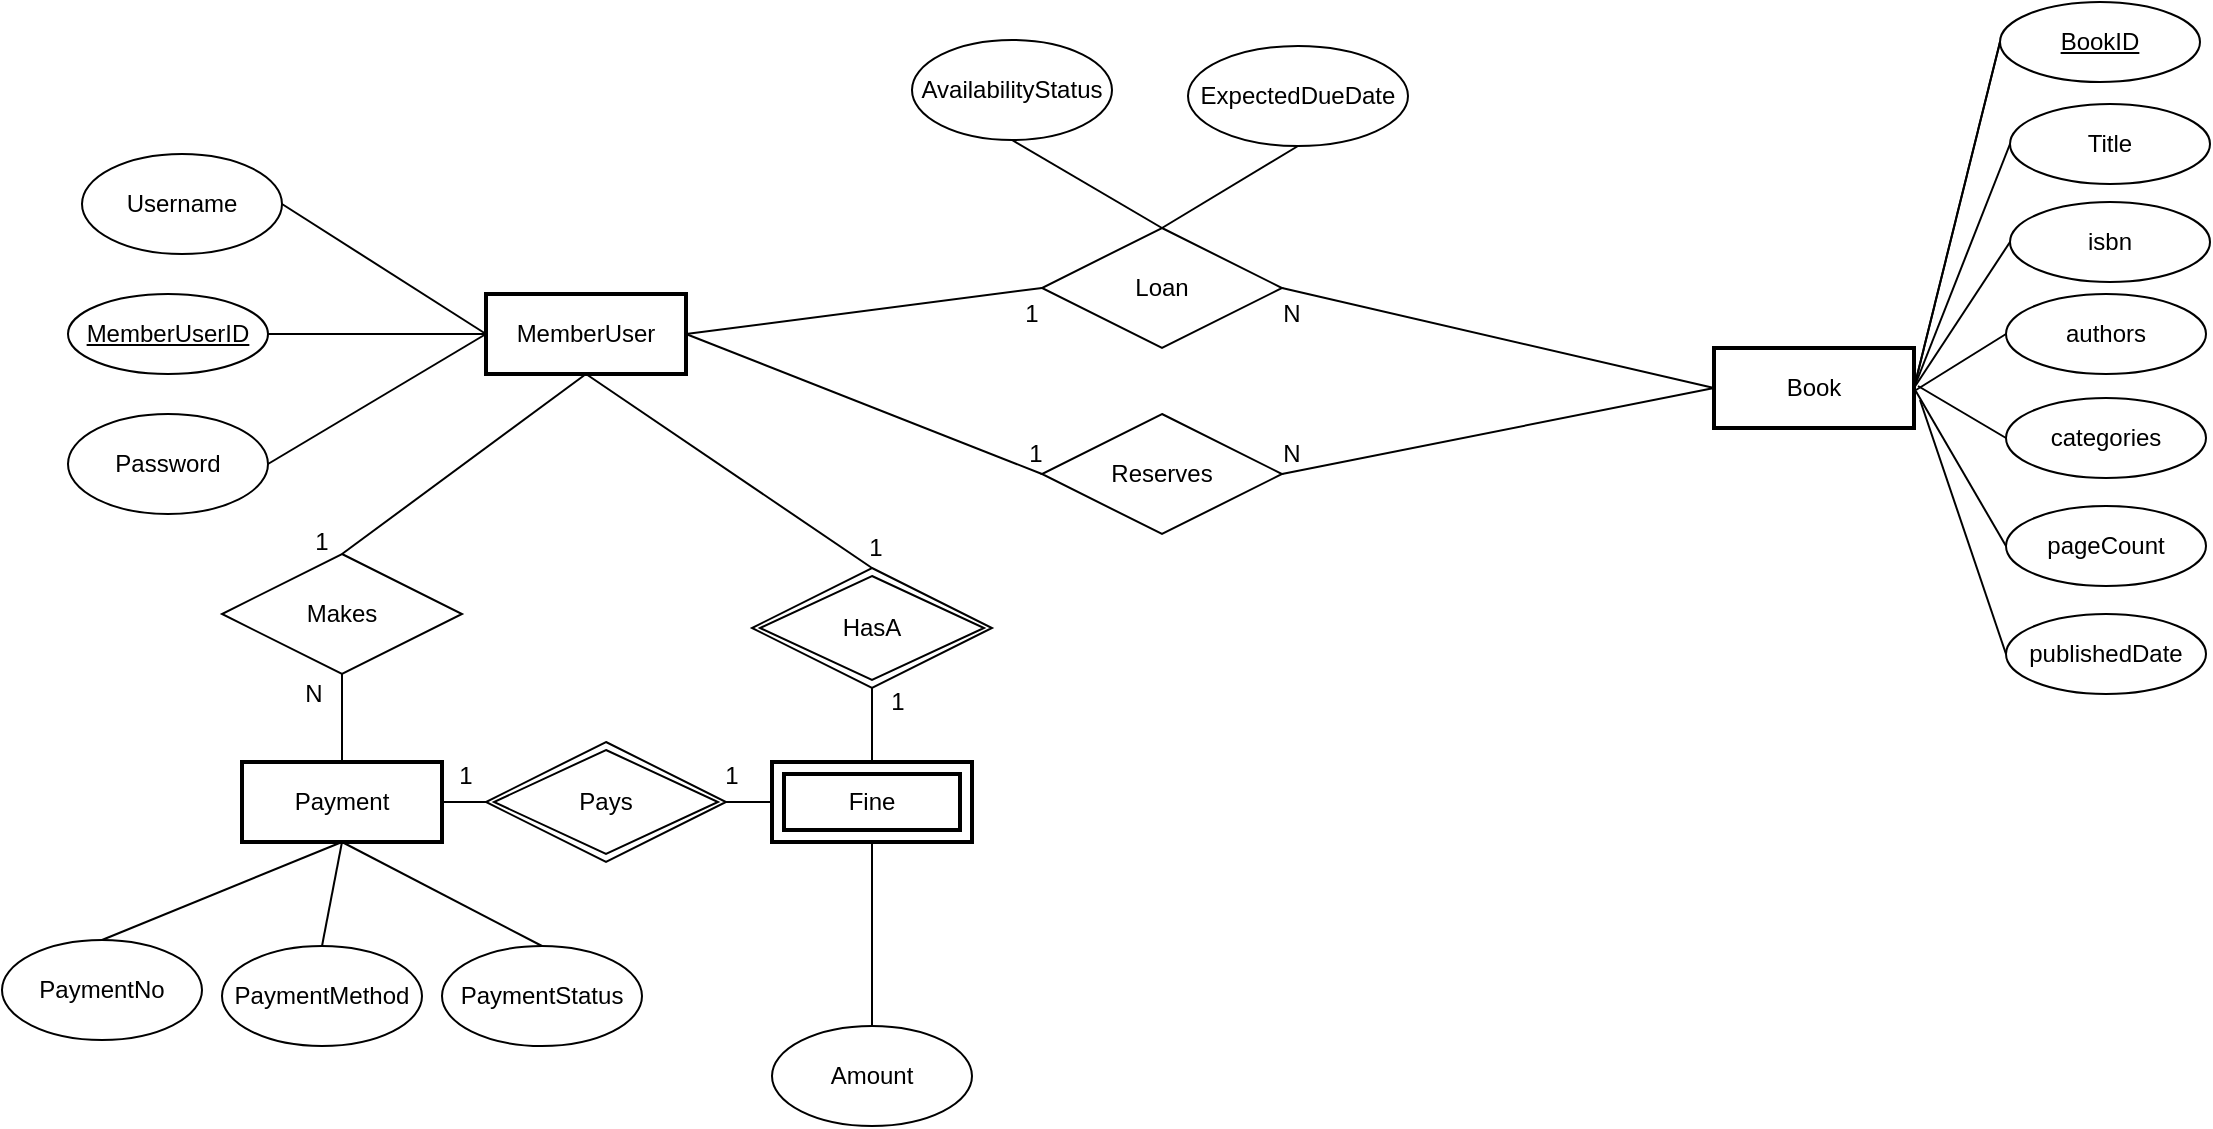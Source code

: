 <mxfile version="14.4.9" type="github" pages="6">
  <diagram name="Copy of Page-3" id="PqzURdLqVhEFqgUx-dth">
    <mxGraphModel dx="1326" dy="800" grid="0" gridSize="10" guides="1" tooltips="1" connect="1" arrows="1" fold="1" page="1" pageScale="1" pageWidth="1654" pageHeight="1169" math="0" shadow="0">
      <root>
        <mxCell id="F8Fg1dKIksBZq_1egjj8-0" />
        <mxCell id="F8Fg1dKIksBZq_1egjj8-1" parent="F8Fg1dKIksBZq_1egjj8-0" />
        <mxCell id="F8Fg1dKIksBZq_1egjj8-2" value="MemberUser" style="whiteSpace=wrap;html=1;align=center;strokeWidth=2;" parent="F8Fg1dKIksBZq_1egjj8-1" vertex="1">
          <mxGeometry x="479" y="496" width="100" height="40" as="geometry" />
        </mxCell>
        <mxCell id="F8Fg1dKIksBZq_1egjj8-3" value="Book" style="whiteSpace=wrap;html=1;align=center;strokeWidth=2;" parent="F8Fg1dKIksBZq_1egjj8-1" vertex="1">
          <mxGeometry x="1093" y="523" width="100" height="40" as="geometry" />
        </mxCell>
        <mxCell id="F8Fg1dKIksBZq_1egjj8-4" value="Loan" style="shape=rhombus;perimeter=rhombusPerimeter;whiteSpace=wrap;html=1;align=center;" parent="F8Fg1dKIksBZq_1egjj8-1" vertex="1">
          <mxGeometry x="757" y="463" width="120" height="60" as="geometry" />
        </mxCell>
        <mxCell id="F8Fg1dKIksBZq_1egjj8-5" value="MemberUserID" style="ellipse;whiteSpace=wrap;html=1;align=center;fontStyle=4;" parent="F8Fg1dKIksBZq_1egjj8-1" vertex="1">
          <mxGeometry x="270" y="496" width="100" height="40" as="geometry" />
        </mxCell>
        <mxCell id="F8Fg1dKIksBZq_1egjj8-6" value="Password" style="ellipse;whiteSpace=wrap;html=1;align=center;" parent="F8Fg1dKIksBZq_1egjj8-1" vertex="1">
          <mxGeometry x="270" y="556" width="100" height="50" as="geometry" />
        </mxCell>
        <mxCell id="F8Fg1dKIksBZq_1egjj8-7" value="" style="endArrow=none;html=1;entryX=0;entryY=0.5;entryDx=0;entryDy=0;exitX=1;exitY=0.5;exitDx=0;exitDy=0;" parent="F8Fg1dKIksBZq_1egjj8-1" source="F8Fg1dKIksBZq_1egjj8-5" target="F8Fg1dKIksBZq_1egjj8-2" edge="1">
          <mxGeometry width="50" height="50" relative="1" as="geometry">
            <mxPoint x="704" y="656" as="sourcePoint" />
            <mxPoint x="454" y="576" as="targetPoint" />
          </mxGeometry>
        </mxCell>
        <mxCell id="F8Fg1dKIksBZq_1egjj8-8" value="" style="endArrow=none;html=1;exitX=1;exitY=0.5;exitDx=0;exitDy=0;entryX=0;entryY=0.5;entryDx=0;entryDy=0;" parent="F8Fg1dKIksBZq_1egjj8-1" source="F8Fg1dKIksBZq_1egjj8-6" target="F8Fg1dKIksBZq_1egjj8-2" edge="1">
          <mxGeometry width="50" height="50" relative="1" as="geometry">
            <mxPoint x="704" y="656" as="sourcePoint" />
            <mxPoint x="382" y="626" as="targetPoint" />
          </mxGeometry>
        </mxCell>
        <mxCell id="F8Fg1dKIksBZq_1egjj8-9" value="Reserves" style="shape=rhombus;perimeter=rhombusPerimeter;whiteSpace=wrap;html=1;align=center;" parent="F8Fg1dKIksBZq_1egjj8-1" vertex="1">
          <mxGeometry x="757" y="556" width="120" height="60" as="geometry" />
        </mxCell>
        <mxCell id="F8Fg1dKIksBZq_1egjj8-10" value="BookID" style="ellipse;whiteSpace=wrap;html=1;align=center;fontStyle=4;" parent="F8Fg1dKIksBZq_1egjj8-1" vertex="1">
          <mxGeometry x="1236" y="350" width="100" height="40" as="geometry" />
        </mxCell>
        <mxCell id="F8Fg1dKIksBZq_1egjj8-11" value="" style="endArrow=none;html=1;rounded=0;entryX=0;entryY=0.5;entryDx=0;entryDy=0;exitX=1;exitY=0.5;exitDx=0;exitDy=0;" parent="F8Fg1dKIksBZq_1egjj8-1" source="F8Fg1dKIksBZq_1egjj8-2" target="F8Fg1dKIksBZq_1egjj8-4" edge="1">
          <mxGeometry relative="1" as="geometry">
            <mxPoint x="502" y="546" as="sourcePoint" />
            <mxPoint x="934" y="726" as="targetPoint" />
          </mxGeometry>
        </mxCell>
        <mxCell id="F8Fg1dKIksBZq_1egjj8-12" value="Title" style="ellipse;whiteSpace=wrap;html=1;align=center;fontStyle=0;" parent="F8Fg1dKIksBZq_1egjj8-1" vertex="1">
          <mxGeometry x="1241" y="401" width="100" height="40" as="geometry" />
        </mxCell>
        <mxCell id="F8Fg1dKIksBZq_1egjj8-14" value="ExpectedDueDate" style="ellipse;whiteSpace=wrap;html=1;align=center;fontStyle=0;" parent="F8Fg1dKIksBZq_1egjj8-1" vertex="1">
          <mxGeometry x="830" y="372" width="110" height="50" as="geometry" />
        </mxCell>
        <mxCell id="F8Fg1dKIksBZq_1egjj8-15" value="" style="endArrow=none;html=1;rounded=0;exitX=1;exitY=0.5;exitDx=0;exitDy=0;entryX=0;entryY=0.5;entryDx=0;entryDy=0;" parent="F8Fg1dKIksBZq_1egjj8-1" source="F8Fg1dKIksBZq_1egjj8-3" target="F8Fg1dKIksBZq_1egjj8-10" edge="1">
          <mxGeometry relative="1" as="geometry">
            <mxPoint x="742" y="566" as="sourcePoint" />
            <mxPoint x="882" y="486" as="targetPoint" />
          </mxGeometry>
        </mxCell>
        <mxCell id="F8Fg1dKIksBZq_1egjj8-16" value="" style="endArrow=none;html=1;entryX=0;entryY=0.5;entryDx=0;entryDy=0;exitX=1;exitY=0.5;exitDx=0;exitDy=0;" parent="F8Fg1dKIksBZq_1egjj8-1" source="F8Fg1dKIksBZq_1egjj8-3" target="F8Fg1dKIksBZq_1egjj8-10" edge="1">
          <mxGeometry width="50" height="50" relative="1" as="geometry">
            <mxPoint x="1012" y="666" as="sourcePoint" />
            <mxPoint x="1062" y="616" as="targetPoint" />
          </mxGeometry>
        </mxCell>
        <mxCell id="F8Fg1dKIksBZq_1egjj8-17" value="" style="endArrow=none;html=1;rounded=0;exitX=1;exitY=0.5;exitDx=0;exitDy=0;entryX=0;entryY=0.5;entryDx=0;entryDy=0;" parent="F8Fg1dKIksBZq_1egjj8-1" source="F8Fg1dKIksBZq_1egjj8-3" target="F8Fg1dKIksBZq_1egjj8-12" edge="1">
          <mxGeometry relative="1" as="geometry">
            <mxPoint x="1182" y="586" as="sourcePoint" />
            <mxPoint x="1232" y="456" as="targetPoint" />
          </mxGeometry>
        </mxCell>
        <mxCell id="F8Fg1dKIksBZq_1egjj8-19" value="" style="endArrow=none;html=1;rounded=0;entryX=0.5;entryY=1;entryDx=0;entryDy=0;exitX=0.5;exitY=0;exitDx=0;exitDy=0;" parent="F8Fg1dKIksBZq_1egjj8-1" source="F8Fg1dKIksBZq_1egjj8-4" target="F8Fg1dKIksBZq_1egjj8-14" edge="1">
          <mxGeometry relative="1" as="geometry">
            <mxPoint x="1202" y="586" as="sourcePoint" />
            <mxPoint x="1242" y="586" as="targetPoint" />
          </mxGeometry>
        </mxCell>
        <mxCell id="F8Fg1dKIksBZq_1egjj8-20" value="" style="endArrow=none;html=1;rounded=0;entryX=1;entryY=0.5;entryDx=0;entryDy=0;exitX=0;exitY=0.5;exitDx=0;exitDy=0;" parent="F8Fg1dKIksBZq_1egjj8-1" source="F8Fg1dKIksBZq_1egjj8-3" target="F8Fg1dKIksBZq_1egjj8-4" edge="1">
          <mxGeometry relative="1" as="geometry">
            <mxPoint x="754" y="646" as="sourcePoint" />
            <mxPoint x="914" y="646" as="targetPoint" />
          </mxGeometry>
        </mxCell>
        <mxCell id="F8Fg1dKIksBZq_1egjj8-23" value="" style="endArrow=none;html=1;exitX=0.5;exitY=0;exitDx=0;exitDy=0;entryX=0.5;entryY=1;entryDx=0;entryDy=0;" parent="F8Fg1dKIksBZq_1egjj8-1" source="F8Fg1dKIksBZq_1egjj8-70" target="F8Fg1dKIksBZq_1egjj8-74" edge="1">
          <mxGeometry width="50" height="50" relative="1" as="geometry">
            <mxPoint x="492" y="706" as="sourcePoint" />
            <mxPoint x="492" y="676" as="targetPoint" />
          </mxGeometry>
        </mxCell>
        <mxCell id="F8Fg1dKIksBZq_1egjj8-24" value="" style="endArrow=none;html=1;exitX=0.5;exitY=0;exitDx=0;exitDy=0;entryX=0.5;entryY=1;entryDx=0;entryDy=0;" parent="F8Fg1dKIksBZq_1egjj8-1" source="F8Fg1dKIksBZq_1egjj8-74" target="F8Fg1dKIksBZq_1egjj8-2" edge="1">
          <mxGeometry width="50" height="50" relative="1" as="geometry">
            <mxPoint x="492" y="616" as="sourcePoint" />
            <mxPoint x="844" y="836" as="targetPoint" />
          </mxGeometry>
        </mxCell>
        <mxCell id="F8Fg1dKIksBZq_1egjj8-35" value="PaymentNo" style="ellipse;whiteSpace=wrap;html=1;align=center;" parent="F8Fg1dKIksBZq_1egjj8-1" vertex="1">
          <mxGeometry x="237" y="819" width="100" height="50" as="geometry" />
        </mxCell>
        <mxCell id="F8Fg1dKIksBZq_1egjj8-36" value="Amount" style="ellipse;whiteSpace=wrap;html=1;align=center;" parent="F8Fg1dKIksBZq_1egjj8-1" vertex="1">
          <mxGeometry x="622" y="862" width="100" height="50" as="geometry" />
        </mxCell>
        <mxCell id="F8Fg1dKIksBZq_1egjj8-37" value="PaymentMethod" style="ellipse;whiteSpace=wrap;html=1;align=center;" parent="F8Fg1dKIksBZq_1egjj8-1" vertex="1">
          <mxGeometry x="347" y="822" width="100" height="50" as="geometry" />
        </mxCell>
        <mxCell id="F8Fg1dKIksBZq_1egjj8-38" value="PaymentStatus" style="ellipse;whiteSpace=wrap;html=1;align=center;" parent="F8Fg1dKIksBZq_1egjj8-1" vertex="1">
          <mxGeometry x="457" y="822" width="100" height="50" as="geometry" />
        </mxCell>
        <mxCell id="F8Fg1dKIksBZq_1egjj8-39" value="" style="endArrow=none;html=1;exitX=0.5;exitY=0;exitDx=0;exitDy=0;entryX=0.5;entryY=1;entryDx=0;entryDy=0;" parent="F8Fg1dKIksBZq_1egjj8-1" source="F8Fg1dKIksBZq_1egjj8-35" target="F8Fg1dKIksBZq_1egjj8-70" edge="1">
          <mxGeometry width="50" height="50" relative="1" as="geometry">
            <mxPoint x="352" y="901" as="sourcePoint" />
            <mxPoint x="492" y="746" as="targetPoint" />
          </mxGeometry>
        </mxCell>
        <mxCell id="F8Fg1dKIksBZq_1egjj8-40" value="" style="endArrow=none;html=1;exitX=0.5;exitY=0;exitDx=0;exitDy=0;entryX=0.5;entryY=1;entryDx=0;entryDy=0;" parent="F8Fg1dKIksBZq_1egjj8-1" source="F8Fg1dKIksBZq_1egjj8-36" target="F8Fg1dKIksBZq_1egjj8-71" edge="1">
          <mxGeometry width="50" height="50" relative="1" as="geometry">
            <mxPoint x="702" y="921" as="sourcePoint" />
            <mxPoint x="676.0" y="770" as="targetPoint" />
          </mxGeometry>
        </mxCell>
        <mxCell id="F8Fg1dKIksBZq_1egjj8-41" value="" style="endArrow=none;html=1;exitX=0.5;exitY=0;exitDx=0;exitDy=0;entryX=0.5;entryY=1;entryDx=0;entryDy=0;" parent="F8Fg1dKIksBZq_1egjj8-1" source="F8Fg1dKIksBZq_1egjj8-37" target="F8Fg1dKIksBZq_1egjj8-70" edge="1">
          <mxGeometry width="50" height="50" relative="1" as="geometry">
            <mxPoint x="400" y="916" as="sourcePoint" />
            <mxPoint x="492" y="776" as="targetPoint" />
          </mxGeometry>
        </mxCell>
        <mxCell id="F8Fg1dKIksBZq_1egjj8-42" value="" style="endArrow=none;html=1;exitX=0.5;exitY=0;exitDx=0;exitDy=0;entryX=0.5;entryY=1;entryDx=0;entryDy=0;" parent="F8Fg1dKIksBZq_1egjj8-1" source="F8Fg1dKIksBZq_1egjj8-38" target="F8Fg1dKIksBZq_1egjj8-70" edge="1">
          <mxGeometry width="50" height="50" relative="1" as="geometry">
            <mxPoint x="652" y="886" as="sourcePoint" />
            <mxPoint x="492" y="746" as="targetPoint" />
          </mxGeometry>
        </mxCell>
        <mxCell id="F8Fg1dKIksBZq_1egjj8-44" value="AvailabilityStatus" style="ellipse;whiteSpace=wrap;html=1;align=center;" parent="F8Fg1dKIksBZq_1egjj8-1" vertex="1">
          <mxGeometry x="692" y="369" width="100" height="50" as="geometry" />
        </mxCell>
        <mxCell id="F8Fg1dKIksBZq_1egjj8-45" value="" style="endArrow=none;html=1;entryX=0.5;entryY=1;entryDx=0;entryDy=0;exitX=0.5;exitY=0;exitDx=0;exitDy=0;" parent="F8Fg1dKIksBZq_1egjj8-1" source="F8Fg1dKIksBZq_1egjj8-4" target="F8Fg1dKIksBZq_1egjj8-44" edge="1">
          <mxGeometry width="50" height="50" relative="1" as="geometry">
            <mxPoint x="832" y="420.34" as="sourcePoint" />
            <mxPoint x="442.5" y="410.34" as="targetPoint" />
          </mxGeometry>
        </mxCell>
        <mxCell id="F8Fg1dKIksBZq_1egjj8-53" value="" style="endArrow=none;html=1;rounded=0;entryX=0;entryY=0.5;entryDx=0;entryDy=0;exitX=1;exitY=0.5;exitDx=0;exitDy=0;" parent="F8Fg1dKIksBZq_1egjj8-1" source="F8Fg1dKIksBZq_1egjj8-2" target="F8Fg1dKIksBZq_1egjj8-9" edge="1">
          <mxGeometry relative="1" as="geometry">
            <mxPoint x="622" y="576" as="sourcePoint" />
            <mxPoint x="762" y="566" as="targetPoint" />
          </mxGeometry>
        </mxCell>
        <mxCell id="F8Fg1dKIksBZq_1egjj8-54" value="" style="endArrow=none;html=1;rounded=0;entryX=1;entryY=0.5;entryDx=0;entryDy=0;exitX=0;exitY=0.5;exitDx=0;exitDy=0;" parent="F8Fg1dKIksBZq_1egjj8-1" source="F8Fg1dKIksBZq_1egjj8-3" target="F8Fg1dKIksBZq_1egjj8-9" edge="1">
          <mxGeometry relative="1" as="geometry">
            <mxPoint x="982" y="606" as="sourcePoint" />
            <mxPoint x="887" y="556" as="targetPoint" />
          </mxGeometry>
        </mxCell>
        <mxCell id="F8Fg1dKIksBZq_1egjj8-58" value="1" style="text;html=1;strokeColor=none;fillColor=none;align=center;verticalAlign=middle;whiteSpace=wrap;rounded=0;" parent="F8Fg1dKIksBZq_1egjj8-1" vertex="1">
          <mxGeometry x="732" y="496" width="40" height="20" as="geometry" />
        </mxCell>
        <mxCell id="F8Fg1dKIksBZq_1egjj8-59" value="1" style="text;html=1;strokeColor=none;fillColor=none;align=center;verticalAlign=middle;whiteSpace=wrap;rounded=0;" parent="F8Fg1dKIksBZq_1egjj8-1" vertex="1">
          <mxGeometry x="377" y="610" width="40" height="20" as="geometry" />
        </mxCell>
        <mxCell id="F8Fg1dKIksBZq_1egjj8-61" value="N" style="text;html=1;strokeColor=none;fillColor=none;align=center;verticalAlign=middle;whiteSpace=wrap;rounded=0;" parent="F8Fg1dKIksBZq_1egjj8-1" vertex="1">
          <mxGeometry x="373" y="686" width="40" height="20" as="geometry" />
        </mxCell>
        <mxCell id="F8Fg1dKIksBZq_1egjj8-62" value="N" style="text;html=1;strokeColor=none;fillColor=none;align=center;verticalAlign=middle;whiteSpace=wrap;rounded=0;" parent="F8Fg1dKIksBZq_1egjj8-1" vertex="1">
          <mxGeometry x="862" y="496" width="40" height="20" as="geometry" />
        </mxCell>
        <mxCell id="F8Fg1dKIksBZq_1egjj8-63" value="1" style="text;html=1;strokeColor=none;fillColor=none;align=center;verticalAlign=middle;whiteSpace=wrap;rounded=0;" parent="F8Fg1dKIksBZq_1egjj8-1" vertex="1">
          <mxGeometry x="654" y="613" width="40" height="20" as="geometry" />
        </mxCell>
        <mxCell id="F8Fg1dKIksBZq_1egjj8-64" value="1" style="text;html=1;strokeColor=none;fillColor=none;align=center;verticalAlign=middle;whiteSpace=wrap;rounded=0;" parent="F8Fg1dKIksBZq_1egjj8-1" vertex="1">
          <mxGeometry x="734" y="566" width="40" height="20" as="geometry" />
        </mxCell>
        <mxCell id="F8Fg1dKIksBZq_1egjj8-66" value="N" style="text;html=1;strokeColor=none;fillColor=none;align=center;verticalAlign=middle;whiteSpace=wrap;rounded=0;" parent="F8Fg1dKIksBZq_1egjj8-1" vertex="1">
          <mxGeometry x="862" y="566" width="40" height="20" as="geometry" />
        </mxCell>
        <mxCell id="F8Fg1dKIksBZq_1egjj8-70" value="Payment" style="whiteSpace=wrap;html=1;align=center;strokeWidth=2;" parent="F8Fg1dKIksBZq_1egjj8-1" vertex="1">
          <mxGeometry x="357" y="730" width="100" height="40" as="geometry" />
        </mxCell>
        <mxCell id="F8Fg1dKIksBZq_1egjj8-71" value="Fine" style="shape=ext;margin=3;double=1;whiteSpace=wrap;html=1;align=center;strokeWidth=2;" parent="F8Fg1dKIksBZq_1egjj8-1" vertex="1">
          <mxGeometry x="622" y="730" width="100" height="40" as="geometry" />
        </mxCell>
        <mxCell id="F8Fg1dKIksBZq_1egjj8-72" value="Pays" style="shape=rhombus;double=1;perimeter=rhombusPerimeter;whiteSpace=wrap;html=1;align=center;" parent="F8Fg1dKIksBZq_1egjj8-1" vertex="1">
          <mxGeometry x="479" y="720" width="120" height="60" as="geometry" />
        </mxCell>
        <mxCell id="F8Fg1dKIksBZq_1egjj8-74" value="Makes" style="shape=rhombus;perimeter=rhombusPerimeter;whiteSpace=wrap;html=1;align=center;" parent="F8Fg1dKIksBZq_1egjj8-1" vertex="1">
          <mxGeometry x="347" y="626" width="120" height="60" as="geometry" />
        </mxCell>
        <mxCell id="F8Fg1dKIksBZq_1egjj8-77" value="" style="endArrow=none;html=1;exitX=1;exitY=0.5;exitDx=0;exitDy=0;entryX=0;entryY=0.5;entryDx=0;entryDy=0;" parent="F8Fg1dKIksBZq_1egjj8-1" source="F8Fg1dKIksBZq_1egjj8-70" target="F8Fg1dKIksBZq_1egjj8-72" edge="1">
          <mxGeometry width="50" height="50" relative="1" as="geometry">
            <mxPoint x="858" y="758" as="sourcePoint" />
            <mxPoint x="610" y="724" as="targetPoint" />
          </mxGeometry>
        </mxCell>
        <mxCell id="F8Fg1dKIksBZq_1egjj8-78" value="" style="endArrow=none;html=1;exitX=1;exitY=0.5;exitDx=0;exitDy=0;entryX=0;entryY=0.5;entryDx=0;entryDy=0;" parent="F8Fg1dKIksBZq_1egjj8-1" source="F8Fg1dKIksBZq_1egjj8-72" target="F8Fg1dKIksBZq_1egjj8-71" edge="1">
          <mxGeometry width="50" height="50" relative="1" as="geometry">
            <mxPoint x="858" y="758" as="sourcePoint" />
            <mxPoint x="908" y="708" as="targetPoint" />
          </mxGeometry>
        </mxCell>
        <mxCell id="yi-Hq53_rYNxbSAxYoeN-0" value="" style="endArrow=none;html=1;entryX=0.5;entryY=1;entryDx=0;entryDy=0;exitX=0.5;exitY=0;exitDx=0;exitDy=0;" parent="F8Fg1dKIksBZq_1egjj8-1" source="yi-Hq53_rYNxbSAxYoeN-3" target="F8Fg1dKIksBZq_1egjj8-2" edge="1">
          <mxGeometry width="50" height="50" relative="1" as="geometry">
            <mxPoint x="551" y="604" as="sourcePoint" />
            <mxPoint x="797" y="701" as="targetPoint" />
          </mxGeometry>
        </mxCell>
        <mxCell id="yi-Hq53_rYNxbSAxYoeN-3" value="HasA" style="shape=rhombus;double=1;perimeter=rhombusPerimeter;whiteSpace=wrap;html=1;align=center;" parent="F8Fg1dKIksBZq_1egjj8-1" vertex="1">
          <mxGeometry x="612" y="633" width="120" height="60" as="geometry" />
        </mxCell>
        <mxCell id="yi-Hq53_rYNxbSAxYoeN-4" value="" style="endArrow=none;html=1;entryX=0.5;entryY=1;entryDx=0;entryDy=0;exitX=0.5;exitY=0;exitDx=0;exitDy=0;" parent="F8Fg1dKIksBZq_1egjj8-1" source="F8Fg1dKIksBZq_1egjj8-71" target="yi-Hq53_rYNxbSAxYoeN-3" edge="1">
          <mxGeometry width="50" height="50" relative="1" as="geometry">
            <mxPoint x="601" y="716" as="sourcePoint" />
            <mxPoint x="651" y="666" as="targetPoint" />
          </mxGeometry>
        </mxCell>
        <mxCell id="yi-Hq53_rYNxbSAxYoeN-5" value="1" style="text;html=1;strokeColor=none;fillColor=none;align=center;verticalAlign=middle;whiteSpace=wrap;rounded=0;" parent="F8Fg1dKIksBZq_1egjj8-1" vertex="1">
          <mxGeometry x="665" y="690" width="40" height="20" as="geometry" />
        </mxCell>
        <mxCell id="AIaZZGxHHARgVX_b134V-0" value="Username" style="ellipse;whiteSpace=wrap;html=1;align=center;" parent="F8Fg1dKIksBZq_1egjj8-1" vertex="1">
          <mxGeometry x="277" y="426" width="100" height="50" as="geometry" />
        </mxCell>
        <mxCell id="AIaZZGxHHARgVX_b134V-1" value="" style="endArrow=none;html=1;exitX=1;exitY=0.5;exitDx=0;exitDy=0;entryX=0;entryY=0.5;entryDx=0;entryDy=0;" parent="F8Fg1dKIksBZq_1egjj8-1" source="AIaZZGxHHARgVX_b134V-0" target="F8Fg1dKIksBZq_1egjj8-2" edge="1">
          <mxGeometry width="50" height="50" relative="1" as="geometry">
            <mxPoint x="786" y="512.5" as="sourcePoint" />
            <mxPoint x="439" y="533" as="targetPoint" />
          </mxGeometry>
        </mxCell>
        <mxCell id="RnnbzIVRom-fmU5sZ8OE-1" value="1" style="text;html=1;strokeColor=none;fillColor=none;align=center;verticalAlign=middle;whiteSpace=wrap;rounded=0;" parent="F8Fg1dKIksBZq_1egjj8-1" vertex="1">
          <mxGeometry x="582" y="727" width="40" height="20" as="geometry" />
        </mxCell>
        <mxCell id="AIaZZGxHHARgVX_b134V-2" value="1" style="text;html=1;strokeColor=none;fillColor=none;align=center;verticalAlign=middle;whiteSpace=wrap;rounded=0;" parent="F8Fg1dKIksBZq_1egjj8-1" vertex="1">
          <mxGeometry x="449" y="727" width="40" height="20" as="geometry" />
        </mxCell>
        <mxCell id="AIaZZGxHHARgVX_b134V-4" value="authors&lt;span style=&quot;color: rgba(0 , 0 , 0 , 0) ; font-family: monospace ; font-size: 0px&quot;&gt;%3CmxGraphModel%3E%3Croot%3E%3CmxCell%20id%3D%220%22%2F%3E%3CmxCell%20id%3D%221%22%20parent%3D%220%22%2F%3E%3CmxCell%20id%3D%222%22%20value%3D%22Title%22%20style%3D%22ellipse%3BwhiteSpace%3Dwrap%3Bhtml%3D1%3Balign%3Dcenter%3BfontStyle%3D0%3B%22%20vertex%3D%221%22%20parent%3D%221%22%3E%3CmxGeometry%20x%3D%221041%22%20y%3D%22300%22%20width%3D%22100%22%20height%3D%2240%22%20as%3D%22geometry%22%2F%3E%3C%2FmxCell%3E%3CmxCell%20id%3D%223%22%20value%3D%22%22%20style%3D%22endArrow%3Dnone%3Bhtml%3D1%3Brounded%3D0%3BexitX%3D1%3BexitY%3D0.5%3BexitDx%3D0%3BexitDy%3D0%3BentryX%3D0%3BentryY%3D0.5%3BentryDx%3D0%3BentryDy%3D0%3B%22%20edge%3D%221%22%20target%3D%222%22%20parent%3D%221%22%3E%3CmxGeometry%20relative%3D%221%22%20as%3D%22geometry%22%3E%3CmxPoint%20x%3D%22996%22%20y%3D%22357%22%20as%3D%22sourcePoint%22%2F%3E%3CmxPoint%20x%3D%221035%22%20y%3D%22270%22%20as%3D%22targetPoint%22%2F%3E%3C%2FmxGeometry%3E%3C%2FmxCell%3E%3C%2Froot%3E%3C%2FmxGraphModel%3E&lt;/span&gt;" style="ellipse;whiteSpace=wrap;html=1;align=center;fontStyle=0;" parent="F8Fg1dKIksBZq_1egjj8-1" vertex="1">
          <mxGeometry x="1239" y="496" width="100" height="40" as="geometry" />
        </mxCell>
        <mxCell id="AIaZZGxHHARgVX_b134V-5" value="" style="endArrow=none;html=1;rounded=0;entryX=0;entryY=0.5;entryDx=0;entryDy=0;" parent="F8Fg1dKIksBZq_1egjj8-1" target="AIaZZGxHHARgVX_b134V-4" edge="1">
          <mxGeometry relative="1" as="geometry">
            <mxPoint x="1194" y="544" as="sourcePoint" />
            <mxPoint x="1203" y="416" as="targetPoint" />
          </mxGeometry>
        </mxCell>
        <mxCell id="AIaZZGxHHARgVX_b134V-6" value="pageCount" style="ellipse;whiteSpace=wrap;html=1;align=center;fontStyle=0;" parent="F8Fg1dKIksBZq_1egjj8-1" vertex="1">
          <mxGeometry x="1239" y="602" width="100" height="40" as="geometry" />
        </mxCell>
        <mxCell id="AIaZZGxHHARgVX_b134V-7" value="" style="endArrow=none;html=1;rounded=0;entryX=0;entryY=0.5;entryDx=0;entryDy=0;exitX=1;exitY=0.5;exitDx=0;exitDy=0;" parent="F8Fg1dKIksBZq_1egjj8-1" source="F8Fg1dKIksBZq_1egjj8-3" target="AIaZZGxHHARgVX_b134V-6" edge="1">
          <mxGeometry relative="1" as="geometry">
            <mxPoint x="1227" y="563" as="sourcePoint" />
            <mxPoint x="1140" y="599" as="targetPoint" />
          </mxGeometry>
        </mxCell>
        <mxCell id="AIaZZGxHHARgVX_b134V-8" value="publishedDate" style="ellipse;whiteSpace=wrap;html=1;align=center;fontStyle=0;" parent="F8Fg1dKIksBZq_1egjj8-1" vertex="1">
          <mxGeometry x="1239" y="656" width="100" height="40" as="geometry" />
        </mxCell>
        <mxCell id="AIaZZGxHHARgVX_b134V-9" value="" style="endArrow=none;html=1;rounded=0;entryX=0;entryY=0.5;entryDx=0;entryDy=0;" parent="F8Fg1dKIksBZq_1egjj8-1" target="AIaZZGxHHARgVX_b134V-8" edge="1">
          <mxGeometry relative="1" as="geometry">
            <mxPoint x="1196" y="549" as="sourcePoint" />
            <mxPoint x="1205" y="687" as="targetPoint" />
          </mxGeometry>
        </mxCell>
        <mxCell id="AIaZZGxHHARgVX_b134V-10" value="categories" style="ellipse;whiteSpace=wrap;html=1;align=center;fontStyle=0;" parent="F8Fg1dKIksBZq_1egjj8-1" vertex="1">
          <mxGeometry x="1239" y="548" width="100" height="40" as="geometry" />
        </mxCell>
        <mxCell id="AIaZZGxHHARgVX_b134V-11" value="" style="endArrow=none;html=1;rounded=0;entryX=0;entryY=0.5;entryDx=0;entryDy=0;" parent="F8Fg1dKIksBZq_1egjj8-1" target="AIaZZGxHHARgVX_b134V-10" edge="1">
          <mxGeometry relative="1" as="geometry">
            <mxPoint x="1195" y="542" as="sourcePoint" />
            <mxPoint x="1272" y="496" as="targetPoint" />
          </mxGeometry>
        </mxCell>
        <mxCell id="XhFg-rA5B4FxtiWgXyyR-0" value="isbn" style="ellipse;whiteSpace=wrap;html=1;align=center;fontStyle=0;" vertex="1" parent="F8Fg1dKIksBZq_1egjj8-1">
          <mxGeometry x="1241" y="450" width="100" height="40" as="geometry" />
        </mxCell>
        <mxCell id="XhFg-rA5B4FxtiWgXyyR-1" value="" style="endArrow=none;html=1;rounded=0;exitX=1;exitY=0.5;exitDx=0;exitDy=0;entryX=0;entryY=0.5;entryDx=0;entryDy=0;" edge="1" parent="F8Fg1dKIksBZq_1egjj8-1" source="F8Fg1dKIksBZq_1egjj8-3" target="XhFg-rA5B4FxtiWgXyyR-0">
          <mxGeometry relative="1" as="geometry">
            <mxPoint x="1203" y="553" as="sourcePoint" />
            <mxPoint x="1251" y="431" as="targetPoint" />
          </mxGeometry>
        </mxCell>
      </root>
    </mxGraphModel>
  </diagram>
  <diagram id="7yjsdwkE0pjcYwVuFHQ9" name="Page-3">
    <mxGraphModel dx="1422" dy="794" grid="0" gridSize="10" guides="1" tooltips="1" connect="1" arrows="1" fold="1" page="1" pageScale="1" pageWidth="1169" pageHeight="827" math="0" shadow="0">
      <root>
        <mxCell id="kls0ujeYb6ur-3lqEu9t-0" />
        <mxCell id="kls0ujeYb6ur-3lqEu9t-1" parent="kls0ujeYb6ur-3lqEu9t-0" />
        <mxCell id="kls0ujeYb6ur-3lqEu9t-2" value="MemberUser" style="whiteSpace=wrap;html=1;align=center;strokeWidth=2;" parent="kls0ujeYb6ur-3lqEu9t-1" vertex="1">
          <mxGeometry x="240" y="360" width="100" height="40" as="geometry" />
        </mxCell>
        <mxCell id="kls0ujeYb6ur-3lqEu9t-3" value="Book" style="whiteSpace=wrap;html=1;align=center;strokeWidth=2;" parent="kls0ujeYb6ur-3lqEu9t-1" vertex="1">
          <mxGeometry x="890" y="360" width="100" height="40" as="geometry" />
        </mxCell>
        <mxCell id="kls0ujeYb6ur-3lqEu9t-4" value="Borrows" style="shape=rhombus;perimeter=rhombusPerimeter;whiteSpace=wrap;html=1;align=center;" parent="kls0ujeYb6ur-3lqEu9t-1" vertex="1">
          <mxGeometry x="555" y="300" width="120" height="60" as="geometry" />
        </mxCell>
        <mxCell id="kls0ujeYb6ur-3lqEu9t-6" value="MemberUserID" style="ellipse;whiteSpace=wrap;html=1;align=center;fontStyle=4;" parent="kls0ujeYb6ur-3lqEu9t-1" vertex="1">
          <mxGeometry x="30" y="340" width="100" height="40" as="geometry" />
        </mxCell>
        <mxCell id="kls0ujeYb6ur-3lqEu9t-7" value="Password" style="ellipse;whiteSpace=wrap;html=1;align=center;" parent="kls0ujeYb6ur-3lqEu9t-1" vertex="1">
          <mxGeometry x="30" y="410" width="100" height="50" as="geometry" />
        </mxCell>
        <mxCell id="kls0ujeYb6ur-3lqEu9t-8" value="" style="endArrow=none;html=1;entryX=0;entryY=0.5;entryDx=0;entryDy=0;exitX=1;exitY=0.5;exitDx=0;exitDy=0;" parent="kls0ujeYb6ur-3lqEu9t-1" source="kls0ujeYb6ur-3lqEu9t-6" target="kls0ujeYb6ur-3lqEu9t-2" edge="1">
          <mxGeometry width="50" height="50" relative="1" as="geometry">
            <mxPoint x="502" y="470" as="sourcePoint" />
            <mxPoint x="252" y="390" as="targetPoint" />
          </mxGeometry>
        </mxCell>
        <mxCell id="kls0ujeYb6ur-3lqEu9t-9" value="" style="endArrow=none;html=1;exitX=1;exitY=0.5;exitDx=0;exitDy=0;entryX=0;entryY=0.5;entryDx=0;entryDy=0;" parent="kls0ujeYb6ur-3lqEu9t-1" source="kls0ujeYb6ur-3lqEu9t-7" target="kls0ujeYb6ur-3lqEu9t-2" edge="1">
          <mxGeometry width="50" height="50" relative="1" as="geometry">
            <mxPoint x="502" y="470" as="sourcePoint" />
            <mxPoint x="180" y="440" as="targetPoint" />
          </mxGeometry>
        </mxCell>
        <mxCell id="kls0ujeYb6ur-3lqEu9t-11" value="Renew" style="shape=rhombus;perimeter=rhombusPerimeter;whiteSpace=wrap;html=1;align=center;" parent="kls0ujeYb6ur-3lqEu9t-1" vertex="1">
          <mxGeometry x="555" y="370" width="120" height="60" as="geometry" />
        </mxCell>
        <mxCell id="TosRlTblVIf2SRbl5WzK-0" value="BookID" style="ellipse;whiteSpace=wrap;html=1;align=center;fontStyle=4;" parent="kls0ujeYb6ur-3lqEu9t-1" vertex="1">
          <mxGeometry x="1050" y="250" width="100" height="40" as="geometry" />
        </mxCell>
        <mxCell id="CUc9_mcJUFHfz5RURq70-0" value="" style="endArrow=none;html=1;rounded=0;entryX=0;entryY=0.5;entryDx=0;entryDy=0;exitX=1;exitY=0.5;exitDx=0;exitDy=0;" parent="kls0ujeYb6ur-3lqEu9t-1" source="kls0ujeYb6ur-3lqEu9t-2" target="kls0ujeYb6ur-3lqEu9t-4" edge="1">
          <mxGeometry relative="1" as="geometry">
            <mxPoint x="300" y="360" as="sourcePoint" />
            <mxPoint x="732" y="540" as="targetPoint" />
          </mxGeometry>
        </mxCell>
        <mxCell id="TosRlTblVIf2SRbl5WzK-1" value="Title" style="ellipse;whiteSpace=wrap;html=1;align=center;fontStyle=0;" parent="kls0ujeYb6ur-3lqEu9t-1" vertex="1">
          <mxGeometry x="1050" y="310" width="100" height="40" as="geometry" />
        </mxCell>
        <mxCell id="NKtiN-CC6Uq97qLRMKE--0" value="AvailabilityStatus" style="ellipse;whiteSpace=wrap;html=1;align=center;fontStyle=0;" parent="kls0ujeYb6ur-3lqEu9t-1" vertex="1">
          <mxGeometry x="1050" y="380" width="100" height="40" as="geometry" />
        </mxCell>
        <mxCell id="NKtiN-CC6Uq97qLRMKE--2" value="ExpectedDueDate" style="ellipse;whiteSpace=wrap;html=1;align=center;fontStyle=0;" parent="kls0ujeYb6ur-3lqEu9t-1" vertex="1">
          <mxGeometry x="1040" y="450" width="110" height="50" as="geometry" />
        </mxCell>
        <mxCell id="NKtiN-CC6Uq97qLRMKE--3" value="" style="endArrow=none;html=1;rounded=0;exitX=1;exitY=0.5;exitDx=0;exitDy=0;entryX=0;entryY=0.5;entryDx=0;entryDy=0;" parent="kls0ujeYb6ur-3lqEu9t-1" source="kls0ujeYb6ur-3lqEu9t-3" target="TosRlTblVIf2SRbl5WzK-0" edge="1">
          <mxGeometry relative="1" as="geometry">
            <mxPoint x="540" y="380" as="sourcePoint" />
            <mxPoint x="680" y="300" as="targetPoint" />
          </mxGeometry>
        </mxCell>
        <mxCell id="7rnn8YHPUlDlvp7Fxkhg-0" value="" style="endArrow=none;html=1;entryX=0;entryY=0.5;entryDx=0;entryDy=0;exitX=1;exitY=0.5;exitDx=0;exitDy=0;" parent="kls0ujeYb6ur-3lqEu9t-1" source="kls0ujeYb6ur-3lqEu9t-3" target="TosRlTblVIf2SRbl5WzK-0" edge="1">
          <mxGeometry width="50" height="50" relative="1" as="geometry">
            <mxPoint x="810" y="480" as="sourcePoint" />
            <mxPoint x="860" y="430" as="targetPoint" />
          </mxGeometry>
        </mxCell>
        <mxCell id="NKtiN-CC6Uq97qLRMKE--5" value="" style="endArrow=none;html=1;rounded=0;exitX=1;exitY=0.5;exitDx=0;exitDy=0;entryX=0;entryY=0.5;entryDx=0;entryDy=0;" parent="kls0ujeYb6ur-3lqEu9t-1" source="kls0ujeYb6ur-3lqEu9t-3" target="TosRlTblVIf2SRbl5WzK-1" edge="1">
          <mxGeometry relative="1" as="geometry">
            <mxPoint x="980" y="400" as="sourcePoint" />
            <mxPoint x="1030" y="270" as="targetPoint" />
          </mxGeometry>
        </mxCell>
        <mxCell id="NKtiN-CC6Uq97qLRMKE--6" value="" style="endArrow=none;html=1;rounded=0;exitX=1;exitY=0.5;exitDx=0;exitDy=0;entryX=0;entryY=0.5;entryDx=0;entryDy=0;" parent="kls0ujeYb6ur-3lqEu9t-1" source="kls0ujeYb6ur-3lqEu9t-3" target="NKtiN-CC6Uq97qLRMKE--0" edge="1">
          <mxGeometry relative="1" as="geometry">
            <mxPoint x="980" y="400" as="sourcePoint" />
            <mxPoint x="1030" y="330" as="targetPoint" />
          </mxGeometry>
        </mxCell>
        <mxCell id="NKtiN-CC6Uq97qLRMKE--8" value="" style="endArrow=none;html=1;rounded=0;entryX=0.03;entryY=0.35;entryDx=0;entryDy=0;entryPerimeter=0;exitX=1;exitY=0.5;exitDx=0;exitDy=0;" parent="kls0ujeYb6ur-3lqEu9t-1" source="kls0ujeYb6ur-3lqEu9t-3" target="NKtiN-CC6Uq97qLRMKE--2" edge="1">
          <mxGeometry relative="1" as="geometry">
            <mxPoint x="1000" y="400" as="sourcePoint" />
            <mxPoint x="1040" y="400" as="targetPoint" />
          </mxGeometry>
        </mxCell>
        <mxCell id="7rnn8YHPUlDlvp7Fxkhg-6" value="" style="endArrow=none;html=1;rounded=0;entryX=1;entryY=0.5;entryDx=0;entryDy=0;exitX=0;exitY=0.5;exitDx=0;exitDy=0;" parent="kls0ujeYb6ur-3lqEu9t-1" source="kls0ujeYb6ur-3lqEu9t-3" target="kls0ujeYb6ur-3lqEu9t-4" edge="1">
          <mxGeometry relative="1" as="geometry">
            <mxPoint x="552" y="460" as="sourcePoint" />
            <mxPoint x="712" y="460" as="targetPoint" />
          </mxGeometry>
        </mxCell>
        <mxCell id="MKsPbaf4J4Z8LF9F175A-6" value="Returns" style="rhombus;whiteSpace=wrap;html=1;" parent="kls0ujeYb6ur-3lqEu9t-1" vertex="1">
          <mxGeometry x="560" y="450" width="110" height="50" as="geometry" />
        </mxCell>
        <mxCell id="Yc1H0NNU_rApJqrL4BW1-1" value="Fine" style="shape=ext;margin=3;double=1;whiteSpace=wrap;html=1;align=center;strokeWidth=2;" parent="kls0ujeYb6ur-3lqEu9t-1" vertex="1">
          <mxGeometry x="240" y="520" width="100" height="40" as="geometry" />
        </mxCell>
        <mxCell id="Yc1H0NNU_rApJqrL4BW1-5" value="" style="endArrow=none;html=1;exitX=0.5;exitY=0;exitDx=0;exitDy=0;entryX=0.5;entryY=1;entryDx=0;entryDy=0;" parent="kls0ujeYb6ur-3lqEu9t-1" source="Yc1H0NNU_rApJqrL4BW1-1" target="f0cg4R2belfKdEs78Dft-28" edge="1">
          <mxGeometry width="50" height="50" relative="1" as="geometry">
            <mxPoint x="330" y="570" as="sourcePoint" />
            <mxPoint x="350" y="550" as="targetPoint" />
          </mxGeometry>
        </mxCell>
        <mxCell id="Yc1H0NNU_rApJqrL4BW1-6" value="" style="endArrow=none;html=1;exitX=0.5;exitY=0;exitDx=0;exitDy=0;" parent="kls0ujeYb6ur-3lqEu9t-1" source="f0cg4R2belfKdEs78Dft-28" target="kls0ujeYb6ur-3lqEu9t-2" edge="1">
          <mxGeometry width="50" height="50" relative="1" as="geometry">
            <mxPoint x="320" y="450" as="sourcePoint" />
            <mxPoint x="642" y="650" as="targetPoint" />
          </mxGeometry>
        </mxCell>
        <mxCell id="9U8KDDrUURp2yVEStr0e-0" value="Administrative User" style="whiteSpace=wrap;html=1;align=center;strokeWidth=2;" parent="kls0ujeYb6ur-3lqEu9t-1" vertex="1">
          <mxGeometry x="240" y="120" width="100" height="40" as="geometry" />
        </mxCell>
        <mxCell id="9U8KDDrUURp2yVEStr0e-1" value="AdminUserID" style="ellipse;whiteSpace=wrap;html=1;align=center;fontStyle=4;" parent="kls0ujeYb6ur-3lqEu9t-1" vertex="1">
          <mxGeometry x="28" y="84.34" width="100" height="40" as="geometry" />
        </mxCell>
        <mxCell id="9U8KDDrUURp2yVEStr0e-2" value="Password" style="ellipse;whiteSpace=wrap;html=1;align=center;" parent="kls0ujeYb6ur-3lqEu9t-1" vertex="1">
          <mxGeometry x="30" y="144.34" width="100" height="50" as="geometry" />
        </mxCell>
        <mxCell id="9U8KDDrUURp2yVEStr0e-3" value="" style="endArrow=none;html=1;exitX=1;exitY=0.5;exitDx=0;exitDy=0;entryX=0;entryY=0.5;entryDx=0;entryDy=0;" parent="kls0ujeYb6ur-3lqEu9t-1" source="9U8KDDrUURp2yVEStr0e-1" target="9U8KDDrUURp2yVEStr0e-0" edge="1">
          <mxGeometry width="50" height="50" relative="1" as="geometry">
            <mxPoint x="170" y="154.34" as="sourcePoint" />
            <mxPoint x="168" y="89.34" as="targetPoint" />
          </mxGeometry>
        </mxCell>
        <mxCell id="9U8KDDrUURp2yVEStr0e-5" value="" style="endArrow=none;html=1;exitX=1;exitY=0.5;exitDx=0;exitDy=0;entryX=0;entryY=0.5;entryDx=0;entryDy=0;" parent="kls0ujeYb6ur-3lqEu9t-1" source="9U8KDDrUURp2yVEStr0e-2" target="9U8KDDrUURp2yVEStr0e-0" edge="1">
          <mxGeometry width="50" height="50" relative="1" as="geometry">
            <mxPoint x="150" y="404.34" as="sourcePoint" />
            <mxPoint x="168" y="209.34" as="targetPoint" />
          </mxGeometry>
        </mxCell>
        <mxCell id="9U8KDDrUURp2yVEStr0e-6" value="Tracks" style="shape=rhombus;perimeter=rhombusPerimeter;whiteSpace=wrap;html=1;align=center;" parent="kls0ujeYb6ur-3lqEu9t-1" vertex="1">
          <mxGeometry x="230" y="234.34" width="120" height="60" as="geometry" />
        </mxCell>
        <mxCell id="9U8KDDrUURp2yVEStr0e-7" value="" style="endArrow=none;html=1;rounded=0;exitX=0.5;exitY=1;exitDx=0;exitDy=0;entryX=0.5;entryY=0;entryDx=0;entryDy=0;" parent="kls0ujeYb6ur-3lqEu9t-1" source="9U8KDDrUURp2yVEStr0e-0" target="9U8KDDrUURp2yVEStr0e-6" edge="1">
          <mxGeometry relative="1" as="geometry">
            <mxPoint x="280" y="319.34" as="sourcePoint" />
            <mxPoint x="220" y="229.34" as="targetPoint" />
          </mxGeometry>
        </mxCell>
        <mxCell id="9U8KDDrUURp2yVEStr0e-9" value="" style="endArrow=none;html=1;rounded=0;exitX=0.5;exitY=0;exitDx=0;exitDy=0;entryX=0.5;entryY=1;entryDx=0;entryDy=0;" parent="kls0ujeYb6ur-3lqEu9t-1" source="kls0ujeYb6ur-3lqEu9t-2" target="9U8KDDrUURp2yVEStr0e-6" edge="1">
          <mxGeometry relative="1" as="geometry">
            <mxPoint x="422" y="320" as="sourcePoint" />
            <mxPoint x="582" y="320" as="targetPoint" />
          </mxGeometry>
        </mxCell>
        <mxCell id="9U8KDDrUURp2yVEStr0e-11" value="" style="endArrow=none;html=1;rounded=0;exitX=1;exitY=0.5;exitDx=0;exitDy=0;entryX=0;entryY=0.5;entryDx=0;entryDy=0;" parent="kls0ujeYb6ur-3lqEu9t-1" source="kls0ujeYb6ur-3lqEu9t-2" target="MKsPbaf4J4Z8LF9F175A-6" edge="1">
          <mxGeometry relative="1" as="geometry">
            <mxPoint x="482" y="450" as="sourcePoint" />
            <mxPoint x="642" y="450" as="targetPoint" />
          </mxGeometry>
        </mxCell>
        <mxCell id="9U8KDDrUURp2yVEStr0e-13" value="" style="endArrow=none;html=1;rounded=0;entryX=1;entryY=0.5;entryDx=0;entryDy=0;exitX=0;exitY=0.5;exitDx=0;exitDy=0;" parent="kls0ujeYb6ur-3lqEu9t-1" source="kls0ujeYb6ur-3lqEu9t-3" target="MKsPbaf4J4Z8LF9F175A-6" edge="1">
          <mxGeometry relative="1" as="geometry">
            <mxPoint x="832" y="450" as="sourcePoint" />
            <mxPoint x="642" y="450" as="targetPoint" />
          </mxGeometry>
        </mxCell>
        <mxCell id="f0cg4R2belfKdEs78Dft-1" value="PaymentNo" style="ellipse;whiteSpace=wrap;html=1;align=center;" parent="kls0ujeYb6ur-3lqEu9t-1" vertex="1">
          <mxGeometry x="61" y="620" width="100" height="50" as="geometry" />
        </mxCell>
        <mxCell id="f0cg4R2belfKdEs78Dft-2" value="Amount" style="ellipse;whiteSpace=wrap;html=1;align=center;" parent="kls0ujeYb6ur-3lqEu9t-1" vertex="1">
          <mxGeometry x="171" y="660" width="100" height="50" as="geometry" />
        </mxCell>
        <mxCell id="f0cg4R2belfKdEs78Dft-3" value="PaymentMethod" style="ellipse;whiteSpace=wrap;html=1;align=center;" parent="kls0ujeYb6ur-3lqEu9t-1" vertex="1">
          <mxGeometry x="301" y="660" width="100" height="50" as="geometry" />
        </mxCell>
        <mxCell id="f0cg4R2belfKdEs78Dft-4" value="PaymentStatus" style="ellipse;whiteSpace=wrap;html=1;align=center;" parent="kls0ujeYb6ur-3lqEu9t-1" vertex="1">
          <mxGeometry x="440" y="630" width="100" height="50" as="geometry" />
        </mxCell>
        <mxCell id="f0cg4R2belfKdEs78Dft-5" value="" style="endArrow=none;html=1;exitX=1;exitY=0.5;exitDx=0;exitDy=0;entryX=0.5;entryY=1;entryDx=0;entryDy=0;" parent="kls0ujeYb6ur-3lqEu9t-1" source="f0cg4R2belfKdEs78Dft-1" target="Yc1H0NNU_rApJqrL4BW1-1" edge="1">
          <mxGeometry width="50" height="50" relative="1" as="geometry">
            <mxPoint x="150" y="715" as="sourcePoint" />
            <mxPoint x="272" y="670" as="targetPoint" />
          </mxGeometry>
        </mxCell>
        <mxCell id="f0cg4R2belfKdEs78Dft-6" value="" style="endArrow=none;html=1;exitX=0.5;exitY=0;exitDx=0;exitDy=0;entryX=0.5;entryY=1;entryDx=0;entryDy=0;" parent="kls0ujeYb6ur-3lqEu9t-1" source="f0cg4R2belfKdEs78Dft-2" target="Yc1H0NNU_rApJqrL4BW1-1" edge="1">
          <mxGeometry width="50" height="50" relative="1" as="geometry">
            <mxPoint x="138" y="715" as="sourcePoint" />
            <mxPoint x="270" y="660" as="targetPoint" />
          </mxGeometry>
        </mxCell>
        <mxCell id="f0cg4R2belfKdEs78Dft-8" value="" style="endArrow=none;html=1;exitX=0.5;exitY=0;exitDx=0;exitDy=0;entryX=0.5;entryY=1;entryDx=0;entryDy=0;" parent="kls0ujeYb6ur-3lqEu9t-1" source="f0cg4R2belfKdEs78Dft-3" target="Yc1H0NNU_rApJqrL4BW1-1" edge="1">
          <mxGeometry width="50" height="50" relative="1" as="geometry">
            <mxPoint x="198" y="730" as="sourcePoint" />
            <mxPoint x="290" y="690" as="targetPoint" />
          </mxGeometry>
        </mxCell>
        <mxCell id="f0cg4R2belfKdEs78Dft-9" value="" style="endArrow=none;html=1;exitX=0;exitY=0.5;exitDx=0;exitDy=0;entryX=0.5;entryY=1;entryDx=0;entryDy=0;" parent="kls0ujeYb6ur-3lqEu9t-1" source="f0cg4R2belfKdEs78Dft-4" target="Yc1H0NNU_rApJqrL4BW1-1" edge="1">
          <mxGeometry width="50" height="50" relative="1" as="geometry">
            <mxPoint x="450" y="700" as="sourcePoint" />
            <mxPoint x="340" y="670" as="targetPoint" />
          </mxGeometry>
        </mxCell>
        <mxCell id="f0cg4R2belfKdEs78Dft-10" value="Reservation" style="shape=ext;margin=3;double=1;whiteSpace=wrap;html=1;align=center;strokeWidth=2;" parent="kls0ujeYb6ur-3lqEu9t-1" vertex="1">
          <mxGeometry x="580" y="234.34" width="100" height="40" as="geometry" />
        </mxCell>
        <mxCell id="f0cg4R2belfKdEs78Dft-13" value="ReservationID" style="ellipse;whiteSpace=wrap;html=1;align=center;" parent="kls0ujeYb6ur-3lqEu9t-1" vertex="1">
          <mxGeometry x="580" y="144.34" width="100" height="50" as="geometry" />
        </mxCell>
        <mxCell id="f0cg4R2belfKdEs78Dft-14" value="" style="endArrow=none;html=1;entryX=0.5;entryY=1;entryDx=0;entryDy=0;" parent="kls0ujeYb6ur-3lqEu9t-1" source="f0cg4R2belfKdEs78Dft-10" target="f0cg4R2belfKdEs78Dft-13" edge="1">
          <mxGeometry width="50" height="50" relative="1" as="geometry">
            <mxPoint x="190.5" y="269.34" as="sourcePoint" />
            <mxPoint x="240.5" y="224.34" as="targetPoint" />
          </mxGeometry>
        </mxCell>
        <mxCell id="f0cg4R2belfKdEs78Dft-28" value="Has" style="shape=rhombus;double=1;perimeter=rhombusPerimeter;whiteSpace=wrap;html=1;align=center;" parent="kls0ujeYb6ur-3lqEu9t-1" vertex="1">
          <mxGeometry x="230" y="430" width="120" height="60" as="geometry" />
        </mxCell>
        <mxCell id="f0cg4R2belfKdEs78Dft-30" value="Reserves" style="shape=rhombus;double=1;perimeter=rhombusPerimeter;whiteSpace=wrap;html=1;align=center;" parent="kls0ujeYb6ur-3lqEu9t-1" vertex="1">
          <mxGeometry x="400" y="224.34" width="120" height="60" as="geometry" />
        </mxCell>
        <mxCell id="f0cg4R2belfKdEs78Dft-31" value="HasA" style="shape=rhombus;double=1;perimeter=rhombusPerimeter;whiteSpace=wrap;html=1;align=center;" parent="kls0ujeYb6ur-3lqEu9t-1" vertex="1">
          <mxGeometry x="710" y="224.34" width="120" height="60" as="geometry" />
        </mxCell>
        <mxCell id="f0cg4R2belfKdEs78Dft-32" value="" style="endArrow=none;html=1;rounded=0;entryX=0;entryY=0.5;entryDx=0;entryDy=0;exitX=1;exitY=0.5;exitDx=0;exitDy=0;" parent="kls0ujeYb6ur-3lqEu9t-1" source="kls0ujeYb6ur-3lqEu9t-2" target="f0cg4R2belfKdEs78Dft-30" edge="1">
          <mxGeometry relative="1" as="geometry">
            <mxPoint x="390" y="330" as="sourcePoint" />
            <mxPoint x="560" y="380" as="targetPoint" />
          </mxGeometry>
        </mxCell>
        <mxCell id="f0cg4R2belfKdEs78Dft-33" value="" style="endArrow=none;html=1;rounded=0;exitX=0;exitY=0.5;exitDx=0;exitDy=0;entryX=1;entryY=0.5;entryDx=0;entryDy=0;" parent="kls0ujeYb6ur-3lqEu9t-1" source="f0cg4R2belfKdEs78Dft-10" target="f0cg4R2belfKdEs78Dft-30" edge="1">
          <mxGeometry relative="1" as="geometry">
            <mxPoint x="350.0" y="390" as="sourcePoint" />
            <mxPoint x="520" y="270" as="targetPoint" />
          </mxGeometry>
        </mxCell>
        <mxCell id="f0cg4R2belfKdEs78Dft-34" value="" style="endArrow=none;html=1;rounded=0;exitX=1;exitY=0.5;exitDx=0;exitDy=0;" parent="kls0ujeYb6ur-3lqEu9t-1" source="f0cg4R2belfKdEs78Dft-10" target="f0cg4R2belfKdEs78Dft-31" edge="1">
          <mxGeometry relative="1" as="geometry">
            <mxPoint x="750" y="270" as="sourcePoint" />
            <mxPoint x="720" y="254.34" as="targetPoint" />
          </mxGeometry>
        </mxCell>
        <mxCell id="f0cg4R2belfKdEs78Dft-35" value="" style="endArrow=none;html=1;rounded=0;exitX=1;exitY=0.5;exitDx=0;exitDy=0;entryX=0;entryY=0.5;entryDx=0;entryDy=0;" parent="kls0ujeYb6ur-3lqEu9t-1" source="f0cg4R2belfKdEs78Dft-31" target="kls0ujeYb6ur-3lqEu9t-3" edge="1">
          <mxGeometry relative="1" as="geometry">
            <mxPoint x="712.5" y="264.34" as="sourcePoint" />
            <mxPoint x="860" y="300" as="targetPoint" />
          </mxGeometry>
        </mxCell>
        <mxCell id="f0cg4R2belfKdEs78Dft-36" value="" style="endArrow=none;html=1;rounded=0;entryX=0;entryY=0.5;entryDx=0;entryDy=0;exitX=1;exitY=0.5;exitDx=0;exitDy=0;" parent="kls0ujeYb6ur-3lqEu9t-1" source="kls0ujeYb6ur-3lqEu9t-2" target="kls0ujeYb6ur-3lqEu9t-11" edge="1">
          <mxGeometry relative="1" as="geometry">
            <mxPoint x="420" y="390" as="sourcePoint" />
            <mxPoint x="560" y="380" as="targetPoint" />
          </mxGeometry>
        </mxCell>
        <mxCell id="f0cg4R2belfKdEs78Dft-37" value="" style="endArrow=none;html=1;rounded=0;entryX=1;entryY=0.5;entryDx=0;entryDy=0;exitX=0;exitY=0.5;exitDx=0;exitDy=0;" parent="kls0ujeYb6ur-3lqEu9t-1" source="kls0ujeYb6ur-3lqEu9t-3" target="kls0ujeYb6ur-3lqEu9t-11" edge="1">
          <mxGeometry relative="1" as="geometry">
            <mxPoint x="780" y="420" as="sourcePoint" />
            <mxPoint x="685" y="370" as="targetPoint" />
          </mxGeometry>
        </mxCell>
        <mxCell id="bN9rAJNo9yiZqKOC8s9h-2" value="1" style="text;html=1;strokeColor=none;fillColor=none;align=center;verticalAlign=middle;whiteSpace=wrap;rounded=0;" parent="kls0ujeYb6ur-3lqEu9t-1" vertex="1">
          <mxGeometry x="284" y="211" width="40" height="20" as="geometry" />
        </mxCell>
        <mxCell id="-MAnwb_Z1r3ZaP30snIF-0" value="1" style="text;html=1;strokeColor=none;fillColor=none;align=center;verticalAlign=middle;whiteSpace=wrap;rounded=0;" parent="kls0ujeYb6ur-3lqEu9t-1" vertex="1">
          <mxGeometry x="370" y="244.34" width="40" height="20" as="geometry" />
        </mxCell>
        <mxCell id="bN9rAJNo9yiZqKOC8s9h-3" value="N" style="text;html=1;strokeColor=none;fillColor=none;align=center;verticalAlign=middle;whiteSpace=wrap;rounded=0;" parent="kls0ujeYb6ur-3lqEu9t-1" vertex="1">
          <mxGeometry x="287" y="294.34" width="40" height="20" as="geometry" />
        </mxCell>
        <mxCell id="NKPnp6mJP0-OcIIZSl8N-0" value="1" style="text;html=1;strokeColor=none;fillColor=none;align=center;verticalAlign=middle;whiteSpace=wrap;rounded=0;" parent="kls0ujeYb6ur-3lqEu9t-1" vertex="1">
          <mxGeometry x="530" y="310" width="40" height="20" as="geometry" />
        </mxCell>
        <mxCell id="bN9rAJNo9yiZqKOC8s9h-4" value="1" style="text;html=1;strokeColor=none;fillColor=none;align=center;verticalAlign=middle;whiteSpace=wrap;rounded=0;" parent="kls0ujeYb6ur-3lqEu9t-1" vertex="1">
          <mxGeometry x="284" y="410.0" width="40" height="20" as="geometry" />
        </mxCell>
        <mxCell id="-MAnwb_Z1r3ZaP30snIF-1" value="N" style="text;html=1;strokeColor=none;fillColor=none;align=center;verticalAlign=middle;whiteSpace=wrap;rounded=0;" parent="kls0ujeYb6ur-3lqEu9t-1" vertex="1">
          <mxGeometry x="510" y="234.34" width="40" height="20" as="geometry" />
        </mxCell>
        <mxCell id="bN9rAJNo9yiZqKOC8s9h-5" value="N" style="text;html=1;strokeColor=none;fillColor=none;align=center;verticalAlign=middle;whiteSpace=wrap;rounded=0;" parent="kls0ujeYb6ur-3lqEu9t-1" vertex="1">
          <mxGeometry x="287" y="490" width="40" height="20" as="geometry" />
        </mxCell>
        <mxCell id="NKPnp6mJP0-OcIIZSl8N-2" value="N" style="text;html=1;strokeColor=none;fillColor=none;align=center;verticalAlign=middle;whiteSpace=wrap;rounded=0;" parent="kls0ujeYb6ur-3lqEu9t-1" vertex="1">
          <mxGeometry x="660" y="310" width="40" height="20" as="geometry" />
        </mxCell>
        <mxCell id="-MAnwb_Z1r3ZaP30snIF-2" value="1" style="text;html=1;strokeColor=none;fillColor=none;align=center;verticalAlign=middle;whiteSpace=wrap;rounded=0;" parent="kls0ujeYb6ur-3lqEu9t-1" vertex="1">
          <mxGeometry x="530" y="470" width="40" height="20" as="geometry" />
        </mxCell>
        <mxCell id="NKPnp6mJP0-OcIIZSl8N-3" value="1" style="text;html=1;strokeColor=none;fillColor=none;align=center;verticalAlign=middle;whiteSpace=wrap;rounded=0;" parent="kls0ujeYb6ur-3lqEu9t-1" vertex="1">
          <mxGeometry x="532" y="380" width="40" height="20" as="geometry" />
        </mxCell>
        <mxCell id="-MAnwb_Z1r3ZaP30snIF-3" value="N" style="text;html=1;strokeColor=none;fillColor=none;align=center;verticalAlign=middle;whiteSpace=wrap;rounded=0;" parent="kls0ujeYb6ur-3lqEu9t-1" vertex="1">
          <mxGeometry x="653" y="465" width="40" height="40" as="geometry" />
        </mxCell>
        <mxCell id="NKPnp6mJP0-OcIIZSl8N-5" value="N" style="text;html=1;strokeColor=none;fillColor=none;align=center;verticalAlign=middle;whiteSpace=wrap;rounded=0;" parent="kls0ujeYb6ur-3lqEu9t-1" vertex="1">
          <mxGeometry x="660" y="380" width="40" height="20" as="geometry" />
        </mxCell>
        <mxCell id="NKPnp6mJP0-OcIIZSl8N-6" value="1" style="text;html=1;strokeColor=none;fillColor=none;align=center;verticalAlign=middle;whiteSpace=wrap;rounded=0;" parent="kls0ujeYb6ur-3lqEu9t-1" vertex="1">
          <mxGeometry x="688" y="231" width="40" height="20" as="geometry" />
        </mxCell>
        <mxCell id="NKPnp6mJP0-OcIIZSl8N-8" value="1" style="text;html=1;strokeColor=none;fillColor=none;align=center;verticalAlign=middle;whiteSpace=wrap;rounded=0;" parent="kls0ujeYb6ur-3lqEu9t-1" vertex="1">
          <mxGeometry x="830" y="231" width="40" height="20" as="geometry" />
        </mxCell>
      </root>
    </mxGraphModel>
  </diagram>
  <diagram name="page3 (edited)" id="oXdgHB5vsNrKet0O1Nxy">
    <mxGraphModel dx="1422" dy="794" grid="0" gridSize="10" guides="1" tooltips="1" connect="1" arrows="1" fold="1" page="1" pageScale="1" pageWidth="1169" pageHeight="827" math="0" shadow="0">
      <root>
        <mxCell id="GWD_NOGXbm1jZVDmYiK8-0" />
        <mxCell id="GWD_NOGXbm1jZVDmYiK8-1" parent="GWD_NOGXbm1jZVDmYiK8-0" />
        <mxCell id="GWD_NOGXbm1jZVDmYiK8-2" value="MemberUser" style="whiteSpace=wrap;html=1;align=center;strokeWidth=2;" parent="GWD_NOGXbm1jZVDmYiK8-1" vertex="1">
          <mxGeometry x="240" y="360" width="100" height="40" as="geometry" />
        </mxCell>
        <mxCell id="GWD_NOGXbm1jZVDmYiK8-3" value="Book" style="whiteSpace=wrap;html=1;align=center;strokeWidth=2;" parent="GWD_NOGXbm1jZVDmYiK8-1" vertex="1">
          <mxGeometry x="890" y="360" width="100" height="40" as="geometry" />
        </mxCell>
        <mxCell id="GWD_NOGXbm1jZVDmYiK8-4" value="Borrows" style="shape=rhombus;perimeter=rhombusPerimeter;whiteSpace=wrap;html=1;align=center;" parent="GWD_NOGXbm1jZVDmYiK8-1" vertex="1">
          <mxGeometry x="555" y="300" width="120" height="60" as="geometry" />
        </mxCell>
        <mxCell id="GWD_NOGXbm1jZVDmYiK8-5" value="MemberUserID" style="ellipse;whiteSpace=wrap;html=1;align=center;fontStyle=4;" parent="GWD_NOGXbm1jZVDmYiK8-1" vertex="1">
          <mxGeometry x="30" y="340" width="100" height="40" as="geometry" />
        </mxCell>
        <mxCell id="GWD_NOGXbm1jZVDmYiK8-6" value="Password" style="ellipse;whiteSpace=wrap;html=1;align=center;" parent="GWD_NOGXbm1jZVDmYiK8-1" vertex="1">
          <mxGeometry x="30" y="410" width="100" height="50" as="geometry" />
        </mxCell>
        <mxCell id="GWD_NOGXbm1jZVDmYiK8-7" value="" style="endArrow=none;html=1;entryX=0;entryY=0.5;entryDx=0;entryDy=0;exitX=1;exitY=0.5;exitDx=0;exitDy=0;" parent="GWD_NOGXbm1jZVDmYiK8-1" source="GWD_NOGXbm1jZVDmYiK8-5" target="GWD_NOGXbm1jZVDmYiK8-2" edge="1">
          <mxGeometry width="50" height="50" relative="1" as="geometry">
            <mxPoint x="502" y="470" as="sourcePoint" />
            <mxPoint x="252" y="390" as="targetPoint" />
          </mxGeometry>
        </mxCell>
        <mxCell id="GWD_NOGXbm1jZVDmYiK8-8" value="" style="endArrow=none;html=1;exitX=1;exitY=0.5;exitDx=0;exitDy=0;entryX=0;entryY=0.5;entryDx=0;entryDy=0;" parent="GWD_NOGXbm1jZVDmYiK8-1" source="GWD_NOGXbm1jZVDmYiK8-6" target="GWD_NOGXbm1jZVDmYiK8-2" edge="1">
          <mxGeometry width="50" height="50" relative="1" as="geometry">
            <mxPoint x="502" y="470" as="sourcePoint" />
            <mxPoint x="180" y="440" as="targetPoint" />
          </mxGeometry>
        </mxCell>
        <mxCell id="GWD_NOGXbm1jZVDmYiK8-9" value="Renew" style="shape=rhombus;perimeter=rhombusPerimeter;whiteSpace=wrap;html=1;align=center;" parent="GWD_NOGXbm1jZVDmYiK8-1" vertex="1">
          <mxGeometry x="555" y="370" width="120" height="60" as="geometry" />
        </mxCell>
        <mxCell id="GWD_NOGXbm1jZVDmYiK8-10" value="_id" style="ellipse;whiteSpace=wrap;html=1;align=center;fontStyle=4;" parent="GWD_NOGXbm1jZVDmYiK8-1" vertex="1">
          <mxGeometry x="1050" y="250" width="100" height="40" as="geometry" />
        </mxCell>
        <mxCell id="GWD_NOGXbm1jZVDmYiK8-11" value="" style="endArrow=none;html=1;rounded=0;entryX=0;entryY=0.5;entryDx=0;entryDy=0;exitX=1;exitY=0.5;exitDx=0;exitDy=0;" parent="GWD_NOGXbm1jZVDmYiK8-1" source="GWD_NOGXbm1jZVDmYiK8-2" target="GWD_NOGXbm1jZVDmYiK8-4" edge="1">
          <mxGeometry relative="1" as="geometry">
            <mxPoint x="300" y="360" as="sourcePoint" />
            <mxPoint x="732" y="540" as="targetPoint" />
          </mxGeometry>
        </mxCell>
        <mxCell id="GWD_NOGXbm1jZVDmYiK8-12" value="Title" style="ellipse;whiteSpace=wrap;html=1;align=center;fontStyle=0;" parent="GWD_NOGXbm1jZVDmYiK8-1" vertex="1">
          <mxGeometry x="1050" y="310" width="100" height="40" as="geometry" />
        </mxCell>
        <mxCell id="GWD_NOGXbm1jZVDmYiK8-13" value="AvailabilityStatus" style="ellipse;whiteSpace=wrap;html=1;align=center;fontStyle=0;" parent="GWD_NOGXbm1jZVDmYiK8-1" vertex="1">
          <mxGeometry x="1050" y="380" width="100" height="40" as="geometry" />
        </mxCell>
        <mxCell id="GWD_NOGXbm1jZVDmYiK8-14" value="ExpectedDueDate" style="ellipse;whiteSpace=wrap;html=1;align=center;fontStyle=0;" parent="GWD_NOGXbm1jZVDmYiK8-1" vertex="1">
          <mxGeometry x="1040" y="450" width="110" height="50" as="geometry" />
        </mxCell>
        <mxCell id="GWD_NOGXbm1jZVDmYiK8-15" value="" style="endArrow=none;html=1;rounded=0;exitX=1;exitY=0.5;exitDx=0;exitDy=0;entryX=0;entryY=0.5;entryDx=0;entryDy=0;" parent="GWD_NOGXbm1jZVDmYiK8-1" source="GWD_NOGXbm1jZVDmYiK8-3" target="GWD_NOGXbm1jZVDmYiK8-10" edge="1">
          <mxGeometry relative="1" as="geometry">
            <mxPoint x="540" y="380" as="sourcePoint" />
            <mxPoint x="680" y="300" as="targetPoint" />
          </mxGeometry>
        </mxCell>
        <mxCell id="GWD_NOGXbm1jZVDmYiK8-16" value="" style="endArrow=none;html=1;entryX=0;entryY=0.5;entryDx=0;entryDy=0;exitX=1;exitY=0.5;exitDx=0;exitDy=0;" parent="GWD_NOGXbm1jZVDmYiK8-1" source="GWD_NOGXbm1jZVDmYiK8-3" target="GWD_NOGXbm1jZVDmYiK8-10" edge="1">
          <mxGeometry width="50" height="50" relative="1" as="geometry">
            <mxPoint x="810" y="480" as="sourcePoint" />
            <mxPoint x="860" y="430" as="targetPoint" />
          </mxGeometry>
        </mxCell>
        <mxCell id="GWD_NOGXbm1jZVDmYiK8-17" value="" style="endArrow=none;html=1;rounded=0;exitX=1;exitY=0.5;exitDx=0;exitDy=0;entryX=0;entryY=0.5;entryDx=0;entryDy=0;" parent="GWD_NOGXbm1jZVDmYiK8-1" source="GWD_NOGXbm1jZVDmYiK8-3" target="GWD_NOGXbm1jZVDmYiK8-12" edge="1">
          <mxGeometry relative="1" as="geometry">
            <mxPoint x="980" y="400" as="sourcePoint" />
            <mxPoint x="1030" y="270" as="targetPoint" />
          </mxGeometry>
        </mxCell>
        <mxCell id="GWD_NOGXbm1jZVDmYiK8-18" value="" style="endArrow=none;html=1;rounded=0;exitX=1;exitY=0.5;exitDx=0;exitDy=0;entryX=0;entryY=0.5;entryDx=0;entryDy=0;" parent="GWD_NOGXbm1jZVDmYiK8-1" source="GWD_NOGXbm1jZVDmYiK8-3" target="GWD_NOGXbm1jZVDmYiK8-13" edge="1">
          <mxGeometry relative="1" as="geometry">
            <mxPoint x="980" y="400" as="sourcePoint" />
            <mxPoint x="1030" y="330" as="targetPoint" />
          </mxGeometry>
        </mxCell>
        <mxCell id="GWD_NOGXbm1jZVDmYiK8-19" value="" style="endArrow=none;html=1;rounded=0;entryX=0.03;entryY=0.35;entryDx=0;entryDy=0;entryPerimeter=0;exitX=1;exitY=0.5;exitDx=0;exitDy=0;" parent="GWD_NOGXbm1jZVDmYiK8-1" source="GWD_NOGXbm1jZVDmYiK8-3" target="GWD_NOGXbm1jZVDmYiK8-14" edge="1">
          <mxGeometry relative="1" as="geometry">
            <mxPoint x="1000" y="400" as="sourcePoint" />
            <mxPoint x="1040" y="400" as="targetPoint" />
          </mxGeometry>
        </mxCell>
        <mxCell id="GWD_NOGXbm1jZVDmYiK8-21" value="Returns" style="rhombus;whiteSpace=wrap;html=1;" parent="GWD_NOGXbm1jZVDmYiK8-1" vertex="1">
          <mxGeometry x="560" y="450" width="110" height="50" as="geometry" />
        </mxCell>
        <mxCell id="GWD_NOGXbm1jZVDmYiK8-22" value="Fine" style="shape=ext;margin=3;double=1;whiteSpace=wrap;html=1;align=center;strokeWidth=2;" parent="GWD_NOGXbm1jZVDmYiK8-1" vertex="1">
          <mxGeometry x="240" y="520" width="100" height="40" as="geometry" />
        </mxCell>
        <mxCell id="GWD_NOGXbm1jZVDmYiK8-23" value="" style="endArrow=none;html=1;entryX=0.467;entryY=0.978;entryDx=0;entryDy=0;entryPerimeter=0;" parent="GWD_NOGXbm1jZVDmYiK8-1" edge="1">
          <mxGeometry width="50" height="50" relative="1" as="geometry">
            <mxPoint x="287" y="520" as="sourcePoint" />
            <mxPoint x="287.04" y="488.68" as="targetPoint" />
          </mxGeometry>
        </mxCell>
        <mxCell id="GWD_NOGXbm1jZVDmYiK8-24" value="" style="endArrow=none;html=1;exitX=0.5;exitY=0;exitDx=0;exitDy=0;" parent="GWD_NOGXbm1jZVDmYiK8-1" source="GWD_NOGXbm1jZVDmYiK8-46" target="GWD_NOGXbm1jZVDmYiK8-2" edge="1">
          <mxGeometry width="50" height="50" relative="1" as="geometry">
            <mxPoint x="320" y="450" as="sourcePoint" />
            <mxPoint x="642" y="650" as="targetPoint" />
          </mxGeometry>
        </mxCell>
        <mxCell id="GWD_NOGXbm1jZVDmYiK8-25" value="Administrative User" style="whiteSpace=wrap;html=1;align=center;strokeWidth=2;" parent="GWD_NOGXbm1jZVDmYiK8-1" vertex="1">
          <mxGeometry x="240" y="120" width="100" height="40" as="geometry" />
        </mxCell>
        <mxCell id="GWD_NOGXbm1jZVDmYiK8-26" value="AdminUserID" style="ellipse;whiteSpace=wrap;html=1;align=center;fontStyle=4;" parent="GWD_NOGXbm1jZVDmYiK8-1" vertex="1">
          <mxGeometry x="28" y="84.34" width="100" height="40" as="geometry" />
        </mxCell>
        <mxCell id="GWD_NOGXbm1jZVDmYiK8-27" value="Password" style="ellipse;whiteSpace=wrap;html=1;align=center;" parent="GWD_NOGXbm1jZVDmYiK8-1" vertex="1">
          <mxGeometry x="30" y="144.34" width="100" height="50" as="geometry" />
        </mxCell>
        <mxCell id="GWD_NOGXbm1jZVDmYiK8-28" value="" style="endArrow=none;html=1;exitX=1;exitY=0.5;exitDx=0;exitDy=0;entryX=0;entryY=0.5;entryDx=0;entryDy=0;" parent="GWD_NOGXbm1jZVDmYiK8-1" source="GWD_NOGXbm1jZVDmYiK8-26" target="GWD_NOGXbm1jZVDmYiK8-25" edge="1">
          <mxGeometry width="50" height="50" relative="1" as="geometry">
            <mxPoint x="170" y="154.34" as="sourcePoint" />
            <mxPoint x="168" y="89.34" as="targetPoint" />
          </mxGeometry>
        </mxCell>
        <mxCell id="GWD_NOGXbm1jZVDmYiK8-29" value="" style="endArrow=none;html=1;exitX=1;exitY=0.5;exitDx=0;exitDy=0;entryX=0;entryY=0.5;entryDx=0;entryDy=0;" parent="GWD_NOGXbm1jZVDmYiK8-1" source="GWD_NOGXbm1jZVDmYiK8-27" target="GWD_NOGXbm1jZVDmYiK8-25" edge="1">
          <mxGeometry width="50" height="50" relative="1" as="geometry">
            <mxPoint x="150" y="404.34" as="sourcePoint" />
            <mxPoint x="168" y="209.34" as="targetPoint" />
          </mxGeometry>
        </mxCell>
        <mxCell id="GWD_NOGXbm1jZVDmYiK8-30" value="Tracks" style="shape=rhombus;perimeter=rhombusPerimeter;whiteSpace=wrap;html=1;align=center;" parent="GWD_NOGXbm1jZVDmYiK8-1" vertex="1">
          <mxGeometry x="230" y="234.34" width="120" height="60" as="geometry" />
        </mxCell>
        <mxCell id="GWD_NOGXbm1jZVDmYiK8-31" value="" style="endArrow=none;html=1;rounded=0;exitX=0.5;exitY=1;exitDx=0;exitDy=0;entryX=0.5;entryY=0;entryDx=0;entryDy=0;" parent="GWD_NOGXbm1jZVDmYiK8-1" source="GWD_NOGXbm1jZVDmYiK8-25" target="GWD_NOGXbm1jZVDmYiK8-30" edge="1">
          <mxGeometry relative="1" as="geometry">
            <mxPoint x="280" y="319.34" as="sourcePoint" />
            <mxPoint x="220" y="229.34" as="targetPoint" />
          </mxGeometry>
        </mxCell>
        <mxCell id="GWD_NOGXbm1jZVDmYiK8-33" value="" style="endArrow=none;html=1;rounded=0;exitX=1;exitY=0.5;exitDx=0;exitDy=0;entryX=0;entryY=0.5;entryDx=0;entryDy=0;" parent="GWD_NOGXbm1jZVDmYiK8-1" source="GWD_NOGXbm1jZVDmYiK8-2" target="GWD_NOGXbm1jZVDmYiK8-21" edge="1">
          <mxGeometry relative="1" as="geometry">
            <mxPoint x="482" y="450" as="sourcePoint" />
            <mxPoint x="642" y="450" as="targetPoint" />
          </mxGeometry>
        </mxCell>
        <mxCell id="GWD_NOGXbm1jZVDmYiK8-34" value="" style="endArrow=none;html=1;rounded=0;exitX=0;exitY=0.5;exitDx=0;exitDy=0;" parent="GWD_NOGXbm1jZVDmYiK8-1" source="GWD_NOGXbm1jZVDmYiK8-3" edge="1">
          <mxGeometry relative="1" as="geometry">
            <mxPoint x="832" y="450" as="sourcePoint" />
            <mxPoint x="670" y="475" as="targetPoint" />
          </mxGeometry>
        </mxCell>
        <mxCell id="GWD_NOGXbm1jZVDmYiK8-35" value="PaymentNo" style="ellipse;whiteSpace=wrap;html=1;align=center;" parent="GWD_NOGXbm1jZVDmYiK8-1" vertex="1">
          <mxGeometry x="61" y="620" width="100" height="50" as="geometry" />
        </mxCell>
        <mxCell id="GWD_NOGXbm1jZVDmYiK8-36" value="Amount" style="ellipse;whiteSpace=wrap;html=1;align=center;" parent="GWD_NOGXbm1jZVDmYiK8-1" vertex="1">
          <mxGeometry x="171" y="660" width="100" height="50" as="geometry" />
        </mxCell>
        <mxCell id="GWD_NOGXbm1jZVDmYiK8-37" value="PaymentMethod" style="ellipse;whiteSpace=wrap;html=1;align=center;" parent="GWD_NOGXbm1jZVDmYiK8-1" vertex="1">
          <mxGeometry x="301" y="660" width="100" height="50" as="geometry" />
        </mxCell>
        <mxCell id="GWD_NOGXbm1jZVDmYiK8-38" value="PaymentStatus" style="ellipse;whiteSpace=wrap;html=1;align=center;" parent="GWD_NOGXbm1jZVDmYiK8-1" vertex="1">
          <mxGeometry x="440" y="630" width="100" height="50" as="geometry" />
        </mxCell>
        <mxCell id="GWD_NOGXbm1jZVDmYiK8-39" value="" style="endArrow=none;html=1;exitX=1;exitY=0.5;exitDx=0;exitDy=0;entryX=0.5;entryY=1;entryDx=0;entryDy=0;" parent="GWD_NOGXbm1jZVDmYiK8-1" source="GWD_NOGXbm1jZVDmYiK8-35" target="GWD_NOGXbm1jZVDmYiK8-22" edge="1">
          <mxGeometry width="50" height="50" relative="1" as="geometry">
            <mxPoint x="150" y="715" as="sourcePoint" />
            <mxPoint x="272" y="670" as="targetPoint" />
          </mxGeometry>
        </mxCell>
        <mxCell id="GWD_NOGXbm1jZVDmYiK8-40" value="" style="endArrow=none;html=1;exitX=0.5;exitY=0;exitDx=0;exitDy=0;entryX=0.5;entryY=1;entryDx=0;entryDy=0;" parent="GWD_NOGXbm1jZVDmYiK8-1" source="GWD_NOGXbm1jZVDmYiK8-36" target="GWD_NOGXbm1jZVDmYiK8-22" edge="1">
          <mxGeometry width="50" height="50" relative="1" as="geometry">
            <mxPoint x="138" y="715" as="sourcePoint" />
            <mxPoint x="270" y="660" as="targetPoint" />
          </mxGeometry>
        </mxCell>
        <mxCell id="GWD_NOGXbm1jZVDmYiK8-41" value="" style="endArrow=none;html=1;exitX=0.5;exitY=0;exitDx=0;exitDy=0;entryX=0.5;entryY=1;entryDx=0;entryDy=0;" parent="GWD_NOGXbm1jZVDmYiK8-1" source="GWD_NOGXbm1jZVDmYiK8-37" target="GWD_NOGXbm1jZVDmYiK8-22" edge="1">
          <mxGeometry width="50" height="50" relative="1" as="geometry">
            <mxPoint x="198" y="730" as="sourcePoint" />
            <mxPoint x="290" y="690" as="targetPoint" />
          </mxGeometry>
        </mxCell>
        <mxCell id="GWD_NOGXbm1jZVDmYiK8-42" value="" style="endArrow=none;html=1;exitX=0;exitY=0.5;exitDx=0;exitDy=0;entryX=0.5;entryY=1;entryDx=0;entryDy=0;" parent="GWD_NOGXbm1jZVDmYiK8-1" source="GWD_NOGXbm1jZVDmYiK8-38" target="GWD_NOGXbm1jZVDmYiK8-22" edge="1">
          <mxGeometry width="50" height="50" relative="1" as="geometry">
            <mxPoint x="450" y="700" as="sourcePoint" />
            <mxPoint x="340" y="670" as="targetPoint" />
          </mxGeometry>
        </mxCell>
        <mxCell id="GWD_NOGXbm1jZVDmYiK8-43" value="Reservation" style="shape=ext;margin=3;double=1;whiteSpace=wrap;html=1;align=center;strokeWidth=2;" parent="GWD_NOGXbm1jZVDmYiK8-1" vertex="1">
          <mxGeometry x="580" y="234.34" width="100" height="40" as="geometry" />
        </mxCell>
        <mxCell id="GWD_NOGXbm1jZVDmYiK8-44" value="ReservationID" style="ellipse;whiteSpace=wrap;html=1;align=center;fontSize=10;" parent="GWD_NOGXbm1jZVDmYiK8-1" vertex="1">
          <mxGeometry x="580" y="144.34" width="100" height="50" as="geometry" />
        </mxCell>
        <mxCell id="GWD_NOGXbm1jZVDmYiK8-45" value="" style="endArrow=none;html=1;entryX=0.5;entryY=1;entryDx=0;entryDy=0;" parent="GWD_NOGXbm1jZVDmYiK8-1" source="GWD_NOGXbm1jZVDmYiK8-43" target="GWD_NOGXbm1jZVDmYiK8-44" edge="1">
          <mxGeometry width="50" height="50" relative="1" as="geometry">
            <mxPoint x="190.5" y="269.34" as="sourcePoint" />
            <mxPoint x="240.5" y="224.34" as="targetPoint" />
          </mxGeometry>
        </mxCell>
        <mxCell id="GWD_NOGXbm1jZVDmYiK8-46" value="Has" style="shape=rhombus;double=1;perimeter=rhombusPerimeter;whiteSpace=wrap;html=1;align=center;" parent="GWD_NOGXbm1jZVDmYiK8-1" vertex="1">
          <mxGeometry x="230" y="430" width="120" height="60" as="geometry" />
        </mxCell>
        <mxCell id="GWD_NOGXbm1jZVDmYiK8-47" value="Reserves" style="shape=rhombus;double=1;perimeter=rhombusPerimeter;whiteSpace=wrap;html=1;align=center;" parent="GWD_NOGXbm1jZVDmYiK8-1" vertex="1">
          <mxGeometry x="400" y="224.34" width="120" height="60" as="geometry" />
        </mxCell>
        <mxCell id="GWD_NOGXbm1jZVDmYiK8-48" value="HasA" style="shape=rhombus;double=1;perimeter=rhombusPerimeter;whiteSpace=wrap;html=1;align=center;" parent="GWD_NOGXbm1jZVDmYiK8-1" vertex="1">
          <mxGeometry x="710" y="224.34" width="120" height="60" as="geometry" />
        </mxCell>
        <mxCell id="GWD_NOGXbm1jZVDmYiK8-49" value="" style="endArrow=none;html=1;rounded=0;entryX=0;entryY=0.5;entryDx=0;entryDy=0;exitX=1;exitY=0.5;exitDx=0;exitDy=0;" parent="GWD_NOGXbm1jZVDmYiK8-1" source="GWD_NOGXbm1jZVDmYiK8-2" target="GWD_NOGXbm1jZVDmYiK8-47" edge="1">
          <mxGeometry relative="1" as="geometry">
            <mxPoint x="390" y="330" as="sourcePoint" />
            <mxPoint x="560" y="380" as="targetPoint" />
          </mxGeometry>
        </mxCell>
        <mxCell id="GWD_NOGXbm1jZVDmYiK8-50" value="" style="endArrow=none;html=1;rounded=0;entryX=0.95;entryY=0.444;entryDx=0;entryDy=0;entryPerimeter=0;" parent="GWD_NOGXbm1jZVDmYiK8-1" target="GWD_NOGXbm1jZVDmYiK8-47" edge="1">
          <mxGeometry relative="1" as="geometry">
            <mxPoint x="581" y="252" as="sourcePoint" />
            <mxPoint x="518" y="252" as="targetPoint" />
          </mxGeometry>
        </mxCell>
        <mxCell id="GWD_NOGXbm1jZVDmYiK8-51" value="" style="endArrow=none;html=1;rounded=0;" parent="GWD_NOGXbm1jZVDmYiK8-1" edge="1">
          <mxGeometry relative="1" as="geometry">
            <mxPoint x="681" y="257" as="sourcePoint" />
            <mxPoint x="716" y="257" as="targetPoint" />
          </mxGeometry>
        </mxCell>
        <mxCell id="GWD_NOGXbm1jZVDmYiK8-52" value="" style="endArrow=none;html=1;rounded=0;exitX=1;exitY=0.5;exitDx=0;exitDy=0;" parent="GWD_NOGXbm1jZVDmYiK8-1" source="GWD_NOGXbm1jZVDmYiK8-48" edge="1">
          <mxGeometry relative="1" as="geometry">
            <mxPoint x="712.5" y="264.34" as="sourcePoint" />
            <mxPoint x="890" y="380" as="targetPoint" />
          </mxGeometry>
        </mxCell>
        <mxCell id="GWD_NOGXbm1jZVDmYiK8-53" value="" style="endArrow=none;html=1;rounded=0;entryX=0;entryY=0.5;entryDx=0;entryDy=0;exitX=1;exitY=0.5;exitDx=0;exitDy=0;" parent="GWD_NOGXbm1jZVDmYiK8-1" source="GWD_NOGXbm1jZVDmYiK8-2" target="GWD_NOGXbm1jZVDmYiK8-9" edge="1">
          <mxGeometry relative="1" as="geometry">
            <mxPoint x="420" y="390" as="sourcePoint" />
            <mxPoint x="560" y="380" as="targetPoint" />
          </mxGeometry>
        </mxCell>
        <mxCell id="GWD_NOGXbm1jZVDmYiK8-54" value="" style="endArrow=none;html=1;rounded=0;entryX=1;entryY=0.5;entryDx=0;entryDy=0;exitX=0;exitY=0.5;exitDx=0;exitDy=0;" parent="GWD_NOGXbm1jZVDmYiK8-1" source="GWD_NOGXbm1jZVDmYiK8-3" target="GWD_NOGXbm1jZVDmYiK8-9" edge="1">
          <mxGeometry relative="1" as="geometry">
            <mxPoint x="780" y="420" as="sourcePoint" />
            <mxPoint x="685" y="370" as="targetPoint" />
          </mxGeometry>
        </mxCell>
        <mxCell id="GWD_NOGXbm1jZVDmYiK8-55" value="1" style="text;html=1;strokeColor=none;fillColor=none;align=center;verticalAlign=middle;whiteSpace=wrap;rounded=0;" parent="GWD_NOGXbm1jZVDmYiK8-1" vertex="1">
          <mxGeometry x="284" y="214.34" width="40" height="20" as="geometry" />
        </mxCell>
        <mxCell id="GWD_NOGXbm1jZVDmYiK8-56" value="1" style="text;html=1;strokeColor=none;fillColor=none;align=center;verticalAlign=middle;whiteSpace=wrap;rounded=0;" parent="GWD_NOGXbm1jZVDmYiK8-1" vertex="1">
          <mxGeometry x="370" y="244.34" width="40" height="20" as="geometry" />
        </mxCell>
        <mxCell id="GWD_NOGXbm1jZVDmYiK8-57" value="N" style="text;html=1;strokeColor=none;fillColor=none;align=center;verticalAlign=middle;whiteSpace=wrap;rounded=0;" parent="GWD_NOGXbm1jZVDmYiK8-1" vertex="1">
          <mxGeometry x="287" y="295.34" width="40" height="20" as="geometry" />
        </mxCell>
        <mxCell id="GWD_NOGXbm1jZVDmYiK8-58" value="1" style="text;html=1;strokeColor=none;fillColor=none;align=center;verticalAlign=middle;whiteSpace=wrap;rounded=0;" parent="GWD_NOGXbm1jZVDmYiK8-1" vertex="1">
          <mxGeometry x="530" y="310" width="40" height="20" as="geometry" />
        </mxCell>
        <mxCell id="GWD_NOGXbm1jZVDmYiK8-59" value="1" style="text;html=1;strokeColor=none;fillColor=none;align=center;verticalAlign=middle;whiteSpace=wrap;rounded=0;" parent="GWD_NOGXbm1jZVDmYiK8-1" vertex="1">
          <mxGeometry x="290" y="404.0" width="40" height="20" as="geometry" />
        </mxCell>
        <mxCell id="GWD_NOGXbm1jZVDmYiK8-60" value="N" style="text;html=1;strokeColor=none;fillColor=none;align=center;verticalAlign=middle;whiteSpace=wrap;rounded=0;" parent="GWD_NOGXbm1jZVDmYiK8-1" vertex="1">
          <mxGeometry x="533" y="231" width="40" height="20" as="geometry" />
        </mxCell>
        <mxCell id="GWD_NOGXbm1jZVDmYiK8-61" value="1" style="text;html=1;strokeColor=none;fillColor=none;align=center;verticalAlign=middle;whiteSpace=wrap;rounded=0;" parent="GWD_NOGXbm1jZVDmYiK8-1" vertex="1">
          <mxGeometry x="293" y="500" width="40" height="20" as="geometry" />
        </mxCell>
        <mxCell id="GWD_NOGXbm1jZVDmYiK8-62" value="N" style="text;html=1;strokeColor=none;fillColor=none;align=center;verticalAlign=middle;whiteSpace=wrap;rounded=0;" parent="GWD_NOGXbm1jZVDmYiK8-1" vertex="1">
          <mxGeometry x="670" y="310" width="40" height="20" as="geometry" />
        </mxCell>
        <mxCell id="GWD_NOGXbm1jZVDmYiK8-63" value="1" style="text;html=1;strokeColor=none;fillColor=none;align=center;verticalAlign=middle;whiteSpace=wrap;rounded=0;" parent="GWD_NOGXbm1jZVDmYiK8-1" vertex="1">
          <mxGeometry x="530" y="470" width="40" height="20" as="geometry" />
        </mxCell>
        <mxCell id="GWD_NOGXbm1jZVDmYiK8-64" value="1" style="text;html=1;strokeColor=none;fillColor=none;align=center;verticalAlign=middle;whiteSpace=wrap;rounded=0;" parent="GWD_NOGXbm1jZVDmYiK8-1" vertex="1">
          <mxGeometry x="532" y="380" width="40" height="20" as="geometry" />
        </mxCell>
        <mxCell id="GWD_NOGXbm1jZVDmYiK8-65" value="N" style="text;html=1;strokeColor=none;fillColor=none;align=center;verticalAlign=middle;whiteSpace=wrap;rounded=0;" parent="GWD_NOGXbm1jZVDmYiK8-1" vertex="1">
          <mxGeometry x="660" y="468" width="40" height="40" as="geometry" />
        </mxCell>
        <mxCell id="GWD_NOGXbm1jZVDmYiK8-66" value="N" style="text;html=1;strokeColor=none;fillColor=none;align=center;verticalAlign=middle;whiteSpace=wrap;rounded=0;" parent="GWD_NOGXbm1jZVDmYiK8-1" vertex="1">
          <mxGeometry x="660" y="380" width="40" height="20" as="geometry" />
        </mxCell>
        <mxCell id="GWD_NOGXbm1jZVDmYiK8-67" value="1" style="text;html=1;strokeColor=none;fillColor=none;align=center;verticalAlign=middle;whiteSpace=wrap;rounded=0;" parent="GWD_NOGXbm1jZVDmYiK8-1" vertex="1">
          <mxGeometry x="682" y="230" width="40" height="20" as="geometry" />
        </mxCell>
        <mxCell id="GWD_NOGXbm1jZVDmYiK8-68" value="1" style="text;html=1;strokeColor=none;fillColor=none;align=center;verticalAlign=middle;whiteSpace=wrap;rounded=0;" parent="GWD_NOGXbm1jZVDmYiK8-1" vertex="1">
          <mxGeometry x="821" y="231" width="40" height="20" as="geometry" />
        </mxCell>
        <mxCell id="GWD_NOGXbm1jZVDmYiK8-71" value="" style="endArrow=none;html=1;rounded=0;exitX=0.469;exitY=0.972;exitDx=0;exitDy=0;exitPerimeter=0;" parent="GWD_NOGXbm1jZVDmYiK8-1" source="GWD_NOGXbm1jZVDmYiK8-30" edge="1">
          <mxGeometry relative="1" as="geometry">
            <mxPoint x="287" y="294" as="sourcePoint" />
            <mxPoint x="287" y="359" as="targetPoint" />
          </mxGeometry>
        </mxCell>
        <mxCell id="GWD_NOGXbm1jZVDmYiK8-73" value="" style="endArrow=none;html=1;rounded=0;entryX=0.563;entryY=-0.004;entryDx=0;entryDy=0;entryPerimeter=0;" parent="GWD_NOGXbm1jZVDmYiK8-1" edge="1">
          <mxGeometry relative="1" as="geometry">
            <mxPoint x="294" y="292" as="sourcePoint" />
            <mxPoint x="294.3" y="359.84" as="targetPoint" />
          </mxGeometry>
        </mxCell>
        <mxCell id="GWD_NOGXbm1jZVDmYiK8-74" value="" style="endArrow=none;html=1;rounded=0;entryX=1;entryY=0.5;entryDx=0;entryDy=0;exitX=0;exitY=0.5;exitDx=0;exitDy=0;" parent="GWD_NOGXbm1jZVDmYiK8-1" source="GWD_NOGXbm1jZVDmYiK8-3" target="GWD_NOGXbm1jZVDmYiK8-4" edge="1">
          <mxGeometry relative="1" as="geometry">
            <mxPoint x="890" y="370" as="sourcePoint" />
            <mxPoint x="685" y="340" as="targetPoint" />
          </mxGeometry>
        </mxCell>
        <mxCell id="GWD_NOGXbm1jZVDmYiK8-84" value="" style="endArrow=none;html=1;rounded=0;" parent="GWD_NOGXbm1jZVDmYiK8-1" edge="1">
          <mxGeometry relative="1" as="geometry">
            <mxPoint x="580" y="257" as="sourcePoint" />
            <mxPoint x="514" y="257" as="targetPoint" />
          </mxGeometry>
        </mxCell>
        <mxCell id="GWD_NOGXbm1jZVDmYiK8-86" value="" style="endArrow=none;html=1;rounded=0;" parent="GWD_NOGXbm1jZVDmYiK8-1" edge="1">
          <mxGeometry relative="1" as="geometry">
            <mxPoint x="680" y="252" as="sourcePoint" />
            <mxPoint x="714" y="252" as="targetPoint" />
          </mxGeometry>
        </mxCell>
        <mxCell id="GWD_NOGXbm1jZVDmYiK8-88" value="" style="endArrow=none;html=1;" parent="GWD_NOGXbm1jZVDmYiK8-1" edge="1">
          <mxGeometry width="50" height="50" relative="1" as="geometry">
            <mxPoint x="293" y="519" as="sourcePoint" />
            <mxPoint x="293" y="489" as="targetPoint" />
          </mxGeometry>
        </mxCell>
      </root>
    </mxGraphModel>
  </diagram>
  <diagram id="gdXCl0AI7GdaposKNPqU" name="Page-4">
    <mxGraphModel dx="1422" dy="794" grid="1" gridSize="10" guides="1" tooltips="1" connect="1" arrows="1" fold="1" page="1" pageScale="1" pageWidth="1169" pageHeight="827" math="0" shadow="0">
      <root>
        <mxCell id="Oj-N15UAfC4gjwd8FyJX-0" />
        <mxCell id="Oj-N15UAfC4gjwd8FyJX-1" parent="Oj-N15UAfC4gjwd8FyJX-0" />
        <mxCell id="Oj-N15UAfC4gjwd8FyJX-2" value="MemberUser" style="whiteSpace=wrap;html=1;align=center;strokeWidth=2;fillColor=#B1DDF0;fontColor=#182E3E;" parent="Oj-N15UAfC4gjwd8FyJX-1" vertex="1">
          <mxGeometry x="240" y="360" width="100" height="40" as="geometry" />
        </mxCell>
        <mxCell id="Oj-N15UAfC4gjwd8FyJX-3" value="Book" style="whiteSpace=wrap;html=1;align=center;strokeWidth=2;fillColor=#B1DDF0;fontColor=#182E3E;" parent="Oj-N15UAfC4gjwd8FyJX-1" vertex="1">
          <mxGeometry x="890" y="360" width="100" height="40" as="geometry" />
        </mxCell>
        <mxCell id="Oj-N15UAfC4gjwd8FyJX-4" value="Borrows" style="shape=rhombus;perimeter=rhombusPerimeter;whiteSpace=wrap;html=1;align=center;fillColor=#B1DDF0;fontColor=#182E3E;" parent="Oj-N15UAfC4gjwd8FyJX-1" vertex="1">
          <mxGeometry x="555" y="300" width="120" height="60" as="geometry" />
        </mxCell>
        <mxCell id="Oj-N15UAfC4gjwd8FyJX-5" value="MemberUserID" style="ellipse;whiteSpace=wrap;html=1;align=center;fontStyle=4;fillColor=#B1DDF0;fontColor=#182E3E;" parent="Oj-N15UAfC4gjwd8FyJX-1" vertex="1">
          <mxGeometry x="30" y="340" width="100" height="40" as="geometry" />
        </mxCell>
        <mxCell id="Oj-N15UAfC4gjwd8FyJX-6" value="Password" style="ellipse;whiteSpace=wrap;html=1;align=center;fillColor=#B1DDF0;fontColor=#182E3E;" parent="Oj-N15UAfC4gjwd8FyJX-1" vertex="1">
          <mxGeometry x="30" y="410" width="100" height="50" as="geometry" />
        </mxCell>
        <mxCell id="Oj-N15UAfC4gjwd8FyJX-7" value="" style="endArrow=none;html=1;entryX=0;entryY=0.5;entryDx=0;entryDy=0;exitX=1;exitY=0.5;exitDx=0;exitDy=0;strokeColor=#EEEEEE;fontColor=#FFFFFF;labelBackgroundColor=#09555B;strokeWidth=3;" parent="Oj-N15UAfC4gjwd8FyJX-1" source="Oj-N15UAfC4gjwd8FyJX-5" target="Oj-N15UAfC4gjwd8FyJX-2" edge="1">
          <mxGeometry width="50" height="50" relative="1" as="geometry">
            <mxPoint x="502" y="470" as="sourcePoint" />
            <mxPoint x="252" y="390" as="targetPoint" />
          </mxGeometry>
        </mxCell>
        <mxCell id="Oj-N15UAfC4gjwd8FyJX-8" value="" style="endArrow=none;html=1;exitX=1;exitY=0.5;exitDx=0;exitDy=0;entryX=0;entryY=0.5;entryDx=0;entryDy=0;strokeColor=#EEEEEE;fontColor=#FFFFFF;labelBackgroundColor=#09555B;strokeWidth=3;" parent="Oj-N15UAfC4gjwd8FyJX-1" source="Oj-N15UAfC4gjwd8FyJX-6" target="Oj-N15UAfC4gjwd8FyJX-2" edge="1">
          <mxGeometry width="50" height="50" relative="1" as="geometry">
            <mxPoint x="502" y="470" as="sourcePoint" />
            <mxPoint x="180" y="440" as="targetPoint" />
          </mxGeometry>
        </mxCell>
        <mxCell id="Oj-N15UAfC4gjwd8FyJX-9" value="Renew" style="shape=rhombus;perimeter=rhombusPerimeter;whiteSpace=wrap;html=1;align=center;fillColor=#B1DDF0;fontColor=#182E3E;" parent="Oj-N15UAfC4gjwd8FyJX-1" vertex="1">
          <mxGeometry x="555" y="370" width="120" height="60" as="geometry" />
        </mxCell>
        <mxCell id="Oj-N15UAfC4gjwd8FyJX-10" value="BookID" style="ellipse;whiteSpace=wrap;html=1;align=center;fontStyle=4;fillColor=#B1DDF0;fontColor=#182E3E;" parent="Oj-N15UAfC4gjwd8FyJX-1" vertex="1">
          <mxGeometry x="1050" y="250" width="100" height="40" as="geometry" />
        </mxCell>
        <mxCell id="Oj-N15UAfC4gjwd8FyJX-11" value="" style="endArrow=none;html=1;entryX=0;entryY=0.5;entryDx=0;entryDy=0;exitX=1;exitY=0.5;exitDx=0;exitDy=0;strokeColor=#EEEEEE;fontColor=#FFFFFF;labelBackgroundColor=#09555B;strokeWidth=3;" parent="Oj-N15UAfC4gjwd8FyJX-1" source="Oj-N15UAfC4gjwd8FyJX-2" target="Oj-N15UAfC4gjwd8FyJX-4" edge="1">
          <mxGeometry relative="1" as="geometry">
            <mxPoint x="300" y="360" as="sourcePoint" />
            <mxPoint x="732" y="540" as="targetPoint" />
          </mxGeometry>
        </mxCell>
        <mxCell id="Oj-N15UAfC4gjwd8FyJX-12" value="Title" style="ellipse;whiteSpace=wrap;html=1;align=center;fontStyle=0;fillColor=#B1DDF0;fontColor=#182E3E;" parent="Oj-N15UAfC4gjwd8FyJX-1" vertex="1">
          <mxGeometry x="1050" y="310" width="100" height="40" as="geometry" />
        </mxCell>
        <mxCell id="Oj-N15UAfC4gjwd8FyJX-13" value="AvailabilityStatus" style="ellipse;whiteSpace=wrap;html=1;align=center;fontStyle=0;fillColor=#B1DDF0;fontColor=#182E3E;" parent="Oj-N15UAfC4gjwd8FyJX-1" vertex="1">
          <mxGeometry x="1050" y="380" width="100" height="40" as="geometry" />
        </mxCell>
        <mxCell id="Oj-N15UAfC4gjwd8FyJX-14" value="ExpectedDueDate" style="ellipse;whiteSpace=wrap;html=1;align=center;fontStyle=0;fillColor=#B1DDF0;fontColor=#182E3E;" parent="Oj-N15UAfC4gjwd8FyJX-1" vertex="1">
          <mxGeometry x="1040" y="450" width="110" height="50" as="geometry" />
        </mxCell>
        <mxCell id="Oj-N15UAfC4gjwd8FyJX-15" value="" style="endArrow=none;html=1;exitX=1;exitY=0.5;exitDx=0;exitDy=0;entryX=0;entryY=0.5;entryDx=0;entryDy=0;strokeColor=#EEEEEE;fontColor=#FFFFFF;labelBackgroundColor=#09555B;" parent="Oj-N15UAfC4gjwd8FyJX-1" source="Oj-N15UAfC4gjwd8FyJX-3" target="Oj-N15UAfC4gjwd8FyJX-10" edge="1">
          <mxGeometry relative="1" as="geometry">
            <mxPoint x="540" y="380" as="sourcePoint" />
            <mxPoint x="680" y="300" as="targetPoint" />
          </mxGeometry>
        </mxCell>
        <mxCell id="Oj-N15UAfC4gjwd8FyJX-16" value="" style="endArrow=none;html=1;entryX=0;entryY=0.5;entryDx=0;entryDy=0;exitX=1;exitY=0.5;exitDx=0;exitDy=0;strokeColor=#EEEEEE;fontColor=#FFFFFF;labelBackgroundColor=#09555B;strokeWidth=3;" parent="Oj-N15UAfC4gjwd8FyJX-1" source="Oj-N15UAfC4gjwd8FyJX-3" target="Oj-N15UAfC4gjwd8FyJX-10" edge="1">
          <mxGeometry width="50" height="50" relative="1" as="geometry">
            <mxPoint x="810" y="480" as="sourcePoint" />
            <mxPoint x="860" y="430" as="targetPoint" />
          </mxGeometry>
        </mxCell>
        <mxCell id="Oj-N15UAfC4gjwd8FyJX-17" value="" style="endArrow=none;html=1;exitX=1;exitY=0.5;exitDx=0;exitDy=0;entryX=0;entryY=0.5;entryDx=0;entryDy=0;strokeColor=#EEEEEE;fontColor=#FFFFFF;labelBackgroundColor=#09555B;strokeWidth=3;" parent="Oj-N15UAfC4gjwd8FyJX-1" source="Oj-N15UAfC4gjwd8FyJX-3" target="Oj-N15UAfC4gjwd8FyJX-12" edge="1">
          <mxGeometry relative="1" as="geometry">
            <mxPoint x="980" y="400" as="sourcePoint" />
            <mxPoint x="1030" y="270" as="targetPoint" />
          </mxGeometry>
        </mxCell>
        <mxCell id="Oj-N15UAfC4gjwd8FyJX-18" value="" style="endArrow=none;html=1;exitX=1;exitY=0.5;exitDx=0;exitDy=0;entryX=0;entryY=0.5;entryDx=0;entryDy=0;strokeColor=#EEEEEE;fontColor=#FFFFFF;labelBackgroundColor=#09555B;strokeWidth=3;" parent="Oj-N15UAfC4gjwd8FyJX-1" source="Oj-N15UAfC4gjwd8FyJX-3" target="Oj-N15UAfC4gjwd8FyJX-13" edge="1">
          <mxGeometry relative="1" as="geometry">
            <mxPoint x="980" y="400" as="sourcePoint" />
            <mxPoint x="1030" y="330" as="targetPoint" />
          </mxGeometry>
        </mxCell>
        <mxCell id="Oj-N15UAfC4gjwd8FyJX-19" value="" style="endArrow=none;html=1;entryX=0.03;entryY=0.35;entryDx=0;entryDy=0;entryPerimeter=0;exitX=1;exitY=0.5;exitDx=0;exitDy=0;strokeColor=#EEEEEE;fontColor=#FFFFFF;labelBackgroundColor=#09555B;strokeWidth=3;" parent="Oj-N15UAfC4gjwd8FyJX-1" source="Oj-N15UAfC4gjwd8FyJX-3" target="Oj-N15UAfC4gjwd8FyJX-14" edge="1">
          <mxGeometry relative="1" as="geometry">
            <mxPoint x="1000" y="400" as="sourcePoint" />
            <mxPoint x="1040" y="400" as="targetPoint" />
          </mxGeometry>
        </mxCell>
        <mxCell id="Oj-N15UAfC4gjwd8FyJX-20" value="" style="endArrow=none;html=1;entryX=1;entryY=0.5;entryDx=0;entryDy=0;exitX=0;exitY=0.5;exitDx=0;exitDy=0;strokeColor=#EEEEEE;fontColor=#FFFFFF;labelBackgroundColor=#09555B;strokeWidth=3;" parent="Oj-N15UAfC4gjwd8FyJX-1" source="Oj-N15UAfC4gjwd8FyJX-3" target="Oj-N15UAfC4gjwd8FyJX-4" edge="1">
          <mxGeometry relative="1" as="geometry">
            <mxPoint x="552" y="460" as="sourcePoint" />
            <mxPoint x="712" y="460" as="targetPoint" />
          </mxGeometry>
        </mxCell>
        <mxCell id="Oj-N15UAfC4gjwd8FyJX-21" value="Returns" style="rhombus;whiteSpace=wrap;html=1;fillColor=#B1DDF0;fontColor=#182E3E;" parent="Oj-N15UAfC4gjwd8FyJX-1" vertex="1">
          <mxGeometry x="560" y="450" width="110" height="50" as="geometry" />
        </mxCell>
        <mxCell id="Oj-N15UAfC4gjwd8FyJX-22" value="Fine" style="shape=ext;margin=3;double=1;whiteSpace=wrap;html=1;align=center;strokeWidth=2;fillColor=#B1DDF0;fontColor=#182E3E;" parent="Oj-N15UAfC4gjwd8FyJX-1" vertex="1">
          <mxGeometry x="240" y="520" width="100" height="40" as="geometry" />
        </mxCell>
        <mxCell id="Oj-N15UAfC4gjwd8FyJX-23" value="" style="endArrow=none;html=1;exitX=0.5;exitY=0;exitDx=0;exitDy=0;entryX=0.5;entryY=1;entryDx=0;entryDy=0;strokeColor=#EEEEEE;fontColor=#FFFFFF;labelBackgroundColor=#09555B;strokeWidth=3;" parent="Oj-N15UAfC4gjwd8FyJX-1" source="Oj-N15UAfC4gjwd8FyJX-22" target="Oj-N15UAfC4gjwd8FyJX-46" edge="1">
          <mxGeometry width="50" height="50" relative="1" as="geometry">
            <mxPoint x="330" y="570" as="sourcePoint" />
            <mxPoint x="350" y="550" as="targetPoint" />
          </mxGeometry>
        </mxCell>
        <mxCell id="Oj-N15UAfC4gjwd8FyJX-24" value="" style="endArrow=none;html=1;exitX=0.5;exitY=0;exitDx=0;exitDy=0;strokeColor=#EEEEEE;fontColor=#FFFFFF;labelBackgroundColor=#09555B;strokeWidth=3;" parent="Oj-N15UAfC4gjwd8FyJX-1" source="Oj-N15UAfC4gjwd8FyJX-46" target="Oj-N15UAfC4gjwd8FyJX-2" edge="1">
          <mxGeometry width="50" height="50" relative="1" as="geometry">
            <mxPoint x="320" y="450" as="sourcePoint" />
            <mxPoint x="642" y="650" as="targetPoint" />
          </mxGeometry>
        </mxCell>
        <mxCell id="Oj-N15UAfC4gjwd8FyJX-25" value="Administrative User" style="whiteSpace=wrap;html=1;align=center;strokeWidth=2;fillColor=#B1DDF0;fontColor=#182E3E;" parent="Oj-N15UAfC4gjwd8FyJX-1" vertex="1">
          <mxGeometry x="240" y="120" width="100" height="40" as="geometry" />
        </mxCell>
        <mxCell id="Oj-N15UAfC4gjwd8FyJX-26" value="AdminUserID" style="ellipse;whiteSpace=wrap;html=1;align=center;fontStyle=4;fillColor=#B1DDF0;fontColor=#182E3E;" parent="Oj-N15UAfC4gjwd8FyJX-1" vertex="1">
          <mxGeometry x="28" y="84.34" width="100" height="40" as="geometry" />
        </mxCell>
        <mxCell id="Oj-N15UAfC4gjwd8FyJX-27" value="Password" style="ellipse;whiteSpace=wrap;html=1;align=center;fillColor=#B1DDF0;fontColor=#182E3E;" parent="Oj-N15UAfC4gjwd8FyJX-1" vertex="1">
          <mxGeometry x="30" y="144.34" width="100" height="50" as="geometry" />
        </mxCell>
        <mxCell id="Oj-N15UAfC4gjwd8FyJX-28" value="" style="endArrow=none;html=1;exitX=1;exitY=0.5;exitDx=0;exitDy=0;entryX=0;entryY=0.5;entryDx=0;entryDy=0;strokeColor=#EEEEEE;fontColor=#FFFFFF;labelBackgroundColor=none;fontSize=15;strokeWidth=4;" parent="Oj-N15UAfC4gjwd8FyJX-1" source="Oj-N15UAfC4gjwd8FyJX-26" target="Oj-N15UAfC4gjwd8FyJX-25" edge="1">
          <mxGeometry width="50" height="50" relative="1" as="geometry">
            <mxPoint x="170" y="154.34" as="sourcePoint" />
            <mxPoint x="168" y="89.34" as="targetPoint" />
          </mxGeometry>
        </mxCell>
        <mxCell id="Oj-N15UAfC4gjwd8FyJX-29" value="" style="endArrow=none;html=1;exitX=1;exitY=0.5;exitDx=0;exitDy=0;entryX=0;entryY=0.5;entryDx=0;entryDy=0;strokeColor=#EEEEEE;fontColor=#FFFFFF;labelBackgroundColor=#09555B;strokeWidth=3;" parent="Oj-N15UAfC4gjwd8FyJX-1" source="Oj-N15UAfC4gjwd8FyJX-27" target="Oj-N15UAfC4gjwd8FyJX-25" edge="1">
          <mxGeometry width="50" height="50" relative="1" as="geometry">
            <mxPoint x="150" y="404.34" as="sourcePoint" />
            <mxPoint x="168" y="209.34" as="targetPoint" />
          </mxGeometry>
        </mxCell>
        <mxCell id="Oj-N15UAfC4gjwd8FyJX-30" value="Tracks" style="shape=rhombus;perimeter=rhombusPerimeter;whiteSpace=wrap;html=1;align=center;fillColor=#B1DDF0;fontColor=#182E3E;" parent="Oj-N15UAfC4gjwd8FyJX-1" vertex="1">
          <mxGeometry x="230" y="234.34" width="120" height="60" as="geometry" />
        </mxCell>
        <mxCell id="Oj-N15UAfC4gjwd8FyJX-31" value="" style="endArrow=none;html=1;exitX=0.5;exitY=1;exitDx=0;exitDy=0;entryX=0.5;entryY=0;entryDx=0;entryDy=0;strokeColor=#EEEEEE;fontColor=#FFFFFF;labelBackgroundColor=#09555B;strokeWidth=3;" parent="Oj-N15UAfC4gjwd8FyJX-1" source="Oj-N15UAfC4gjwd8FyJX-25" target="Oj-N15UAfC4gjwd8FyJX-30" edge="1">
          <mxGeometry relative="1" as="geometry">
            <mxPoint x="280" y="319.34" as="sourcePoint" />
            <mxPoint x="220" y="229.34" as="targetPoint" />
          </mxGeometry>
        </mxCell>
        <mxCell id="Oj-N15UAfC4gjwd8FyJX-32" value="" style="endArrow=none;html=1;exitX=0.5;exitY=0;exitDx=0;exitDy=0;entryX=0.5;entryY=1;entryDx=0;entryDy=0;strokeColor=#EEEEEE;fontColor=#FFFFFF;labelBackgroundColor=#09555B;strokeWidth=3;" parent="Oj-N15UAfC4gjwd8FyJX-1" source="Oj-N15UAfC4gjwd8FyJX-2" target="Oj-N15UAfC4gjwd8FyJX-30" edge="1">
          <mxGeometry relative="1" as="geometry">
            <mxPoint x="422" y="320" as="sourcePoint" />
            <mxPoint x="582" y="320" as="targetPoint" />
          </mxGeometry>
        </mxCell>
        <mxCell id="Oj-N15UAfC4gjwd8FyJX-33" value="" style="endArrow=none;html=1;exitX=1;exitY=0.5;exitDx=0;exitDy=0;entryX=0;entryY=0.5;entryDx=0;entryDy=0;strokeColor=#EEEEEE;fontColor=#FFFFFF;labelBackgroundColor=#09555B;strokeWidth=3;" parent="Oj-N15UAfC4gjwd8FyJX-1" source="Oj-N15UAfC4gjwd8FyJX-2" target="Oj-N15UAfC4gjwd8FyJX-21" edge="1">
          <mxGeometry relative="1" as="geometry">
            <mxPoint x="482" y="450" as="sourcePoint" />
            <mxPoint x="642" y="450" as="targetPoint" />
          </mxGeometry>
        </mxCell>
        <mxCell id="Oj-N15UAfC4gjwd8FyJX-34" value="" style="endArrow=none;html=1;entryX=1;entryY=0.5;entryDx=0;entryDy=0;exitX=0;exitY=0.5;exitDx=0;exitDy=0;strokeColor=#EEEEEE;fontColor=#FFFFFF;labelBackgroundColor=#09555B;strokeWidth=3;" parent="Oj-N15UAfC4gjwd8FyJX-1" source="Oj-N15UAfC4gjwd8FyJX-3" target="Oj-N15UAfC4gjwd8FyJX-21" edge="1">
          <mxGeometry relative="1" as="geometry">
            <mxPoint x="832" y="450" as="sourcePoint" />
            <mxPoint x="642" y="450" as="targetPoint" />
          </mxGeometry>
        </mxCell>
        <mxCell id="Oj-N15UAfC4gjwd8FyJX-35" value="PaymentNo" style="ellipse;whiteSpace=wrap;html=1;align=center;fillColor=#B1DDF0;fontColor=#182E3E;" parent="Oj-N15UAfC4gjwd8FyJX-1" vertex="1">
          <mxGeometry x="61" y="620" width="100" height="50" as="geometry" />
        </mxCell>
        <mxCell id="Oj-N15UAfC4gjwd8FyJX-36" value="Amount" style="ellipse;whiteSpace=wrap;html=1;align=center;fillColor=#B1DDF0;fontColor=#182E3E;" parent="Oj-N15UAfC4gjwd8FyJX-1" vertex="1">
          <mxGeometry x="171" y="660" width="100" height="50" as="geometry" />
        </mxCell>
        <mxCell id="Oj-N15UAfC4gjwd8FyJX-37" value="PaymentMethod" style="ellipse;whiteSpace=wrap;html=1;align=center;fillColor=#B1DDF0;fontColor=#182E3E;" parent="Oj-N15UAfC4gjwd8FyJX-1" vertex="1">
          <mxGeometry x="301" y="660" width="100" height="50" as="geometry" />
        </mxCell>
        <mxCell id="Oj-N15UAfC4gjwd8FyJX-38" value="PaymentStatus" style="ellipse;whiteSpace=wrap;html=1;align=center;fillColor=#B1DDF0;fontColor=#182E3E;" parent="Oj-N15UAfC4gjwd8FyJX-1" vertex="1">
          <mxGeometry x="440" y="630" width="100" height="50" as="geometry" />
        </mxCell>
        <mxCell id="Oj-N15UAfC4gjwd8FyJX-39" value="" style="endArrow=none;html=1;exitX=1;exitY=0.5;exitDx=0;exitDy=0;entryX=0.5;entryY=1;entryDx=0;entryDy=0;strokeColor=#EEEEEE;fontColor=#FFFFFF;labelBackgroundColor=#09555B;strokeWidth=3;" parent="Oj-N15UAfC4gjwd8FyJX-1" source="Oj-N15UAfC4gjwd8FyJX-35" target="Oj-N15UAfC4gjwd8FyJX-22" edge="1">
          <mxGeometry width="50" height="50" relative="1" as="geometry">
            <mxPoint x="150" y="715" as="sourcePoint" />
            <mxPoint x="272" y="670" as="targetPoint" />
          </mxGeometry>
        </mxCell>
        <mxCell id="Oj-N15UAfC4gjwd8FyJX-40" value="" style="endArrow=none;html=1;exitX=0.5;exitY=0;exitDx=0;exitDy=0;entryX=0.5;entryY=1;entryDx=0;entryDy=0;strokeColor=#EEEEEE;fontColor=#FFFFFF;labelBackgroundColor=#09555B;strokeWidth=3;" parent="Oj-N15UAfC4gjwd8FyJX-1" source="Oj-N15UAfC4gjwd8FyJX-36" target="Oj-N15UAfC4gjwd8FyJX-22" edge="1">
          <mxGeometry width="50" height="50" relative="1" as="geometry">
            <mxPoint x="138" y="715" as="sourcePoint" />
            <mxPoint x="270" y="660" as="targetPoint" />
          </mxGeometry>
        </mxCell>
        <mxCell id="Oj-N15UAfC4gjwd8FyJX-41" value="" style="endArrow=none;html=1;exitX=0.5;exitY=0;exitDx=0;exitDy=0;entryX=0.5;entryY=1;entryDx=0;entryDy=0;strokeColor=#EEEEEE;fontColor=#FFFFFF;labelBackgroundColor=#09555B;strokeWidth=3;" parent="Oj-N15UAfC4gjwd8FyJX-1" source="Oj-N15UAfC4gjwd8FyJX-37" target="Oj-N15UAfC4gjwd8FyJX-22" edge="1">
          <mxGeometry width="50" height="50" relative="1" as="geometry">
            <mxPoint x="198" y="730" as="sourcePoint" />
            <mxPoint x="290" y="690" as="targetPoint" />
          </mxGeometry>
        </mxCell>
        <mxCell id="Oj-N15UAfC4gjwd8FyJX-42" value="" style="endArrow=none;html=1;exitX=0;exitY=0.5;exitDx=0;exitDy=0;entryX=0.5;entryY=1;entryDx=0;entryDy=0;strokeColor=#EEEEEE;fontColor=#FFFFFF;labelBackgroundColor=#09555B;strokeWidth=3;" parent="Oj-N15UAfC4gjwd8FyJX-1" source="Oj-N15UAfC4gjwd8FyJX-38" target="Oj-N15UAfC4gjwd8FyJX-22" edge="1">
          <mxGeometry width="50" height="50" relative="1" as="geometry">
            <mxPoint x="450" y="700" as="sourcePoint" />
            <mxPoint x="340" y="670" as="targetPoint" />
          </mxGeometry>
        </mxCell>
        <mxCell id="Oj-N15UAfC4gjwd8FyJX-43" value="Reservation" style="shape=ext;margin=3;double=1;whiteSpace=wrap;html=1;align=center;strokeWidth=2;fillColor=#B1DDF0;fontColor=#182E3E;" parent="Oj-N15UAfC4gjwd8FyJX-1" vertex="1">
          <mxGeometry x="580" y="234.34" width="100" height="40" as="geometry" />
        </mxCell>
        <mxCell id="Oj-N15UAfC4gjwd8FyJX-44" value="ReservationID" style="ellipse;whiteSpace=wrap;html=1;align=center;fillColor=#B1DDF0;fontColor=#182E3E;" parent="Oj-N15UAfC4gjwd8FyJX-1" vertex="1">
          <mxGeometry x="580" y="144.34" width="100" height="50" as="geometry" />
        </mxCell>
        <mxCell id="Oj-N15UAfC4gjwd8FyJX-45" value="" style="endArrow=none;html=1;entryX=0.5;entryY=1;entryDx=0;entryDy=0;strokeColor=#EEEEEE;fontColor=#FFFFFF;labelBackgroundColor=#09555B;strokeWidth=3;" parent="Oj-N15UAfC4gjwd8FyJX-1" source="Oj-N15UAfC4gjwd8FyJX-43" target="Oj-N15UAfC4gjwd8FyJX-44" edge="1">
          <mxGeometry width="50" height="50" relative="1" as="geometry">
            <mxPoint x="190.5" y="269.34" as="sourcePoint" />
            <mxPoint x="240.5" y="224.34" as="targetPoint" />
          </mxGeometry>
        </mxCell>
        <mxCell id="Oj-N15UAfC4gjwd8FyJX-46" value="Has" style="shape=rhombus;double=1;perimeter=rhombusPerimeter;whiteSpace=wrap;html=1;align=center;fillColor=#B1DDF0;fontColor=#182E3E;strokeWidth=1;" parent="Oj-N15UAfC4gjwd8FyJX-1" vertex="1">
          <mxGeometry x="230" y="430" width="120" height="60" as="geometry" />
        </mxCell>
        <mxCell id="Oj-N15UAfC4gjwd8FyJX-47" value="Reserves" style="shape=rhombus;double=1;perimeter=rhombusPerimeter;whiteSpace=wrap;html=1;align=center;fillColor=#B1DDF0;fontColor=#182E3E;" parent="Oj-N15UAfC4gjwd8FyJX-1" vertex="1">
          <mxGeometry x="400" y="224.34" width="120" height="60" as="geometry" />
        </mxCell>
        <mxCell id="Oj-N15UAfC4gjwd8FyJX-48" value="HasA" style="shape=rhombus;double=1;perimeter=rhombusPerimeter;whiteSpace=wrap;html=1;align=center;fillColor=#B1DDF0;fontColor=#182E3E;" parent="Oj-N15UAfC4gjwd8FyJX-1" vertex="1">
          <mxGeometry x="710" y="224.34" width="120" height="60" as="geometry" />
        </mxCell>
        <mxCell id="Oj-N15UAfC4gjwd8FyJX-49" value="" style="endArrow=none;html=1;entryX=0;entryY=0.5;entryDx=0;entryDy=0;exitX=1;exitY=0.5;exitDx=0;exitDy=0;strokeColor=#EEEEEE;fontColor=#FFFFFF;labelBackgroundColor=#09555B;strokeWidth=3;" parent="Oj-N15UAfC4gjwd8FyJX-1" source="Oj-N15UAfC4gjwd8FyJX-2" target="Oj-N15UAfC4gjwd8FyJX-47" edge="1">
          <mxGeometry relative="1" as="geometry">
            <mxPoint x="390" y="330" as="sourcePoint" />
            <mxPoint x="560" y="380" as="targetPoint" />
          </mxGeometry>
        </mxCell>
        <mxCell id="Oj-N15UAfC4gjwd8FyJX-50" value="" style="endArrow=none;html=1;exitX=0;exitY=0.5;exitDx=0;exitDy=0;entryX=1;entryY=0.5;entryDx=0;entryDy=0;strokeColor=#EEEEEE;fontColor=#FFFFFF;labelBackgroundColor=#09555B;strokeWidth=3;" parent="Oj-N15UAfC4gjwd8FyJX-1" source="Oj-N15UAfC4gjwd8FyJX-43" target="Oj-N15UAfC4gjwd8FyJX-47" edge="1">
          <mxGeometry relative="1" as="geometry">
            <mxPoint x="350.0" y="390" as="sourcePoint" />
            <mxPoint x="520" y="270" as="targetPoint" />
          </mxGeometry>
        </mxCell>
        <mxCell id="Oj-N15UAfC4gjwd8FyJX-51" value="" style="endArrow=none;html=1;exitX=1;exitY=0.5;exitDx=0;exitDy=0;strokeColor=#EEEEEE;fontColor=#FFFFFF;labelBackgroundColor=#09555B;strokeWidth=3;" parent="Oj-N15UAfC4gjwd8FyJX-1" source="Oj-N15UAfC4gjwd8FyJX-43" target="Oj-N15UAfC4gjwd8FyJX-48" edge="1">
          <mxGeometry relative="1" as="geometry">
            <mxPoint x="750" y="270" as="sourcePoint" />
            <mxPoint x="720" y="254.34" as="targetPoint" />
          </mxGeometry>
        </mxCell>
        <mxCell id="Oj-N15UAfC4gjwd8FyJX-52" value="" style="endArrow=none;html=1;exitX=1;exitY=0.5;exitDx=0;exitDy=0;entryX=0;entryY=0.5;entryDx=0;entryDy=0;strokeColor=#EEEEEE;fontColor=#FFFFFF;labelBackgroundColor=#09555B;strokeWidth=3;" parent="Oj-N15UAfC4gjwd8FyJX-1" source="Oj-N15UAfC4gjwd8FyJX-48" target="Oj-N15UAfC4gjwd8FyJX-3" edge="1">
          <mxGeometry relative="1" as="geometry">
            <mxPoint x="712.5" y="264.34" as="sourcePoint" />
            <mxPoint x="860" y="300" as="targetPoint" />
          </mxGeometry>
        </mxCell>
        <mxCell id="Oj-N15UAfC4gjwd8FyJX-53" value="" style="endArrow=none;html=1;entryX=0;entryY=0.5;entryDx=0;entryDy=0;exitX=1;exitY=0.5;exitDx=0;exitDy=0;strokeColor=#EEEEEE;fontColor=#FFFFFF;labelBackgroundColor=#09555B;strokeWidth=3;" parent="Oj-N15UAfC4gjwd8FyJX-1" source="Oj-N15UAfC4gjwd8FyJX-2" target="Oj-N15UAfC4gjwd8FyJX-9" edge="1">
          <mxGeometry relative="1" as="geometry">
            <mxPoint x="420" y="390" as="sourcePoint" />
            <mxPoint x="560" y="380" as="targetPoint" />
          </mxGeometry>
        </mxCell>
        <mxCell id="Oj-N15UAfC4gjwd8FyJX-54" value="" style="endArrow=none;html=1;entryX=1;entryY=0.5;entryDx=0;entryDy=0;exitX=0;exitY=0.5;exitDx=0;exitDy=0;strokeColor=#EEEEEE;fontColor=#FFFFFF;labelBackgroundColor=#09555B;strokeWidth=3;" parent="Oj-N15UAfC4gjwd8FyJX-1" source="Oj-N15UAfC4gjwd8FyJX-3" target="Oj-N15UAfC4gjwd8FyJX-9" edge="1">
          <mxGeometry relative="1" as="geometry">
            <mxPoint x="780" y="420" as="sourcePoint" />
            <mxPoint x="685" y="370" as="targetPoint" />
          </mxGeometry>
        </mxCell>
        <mxCell id="Oj-N15UAfC4gjwd8FyJX-55" value="&lt;b&gt;&lt;font color=&quot;#ffffff&quot;&gt;1&lt;/font&gt;&lt;/b&gt;" style="text;html=1;fillColor=none;align=center;verticalAlign=middle;whiteSpace=wrap;fontColor=#182E3E;" parent="Oj-N15UAfC4gjwd8FyJX-1" vertex="1">
          <mxGeometry x="284" y="211" width="40" height="20" as="geometry" />
        </mxCell>
        <mxCell id="Oj-N15UAfC4gjwd8FyJX-56" value="&lt;b&gt;&lt;font color=&quot;#ffffff&quot;&gt;1&lt;/font&gt;&lt;/b&gt;" style="text;html=1;strokeColor=none;fillColor=none;align=center;verticalAlign=middle;whiteSpace=wrap;fontColor=#182E3E;" parent="Oj-N15UAfC4gjwd8FyJX-1" vertex="1">
          <mxGeometry x="370" y="244.34" width="40" height="20" as="geometry" />
        </mxCell>
        <mxCell id="Oj-N15UAfC4gjwd8FyJX-57" value="&lt;b&gt;&lt;font color=&quot;#ffffff&quot;&gt;N&lt;/font&gt;&lt;/b&gt;" style="text;html=1;strokeColor=none;fillColor=none;align=center;verticalAlign=middle;whiteSpace=wrap;fontColor=#182E3E;" parent="Oj-N15UAfC4gjwd8FyJX-1" vertex="1">
          <mxGeometry x="287" y="294.34" width="40" height="20" as="geometry" />
        </mxCell>
        <mxCell id="Oj-N15UAfC4gjwd8FyJX-58" value="1" style="text;html=1;strokeColor=none;fillColor=none;align=center;verticalAlign=middle;whiteSpace=wrap;fontStyle=1;fontColor=#FFFFFF;" parent="Oj-N15UAfC4gjwd8FyJX-1" vertex="1">
          <mxGeometry x="530" y="310" width="40" height="20" as="geometry" />
        </mxCell>
        <mxCell id="Oj-N15UAfC4gjwd8FyJX-59" value="1" style="text;html=1;strokeColor=none;fillColor=none;align=center;verticalAlign=middle;whiteSpace=wrap;fontStyle=1;fontColor=#FFFFFF;" parent="Oj-N15UAfC4gjwd8FyJX-1" vertex="1">
          <mxGeometry x="284" y="410.0" width="40" height="20" as="geometry" />
        </mxCell>
        <mxCell id="Oj-N15UAfC4gjwd8FyJX-60" value="&lt;b&gt;&lt;font color=&quot;#ffffff&quot;&gt;N&lt;/font&gt;&lt;/b&gt;" style="text;html=1;strokeColor=none;fillColor=none;align=center;verticalAlign=middle;whiteSpace=wrap;fontColor=#182E3E;" parent="Oj-N15UAfC4gjwd8FyJX-1" vertex="1">
          <mxGeometry x="510" y="234.34" width="40" height="20" as="geometry" />
        </mxCell>
        <mxCell id="Oj-N15UAfC4gjwd8FyJX-61" value="N" style="text;html=1;strokeColor=none;fillColor=none;align=center;verticalAlign=middle;whiteSpace=wrap;fontStyle=1;fontColor=#FFFFFF;" parent="Oj-N15UAfC4gjwd8FyJX-1" vertex="1">
          <mxGeometry x="287" y="490" width="40" height="20" as="geometry" />
        </mxCell>
        <mxCell id="Oj-N15UAfC4gjwd8FyJX-62" value="N" style="text;html=1;strokeColor=none;fillColor=none;align=center;verticalAlign=middle;whiteSpace=wrap;fontStyle=1;fontColor=#FFFFFF;" parent="Oj-N15UAfC4gjwd8FyJX-1" vertex="1">
          <mxGeometry x="660" y="310" width="40" height="20" as="geometry" />
        </mxCell>
        <mxCell id="Oj-N15UAfC4gjwd8FyJX-63" value="1" style="text;html=1;strokeColor=none;fillColor=none;align=center;verticalAlign=middle;whiteSpace=wrap;fontStyle=1;fontColor=#FFFFFF;" parent="Oj-N15UAfC4gjwd8FyJX-1" vertex="1">
          <mxGeometry x="530" y="470" width="40" height="20" as="geometry" />
        </mxCell>
        <mxCell id="Oj-N15UAfC4gjwd8FyJX-64" value="1" style="text;html=1;strokeColor=none;fillColor=none;align=center;verticalAlign=middle;whiteSpace=wrap;fontStyle=1;fontColor=#FFFFFF;" parent="Oj-N15UAfC4gjwd8FyJX-1" vertex="1">
          <mxGeometry x="532" y="380" width="40" height="20" as="geometry" />
        </mxCell>
        <mxCell id="Oj-N15UAfC4gjwd8FyJX-65" value="N" style="text;html=1;strokeColor=none;fillColor=none;align=center;verticalAlign=middle;whiteSpace=wrap;fontStyle=1;fontColor=#FFFFFF;" parent="Oj-N15UAfC4gjwd8FyJX-1" vertex="1">
          <mxGeometry x="653" y="465" width="40" height="40" as="geometry" />
        </mxCell>
        <mxCell id="Oj-N15UAfC4gjwd8FyJX-66" value="N" style="text;html=1;strokeColor=none;fillColor=none;align=center;verticalAlign=middle;whiteSpace=wrap;fontStyle=1;fontColor=#FFFFFF;" parent="Oj-N15UAfC4gjwd8FyJX-1" vertex="1">
          <mxGeometry x="660" y="380" width="40" height="20" as="geometry" />
        </mxCell>
        <mxCell id="Oj-N15UAfC4gjwd8FyJX-67" value="1" style="text;html=1;strokeColor=none;fillColor=none;align=center;verticalAlign=middle;whiteSpace=wrap;fontStyle=1;fontColor=#FFFFFF;" parent="Oj-N15UAfC4gjwd8FyJX-1" vertex="1">
          <mxGeometry x="688" y="231" width="40" height="20" as="geometry" />
        </mxCell>
        <mxCell id="Oj-N15UAfC4gjwd8FyJX-68" value="1" style="text;html=1;strokeColor=none;fillColor=none;align=center;verticalAlign=middle;whiteSpace=wrap;fontStyle=1;fontColor=#FFFFFF;" parent="Oj-N15UAfC4gjwd8FyJX-1" vertex="1">
          <mxGeometry x="830" y="231" width="40" height="20" as="geometry" />
        </mxCell>
      </root>
    </mxGraphModel>
  </diagram>
  <diagram id="DEPXx48e_nkaPVYc744v" name="Page-2">
    <mxGraphModel dx="928" dy="560" grid="0" gridSize="10" guides="1" tooltips="1" connect="1" arrows="1" fold="1" page="1" pageScale="1" pageWidth="1169" pageHeight="827" background="#ffffff" math="0" shadow="0">
      <root>
        <mxCell id="Sos1cEG9cKGWOpnLGTt_-0" />
        <mxCell id="Sos1cEG9cKGWOpnLGTt_-1" parent="Sos1cEG9cKGWOpnLGTt_-0" />
        <mxCell id="bSwGIXLjs1Mps2nOoJVT-1" value="Administrative User " style="shape=table;startSize=30;container=1;collapsible=1;childLayout=tableLayout;fixedRows=1;rowLines=0;fontStyle=1;align=center;resizeLast=1;fillColor=#A8DADC;strokeColor=#457B9D;fontColor=#1D3557;" parent="Sos1cEG9cKGWOpnLGTt_-1" vertex="1">
          <mxGeometry x="110" y="52.5" width="180" height="118" as="geometry" />
        </mxCell>
        <mxCell id="bSwGIXLjs1Mps2nOoJVT-2" value="" style="shape=partialRectangle;collapsible=0;dropTarget=0;pointerEvents=0;fillColor=none;top=0;left=0;bottom=1;right=0;points=[[0,0.5],[1,0.5]];portConstraint=eastwest;strokeColor=#457B9D;fontColor=#1D3557;" parent="bSwGIXLjs1Mps2nOoJVT-1" vertex="1">
          <mxGeometry y="30" width="180" height="30" as="geometry" />
        </mxCell>
        <mxCell id="bSwGIXLjs1Mps2nOoJVT-3" value="PK" style="shape=partialRectangle;connectable=0;fillColor=none;top=0;left=0;bottom=0;right=0;fontStyle=1;overflow=hidden;strokeColor=#457B9D;fontColor=#FFFFFF;" parent="bSwGIXLjs1Mps2nOoJVT-2" vertex="1">
          <mxGeometry width="30.0" height="30" as="geometry" />
        </mxCell>
        <mxCell id="bSwGIXLjs1Mps2nOoJVT-4" value="adminId" style="shape=partialRectangle;connectable=0;fillColor=none;top=0;left=0;bottom=0;right=0;align=left;spacingLeft=6;fontStyle=5;overflow=hidden;strokeColor=#457B9D;fontColor=#FFFFFF;" parent="bSwGIXLjs1Mps2nOoJVT-2" vertex="1">
          <mxGeometry x="30.0" width="150.0" height="30" as="geometry" />
        </mxCell>
        <mxCell id="bSwGIXLjs1Mps2nOoJVT-5" value="" style="shape=partialRectangle;collapsible=0;dropTarget=0;pointerEvents=0;fillColor=none;top=0;left=0;bottom=0;right=0;points=[[0,0.5],[1,0.5]];portConstraint=eastwest;strokeColor=#457B9D;fontColor=#1D3557;" parent="bSwGIXLjs1Mps2nOoJVT-1" vertex="1">
          <mxGeometry y="60" width="180" height="58" as="geometry" />
        </mxCell>
        <mxCell id="bSwGIXLjs1Mps2nOoJVT-6" value="" style="shape=partialRectangle;connectable=0;fillColor=none;top=0;left=0;bottom=0;right=0;editable=1;overflow=hidden;strokeColor=#457B9D;fontColor=#1D3557;" parent="bSwGIXLjs1Mps2nOoJVT-5" vertex="1">
          <mxGeometry width="30.0" height="58" as="geometry" />
        </mxCell>
        <mxCell id="bSwGIXLjs1Mps2nOoJVT-7" value="password" style="shape=partialRectangle;connectable=0;fillColor=none;top=0;left=0;bottom=0;right=0;align=left;spacingLeft=6;overflow=hidden;strokeColor=#457B9D;fontColor=#FFFFFF;" parent="bSwGIXLjs1Mps2nOoJVT-5" vertex="1">
          <mxGeometry x="30.0" width="150.0" height="58" as="geometry" />
        </mxCell>
        <mxCell id="bSwGIXLjs1Mps2nOoJVT-18" value="Book" style="shape=table;startSize=30;container=1;collapsible=1;childLayout=tableLayout;fixedRows=1;rowLines=0;fontStyle=1;align=center;resizeLast=1;fillColor=#A8DADC;strokeColor=#457B9D;fontColor=#1D3557;" parent="Sos1cEG9cKGWOpnLGTt_-1" vertex="1">
          <mxGeometry x="430" y="52.5" width="180" height="165" as="geometry" />
        </mxCell>
        <mxCell id="bSwGIXLjs1Mps2nOoJVT-19" value="" style="shape=partialRectangle;collapsible=0;dropTarget=0;pointerEvents=0;fillColor=none;top=0;left=0;bottom=1;right=0;points=[[0,0.5],[1,0.5]];portConstraint=eastwest;strokeColor=#457B9D;fontColor=#1D3557;" parent="bSwGIXLjs1Mps2nOoJVT-18" vertex="1">
          <mxGeometry y="30" width="180" height="30" as="geometry" />
        </mxCell>
        <mxCell id="bSwGIXLjs1Mps2nOoJVT-20" value="PK" style="shape=partialRectangle;connectable=0;fillColor=none;top=0;left=0;bottom=0;right=0;fontStyle=1;overflow=hidden;strokeColor=#457B9D;fontColor=#FFFFFF;" parent="bSwGIXLjs1Mps2nOoJVT-19" vertex="1">
          <mxGeometry width="30" height="30" as="geometry" />
        </mxCell>
        <mxCell id="bSwGIXLjs1Mps2nOoJVT-21" value="bookID" style="shape=partialRectangle;connectable=0;fillColor=none;top=0;left=0;bottom=0;right=0;align=left;spacingLeft=6;fontStyle=5;overflow=hidden;strokeColor=#457B9D;fontColor=#FFFFFF;" parent="bSwGIXLjs1Mps2nOoJVT-19" vertex="1">
          <mxGeometry x="30" width="150" height="30" as="geometry" />
        </mxCell>
        <mxCell id="bSwGIXLjs1Mps2nOoJVT-22" value="" style="shape=partialRectangle;collapsible=0;dropTarget=0;pointerEvents=0;fillColor=none;top=0;left=0;bottom=0;right=0;points=[[0,0.5],[1,0.5]];portConstraint=eastwest;strokeColor=#457B9D;fontColor=#1D3557;" parent="bSwGIXLjs1Mps2nOoJVT-18" vertex="1">
          <mxGeometry y="60" width="180" height="95" as="geometry" />
        </mxCell>
        <mxCell id="bSwGIXLjs1Mps2nOoJVT-23" value="" style="shape=partialRectangle;connectable=0;fillColor=none;top=0;left=0;bottom=0;right=0;editable=1;overflow=hidden;strokeColor=#457B9D;fontColor=#1D3557;" parent="bSwGIXLjs1Mps2nOoJVT-22" vertex="1">
          <mxGeometry width="30" height="95" as="geometry" />
        </mxCell>
        <mxCell id="bSwGIXLjs1Mps2nOoJVT-24" value="title&#xa;availabilityStatus&#xa;expectedDueDate&#xa;borrrowerID &#xa;reservationStatus" style="shape=partialRectangle;connectable=0;fillColor=none;top=0;left=0;bottom=0;right=0;align=left;spacingLeft=6;overflow=hidden;shadow=1;strokeColor=#457B9D;fontColor=#FFFFFF;" parent="bSwGIXLjs1Mps2nOoJVT-22" vertex="1">
          <mxGeometry x="30" width="150" height="95" as="geometry" />
        </mxCell>
        <mxCell id="QShcMM5YV5nJX2mTk-NN-0" value="" style="edgeStyle=orthogonalEdgeStyle;curved=0;rounded=1;sketch=0;orthogonalLoop=1;jettySize=auto;html=1;strokeColor=#FFFFFF;fillColor=#A8DADC;fontColor=#FFFFFF;" parent="Sos1cEG9cKGWOpnLGTt_-1" source="zf3jz02nb-c2VpbFL0R_-0" target="pIHcPJ9vbDEE1uT5o1Fv-0" edge="1">
          <mxGeometry relative="1" as="geometry" />
        </mxCell>
        <mxCell id="zf3jz02nb-c2VpbFL0R_-0" value="Fine" style="shape=table;startSize=40;container=1;collapsible=1;childLayout=tableLayout;fixedRows=1;rowLines=0;fontStyle=1;align=center;resizeLast=1;fillColor=#A8DADC;strokeColor=#457B9D;fontColor=#1D3557;" parent="Sos1cEG9cKGWOpnLGTt_-1" vertex="1">
          <mxGeometry x="110" y="498" width="180" height="150" as="geometry" />
        </mxCell>
        <mxCell id="zf3jz02nb-c2VpbFL0R_-1" value="" style="shape=partialRectangle;collapsible=0;dropTarget=0;pointerEvents=0;fillColor=none;top=0;left=0;bottom=1;right=0;points=[[0,0.5],[1,0.5]];portConstraint=eastwest;strokeColor=#457B9D;fontColor=#1D3557;" parent="zf3jz02nb-c2VpbFL0R_-0" vertex="1">
          <mxGeometry y="40" width="180" height="30" as="geometry" />
        </mxCell>
        <mxCell id="zf3jz02nb-c2VpbFL0R_-2" value="PK" style="shape=partialRectangle;connectable=0;fillColor=none;top=0;left=0;bottom=0;right=0;fontStyle=1;overflow=hidden;strokeColor=#457B9D;fontColor=#FFFFFF;" parent="zf3jz02nb-c2VpbFL0R_-1" vertex="1">
          <mxGeometry width="30.0" height="30" as="geometry" />
        </mxCell>
        <mxCell id="zf3jz02nb-c2VpbFL0R_-3" value="memberId {FK}" style="shape=partialRectangle;connectable=0;fillColor=none;top=0;left=0;bottom=0;right=0;align=left;spacingLeft=6;fontStyle=5;overflow=hidden;strokeColor=#457B9D;fontColor=#FFFFFF;" parent="zf3jz02nb-c2VpbFL0R_-1" vertex="1">
          <mxGeometry x="30.0" width="150.0" height="30" as="geometry" />
        </mxCell>
        <mxCell id="zf3jz02nb-c2VpbFL0R_-4" value="" style="shape=partialRectangle;collapsible=0;dropTarget=0;pointerEvents=0;fillColor=none;top=0;left=0;bottom=0;right=0;points=[[0,0.5],[1,0.5]];portConstraint=eastwest;strokeColor=#457B9D;fontColor=#1D3557;" parent="zf3jz02nb-c2VpbFL0R_-0" vertex="1">
          <mxGeometry y="70" width="180" height="70" as="geometry" />
        </mxCell>
        <mxCell id="zf3jz02nb-c2VpbFL0R_-5" value="" style="shape=partialRectangle;connectable=0;fillColor=none;top=0;left=0;bottom=0;right=0;editable=1;overflow=hidden;strokeColor=#457B9D;fontColor=#1D3557;" parent="zf3jz02nb-c2VpbFL0R_-4" vertex="1">
          <mxGeometry width="30.0" height="70" as="geometry" />
        </mxCell>
        <mxCell id="zf3jz02nb-c2VpbFL0R_-6" value="paymentNo&#xa;amount&#xa;paymentMethod&#xa;paymentStatus " style="shape=partialRectangle;connectable=0;fillColor=none;top=0;left=0;bottom=0;right=0;align=left;spacingLeft=6;overflow=hidden;strokeColor=#457B9D;fontColor=#FFFFFF;" parent="zf3jz02nb-c2VpbFL0R_-4" vertex="1">
          <mxGeometry x="30.0" width="150.0" height="70" as="geometry" />
        </mxCell>
        <mxCell id="zf3jz02nb-c2VpbFL0R_-13" value="Member User" style="shape=table;startSize=30;container=1;collapsible=1;childLayout=tableLayout;fixedRows=1;rowLines=0;fontStyle=1;align=center;resizeLast=1;fillColor=#A8DADC;strokeColor=#457B9D;fontColor=#1D3557;" parent="Sos1cEG9cKGWOpnLGTt_-1" vertex="1">
          <mxGeometry x="110" y="310" width="180" height="140" as="geometry" />
        </mxCell>
        <mxCell id="zf3jz02nb-c2VpbFL0R_-14" value="" style="shape=partialRectangle;collapsible=0;dropTarget=0;pointerEvents=0;fillColor=none;top=0;left=0;bottom=1;right=0;points=[[0,0.5],[1,0.5]];portConstraint=eastwest;strokeColor=#457B9D;fontColor=#1D3557;" parent="zf3jz02nb-c2VpbFL0R_-13" vertex="1">
          <mxGeometry y="30" width="180" height="30" as="geometry" />
        </mxCell>
        <mxCell id="zf3jz02nb-c2VpbFL0R_-15" value="PK" style="shape=partialRectangle;connectable=0;fillColor=none;top=0;left=0;bottom=0;right=0;fontStyle=1;overflow=hidden;strokeColor=#457B9D;fontColor=#FFFFFF;" parent="zf3jz02nb-c2VpbFL0R_-14" vertex="1">
          <mxGeometry width="30.0" height="30" as="geometry" />
        </mxCell>
        <mxCell id="zf3jz02nb-c2VpbFL0R_-16" value="memberUserId" style="shape=partialRectangle;connectable=0;fillColor=none;top=0;left=0;bottom=0;right=0;align=left;spacingLeft=6;fontStyle=5;overflow=hidden;strokeColor=#457B9D;fontColor=#FFFFFF;" parent="zf3jz02nb-c2VpbFL0R_-14" vertex="1">
          <mxGeometry x="30.0" width="150.0" height="30" as="geometry" />
        </mxCell>
        <mxCell id="zf3jz02nb-c2VpbFL0R_-17" value="" style="shape=partialRectangle;collapsible=0;dropTarget=0;pointerEvents=0;fillColor=none;top=0;left=0;bottom=0;right=0;points=[[0,0.5],[1,0.5]];portConstraint=eastwest;strokeColor=#457B9D;fontColor=#1D3557;" parent="zf3jz02nb-c2VpbFL0R_-13" vertex="1">
          <mxGeometry y="60" width="180" height="76" as="geometry" />
        </mxCell>
        <mxCell id="zf3jz02nb-c2VpbFL0R_-18" value="" style="shape=partialRectangle;connectable=0;fillColor=none;top=0;left=0;bottom=0;right=0;editable=1;overflow=hidden;strokeColor=#457B9D;fontColor=#1D3557;" parent="zf3jz02nb-c2VpbFL0R_-17" vertex="1">
          <mxGeometry width="30.0" height="76" as="geometry" />
        </mxCell>
        <mxCell id="zf3jz02nb-c2VpbFL0R_-19" value="password&#xa;adminId {FK}&#xa;" style="shape=partialRectangle;connectable=0;fillColor=none;top=0;left=0;bottom=0;right=0;align=left;spacingLeft=6;overflow=hidden;strokeColor=#457B9D;fontColor=#FFFFFF;" parent="zf3jz02nb-c2VpbFL0R_-17" vertex="1">
          <mxGeometry x="30.0" width="150.0" height="76" as="geometry" />
        </mxCell>
        <mxCell id="iCaQRH-8wRMsoeeaodhh-0" value="" style="endArrow=none;html=1;exitX=0.5;exitY=0;exitDx=0;exitDy=0;fontColor=#1D3557;labelBackgroundColor=#F1FAEE;strokeColor=#FFFFFF;" parent="Sos1cEG9cKGWOpnLGTt_-1" source="zf3jz02nb-c2VpbFL0R_-13" edge="1">
          <mxGeometry width="50" height="50" relative="1" as="geometry">
            <mxPoint x="200" y="300" as="sourcePoint" />
            <mxPoint x="201" y="170" as="targetPoint" />
          </mxGeometry>
        </mxCell>
        <mxCell id="KkNG7jHg7M-OPyy1ehEC-1" value="N" style="text;html=1;strokeColor=none;fillColor=none;align=center;verticalAlign=middle;whiteSpace=wrap;rounded=0;fontColor=#FFFFFF;" parent="Sos1cEG9cKGWOpnLGTt_-1" vertex="1">
          <mxGeometry x="193" y="480" width="40" height="20" as="geometry" />
        </mxCell>
        <mxCell id="KkNG7jHg7M-OPyy1ehEC-4" value="1" style="text;html=1;strokeColor=none;fillColor=none;align=center;verticalAlign=middle;whiteSpace=wrap;rounded=0;fontColor=#FFFFFF;" parent="Sos1cEG9cKGWOpnLGTt_-1" vertex="1">
          <mxGeometry x="200" y="170.5" width="40" height="20" as="geometry" />
        </mxCell>
        <mxCell id="KkNG7jHg7M-OPyy1ehEC-5" value="N" style="text;html=1;strokeColor=none;fillColor=none;align=center;verticalAlign=middle;whiteSpace=wrap;rounded=0;fontColor=#FFFFFF;" parent="Sos1cEG9cKGWOpnLGTt_-1" vertex="1">
          <mxGeometry x="200" y="284.5" width="40" height="20" as="geometry" />
        </mxCell>
        <mxCell id="rqLwvkD8NiFSS8035NsL-0" value="" style="endArrow=none;dashed=1;html=1;exitX=0.5;exitY=0;exitDx=0;exitDy=0;entryX=0.5;entryY=1;entryDx=0;entryDy=0;strokeColor=#457B9D;labelBackgroundColor=#F1FAEE;fontColor=#FFFFFF;" parent="Sos1cEG9cKGWOpnLGTt_-1" target="zf3jz02nb-c2VpbFL0R_-13" edge="1">
          <mxGeometry width="50" height="50" relative="1" as="geometry">
            <mxPoint x="200" y="500" as="sourcePoint" />
            <mxPoint x="199" y="450" as="targetPoint" />
          </mxGeometry>
        </mxCell>
        <mxCell id="D-lyyX2X3QRHvF_9YLA1-15" value="Reservation" style="shape=table;startSize=26;container=1;collapsible=1;childLayout=tableLayout;fixedRows=1;rowLines=0;fontStyle=1;align=center;resizeLast=1;fillColor=#A8DADC;strokeColor=#457B9D;fontColor=#1D3557;labelBackgroundColor=none;" parent="Sos1cEG9cKGWOpnLGTt_-1" vertex="1">
          <mxGeometry x="430" y="304.5" width="180" height="156" as="geometry" />
        </mxCell>
        <mxCell id="D-lyyX2X3QRHvF_9YLA1-16" value="" style="shape=partialRectangle;collapsible=0;dropTarget=0;pointerEvents=0;fillColor=none;top=0;left=0;bottom=1;right=0;points=[[0,0.5],[1,0.5]];portConstraint=eastwest;strokeColor=#457B9D;fontColor=#1D3557;" parent="D-lyyX2X3QRHvF_9YLA1-15" vertex="1">
          <mxGeometry y="26" width="180" height="56" as="geometry" />
        </mxCell>
        <mxCell id="D-lyyX2X3QRHvF_9YLA1-17" value="PK&#xa;PK" style="shape=partialRectangle;connectable=0;fillColor=none;top=0;left=0;bottom=0;right=0;fontStyle=1;overflow=hidden;strokeColor=#457B9D;fontColor=#FFFFFF;" parent="D-lyyX2X3QRHvF_9YLA1-16" vertex="1">
          <mxGeometry width="30.0" height="56" as="geometry" />
        </mxCell>
        <mxCell id="D-lyyX2X3QRHvF_9YLA1-18" value="reserverID {FK}&#xa;bookID {FK}" style="shape=partialRectangle;connectable=0;fillColor=none;top=0;left=0;bottom=0;right=0;align=left;spacingLeft=6;fontStyle=5;overflow=hidden;strokeColor=#457B9D;fontColor=#FFFFFF;" parent="D-lyyX2X3QRHvF_9YLA1-16" vertex="1">
          <mxGeometry x="30.0" width="150.0" height="56" as="geometry" />
        </mxCell>
        <mxCell id="D-lyyX2X3QRHvF_9YLA1-19" value="" style="shape=partialRectangle;collapsible=0;dropTarget=0;pointerEvents=0;fillColor=none;top=0;left=0;bottom=0;right=0;points=[[0,0.5],[1,0.5]];portConstraint=eastwest;strokeColor=#457B9D;fontColor=#1D3557;" parent="D-lyyX2X3QRHvF_9YLA1-15" vertex="1">
          <mxGeometry y="82" width="180" height="74" as="geometry" />
        </mxCell>
        <mxCell id="D-lyyX2X3QRHvF_9YLA1-20" value="" style="shape=partialRectangle;connectable=0;fillColor=none;top=0;left=0;bottom=0;right=0;editable=1;overflow=hidden;strokeColor=#457B9D;fontColor=#1D3557;" parent="D-lyyX2X3QRHvF_9YLA1-19" vertex="1">
          <mxGeometry width="30.0" height="74" as="geometry" />
        </mxCell>
        <mxCell id="D-lyyX2X3QRHvF_9YLA1-21" value="reservationID" style="shape=partialRectangle;connectable=0;fillColor=none;top=0;left=0;bottom=0;right=0;align=left;spacingLeft=6;overflow=hidden;strokeColor=#457B9D;fontColor=#FFFFFF;" parent="D-lyyX2X3QRHvF_9YLA1-19" vertex="1">
          <mxGeometry x="30.0" width="150.0" height="74" as="geometry" />
        </mxCell>
        <mxCell id="D-lyyX2X3QRHvF_9YLA1-28" value="" style="endArrow=none;dashed=1;html=1;entryX=0;entryY=1;entryDx=0;entryDy=0;exitX=1;exitY=1;exitDx=0;exitDy=0;fontColor=#1D3557;labelBackgroundColor=#F1FAEE;strokeColor=#FFFFFF;" parent="Sos1cEG9cKGWOpnLGTt_-1" source="nMpehEJa_JF-7VTbLK6U-1" target="nMpehEJa_JF-7VTbLK6U-0" edge="1">
          <mxGeometry width="50" height="50" relative="1" as="geometry">
            <mxPoint x="428" y="325" as="sourcePoint" />
            <mxPoint x="340" y="290" as="targetPoint" />
          </mxGeometry>
        </mxCell>
        <mxCell id="nMpehEJa_JF-7VTbLK6U-0" value="1" style="text;html=1;strokeColor=none;fillColor=none;align=center;verticalAlign=middle;whiteSpace=wrap;rounded=0;fontColor=#FFFFFF;" parent="Sos1cEG9cKGWOpnLGTt_-1" vertex="1">
          <mxGeometry x="290" y="300" width="40" height="20" as="geometry" />
        </mxCell>
        <mxCell id="nMpehEJa_JF-7VTbLK6U-1" value="N" style="text;html=1;strokeColor=none;fillColor=none;align=center;verticalAlign=middle;whiteSpace=wrap;rounded=0;fontColor=#FFFFFF;" parent="Sos1cEG9cKGWOpnLGTt_-1" vertex="1">
          <mxGeometry x="390" y="300" width="40" height="20" as="geometry" />
        </mxCell>
        <mxCell id="nMpehEJa_JF-7VTbLK6U-2" value="" style="endArrow=none;dashed=1;html=1;entryX=0.5;entryY=1;entryDx=0;entryDy=0;exitX=0.5;exitY=0;exitDx=0;exitDy=0;fontColor=#1D3557;labelBackgroundColor=#F1FAEE;strokeColor=#FFFFFF;" parent="Sos1cEG9cKGWOpnLGTt_-1" source="D-lyyX2X3QRHvF_9YLA1-15" target="bSwGIXLjs1Mps2nOoJVT-18" edge="1">
          <mxGeometry width="50" height="50" relative="1" as="geometry">
            <mxPoint x="438.02" y="329.08" as="sourcePoint" />
            <mxPoint x="301.08" y="330.004" as="targetPoint" />
          </mxGeometry>
        </mxCell>
        <mxCell id="kdXLU71653QmnpEIyBaP-0" value="1" style="text;html=1;strokeColor=none;fillColor=none;align=center;verticalAlign=middle;whiteSpace=wrap;rounded=0;fontColor=#FFFFFF;" parent="Sos1cEG9cKGWOpnLGTt_-1" vertex="1">
          <mxGeometry x="520" y="217.5" width="40" height="20" as="geometry" />
        </mxCell>
        <mxCell id="kdXLU71653QmnpEIyBaP-1" value="1" style="text;html=1;strokeColor=none;fillColor=none;align=center;verticalAlign=middle;whiteSpace=wrap;rounded=0;fontColor=#FFFFFF;" parent="Sos1cEG9cKGWOpnLGTt_-1" vertex="1">
          <mxGeometry x="520" y="284.5" width="40" height="20" as="geometry" />
        </mxCell>
        <mxCell id="pIHcPJ9vbDEE1uT5o1Fv-0" value="1" style="text;html=1;strokeColor=none;fillColor=none;align=center;verticalAlign=middle;whiteSpace=wrap;rounded=0;fontColor=#FFFFFF;" parent="Sos1cEG9cKGWOpnLGTt_-1" vertex="1">
          <mxGeometry x="192" y="450.5" width="39" height="19.5" as="geometry" />
        </mxCell>
      </root>
    </mxGraphModel>
  </diagram>
  <diagram name="Page-1" id="c4acf3e9-155e-7222-9cf6-157b1a14988f">
    <mxGraphModel dx="928" dy="560" grid="1" gridSize="10" guides="1" tooltips="1" connect="1" arrows="1" fold="1" page="1" pageScale="1" pageWidth="850" pageHeight="1100" background="#ffffff" math="0" shadow="0">
      <root>
        <mxCell id="0" />
        <mxCell id="1" parent="0" />
        <mxCell id="17acba5748e5396b-1" value="frame" style="shape=umlFrame;whiteSpace=wrap;html=1;rounded=0;shadow=0;comic=0;labelBackgroundColor=none;strokeWidth=1;fontFamily=Verdana;fontSize=10;align=center;" parent="1" vertex="1">
          <mxGeometry x="20" y="20" width="820" height="1060" as="geometry" />
        </mxCell>
        <mxCell id="5d2195bd80daf111-38" style="edgeStyle=orthogonalEdgeStyle;rounded=0;html=1;dashed=1;labelBackgroundColor=none;startFill=0;endArrow=open;endFill=0;endSize=10;fontFamily=Verdana;fontSize=10;" parent="1" source="17acba5748e5396b-2" target="5d2195bd80daf111-9" edge="1">
          <mxGeometry relative="1" as="geometry">
            <Array as="points">
              <mxPoint x="590" y="721" />
            </Array>
          </mxGeometry>
        </mxCell>
        <mxCell id="5d2195bd80daf111-40" style="edgeStyle=orthogonalEdgeStyle;rounded=0;html=1;dashed=1;labelBackgroundColor=none;startFill=0;endArrow=open;endFill=0;endSize=10;fontFamily=Verdana;fontSize=10;" parent="1" source="17acba5748e5396b-2" target="5d2195bd80daf111-1" edge="1">
          <mxGeometry relative="1" as="geometry">
            <Array as="points" />
          </mxGeometry>
        </mxCell>
        <mxCell id="17acba5748e5396b-2" value="Classname" style="swimlane;html=1;fontStyle=0;childLayout=stackLayout;horizontal=1;startSize=26;fillColor=none;horizontalStack=0;resizeParent=1;resizeLast=0;collapsible=1;marginBottom=0;swimlaneFillColor=#ffffff;rounded=0;shadow=0;comic=0;labelBackgroundColor=none;strokeWidth=1;fontFamily=Verdana;fontSize=10;align=center;" parent="1" vertex="1">
          <mxGeometry x="650" y="628" width="160" height="186" as="geometry" />
        </mxCell>
        <mxCell id="17acba5748e5396b-3" value="+ field: type" style="text;html=1;strokeColor=none;fillColor=none;align=left;verticalAlign=top;spacingLeft=4;spacingRight=4;whiteSpace=wrap;overflow=hidden;rotatable=0;points=[[0,0.5],[1,0.5]];portConstraint=eastwest;" parent="17acba5748e5396b-2" vertex="1">
          <mxGeometry y="26" width="160" height="26" as="geometry" />
        </mxCell>
        <mxCell id="17acba5748e5396b-4" value="+ field: type" style="text;html=1;strokeColor=none;fillColor=none;align=left;verticalAlign=top;spacingLeft=4;spacingRight=4;whiteSpace=wrap;overflow=hidden;rotatable=0;points=[[0,0.5],[1,0.5]];portConstraint=eastwest;" parent="17acba5748e5396b-2" vertex="1">
          <mxGeometry y="52" width="160" height="26" as="geometry" />
        </mxCell>
        <mxCell id="17acba5748e5396b-6" value="+ field: type" style="text;html=1;strokeColor=none;fillColor=none;align=left;verticalAlign=top;spacingLeft=4;spacingRight=4;whiteSpace=wrap;overflow=hidden;rotatable=0;points=[[0,0.5],[1,0.5]];portConstraint=eastwest;" parent="17acba5748e5396b-2" vertex="1">
          <mxGeometry y="78" width="160" height="26" as="geometry" />
        </mxCell>
        <mxCell id="17acba5748e5396b-9" value="+ field: type" style="text;html=1;strokeColor=none;fillColor=none;align=left;verticalAlign=top;spacingLeft=4;spacingRight=4;whiteSpace=wrap;overflow=hidden;rotatable=0;points=[[0,0.5],[1,0.5]];portConstraint=eastwest;" parent="17acba5748e5396b-2" vertex="1">
          <mxGeometry y="104" width="160" height="26" as="geometry" />
        </mxCell>
        <mxCell id="17acba5748e5396b-10" value="+ field: type" style="text;html=1;strokeColor=none;fillColor=none;align=left;verticalAlign=top;spacingLeft=4;spacingRight=4;whiteSpace=wrap;overflow=hidden;rotatable=0;points=[[0,0.5],[1,0.5]];portConstraint=eastwest;" parent="17acba5748e5396b-2" vertex="1">
          <mxGeometry y="130" width="160" height="26" as="geometry" />
        </mxCell>
        <mxCell id="17acba5748e5396b-8" value="+ field: type" style="text;html=1;strokeColor=none;fillColor=none;align=left;verticalAlign=top;spacingLeft=4;spacingRight=4;whiteSpace=wrap;overflow=hidden;rotatable=0;points=[[0,0.5],[1,0.5]];portConstraint=eastwest;" parent="17acba5748e5396b-2" vertex="1">
          <mxGeometry y="156" width="160" height="26" as="geometry" />
        </mxCell>
        <mxCell id="17acba5748e5396b-20" value="Classname" style="swimlane;html=1;fontStyle=0;childLayout=stackLayout;horizontal=1;startSize=26;fillColor=none;horizontalStack=0;resizeParent=1;resizeLast=0;collapsible=1;marginBottom=0;swimlaneFillColor=#ffffff;rounded=0;shadow=0;comic=0;labelBackgroundColor=none;strokeWidth=1;fontFamily=Verdana;fontSize=10;align=center;" parent="1" vertex="1">
          <mxGeometry x="350" y="42" width="160" height="110" as="geometry" />
        </mxCell>
        <mxCell id="17acba5748e5396b-21" value="+ field: type" style="text;html=1;strokeColor=none;fillColor=none;align=left;verticalAlign=top;spacingLeft=4;spacingRight=4;whiteSpace=wrap;overflow=hidden;rotatable=0;points=[[0,0.5],[1,0.5]];portConstraint=eastwest;" parent="17acba5748e5396b-20" vertex="1">
          <mxGeometry y="26" width="160" height="26" as="geometry" />
        </mxCell>
        <mxCell id="17acba5748e5396b-24" value="+ field: type" style="text;html=1;strokeColor=none;fillColor=none;align=left;verticalAlign=top;spacingLeft=4;spacingRight=4;whiteSpace=wrap;overflow=hidden;rotatable=0;points=[[0,0.5],[1,0.5]];portConstraint=eastwest;" parent="17acba5748e5396b-20" vertex="1">
          <mxGeometry y="52" width="160" height="26" as="geometry" />
        </mxCell>
        <mxCell id="17acba5748e5396b-26" value="+ field: type" style="text;html=1;strokeColor=none;fillColor=none;align=left;verticalAlign=top;spacingLeft=4;spacingRight=4;whiteSpace=wrap;overflow=hidden;rotatable=0;points=[[0,0.5],[1,0.5]];portConstraint=eastwest;" parent="17acba5748e5396b-20" vertex="1">
          <mxGeometry y="78" width="160" height="26" as="geometry" />
        </mxCell>
        <mxCell id="17acba5748e5396b-30" value="Classname" style="swimlane;html=1;fontStyle=0;childLayout=stackLayout;horizontal=1;startSize=26;fillColor=none;horizontalStack=0;resizeParent=1;resizeLast=0;collapsible=1;marginBottom=0;swimlaneFillColor=#ffffff;rounded=0;shadow=0;comic=0;labelBackgroundColor=none;strokeWidth=1;fontFamily=Verdana;fontSize=10;align=center;" parent="1" vertex="1">
          <mxGeometry x="580" y="87" width="160" height="110" as="geometry" />
        </mxCell>
        <mxCell id="17acba5748e5396b-31" value="+ field: type" style="text;html=1;strokeColor=none;fillColor=none;align=left;verticalAlign=top;spacingLeft=4;spacingRight=4;whiteSpace=wrap;overflow=hidden;rotatable=0;points=[[0,0.5],[1,0.5]];portConstraint=eastwest;" parent="17acba5748e5396b-30" vertex="1">
          <mxGeometry y="26" width="160" height="26" as="geometry" />
        </mxCell>
        <mxCell id="17acba5748e5396b-32" value="+ field: type" style="text;html=1;strokeColor=none;fillColor=none;align=left;verticalAlign=top;spacingLeft=4;spacingRight=4;whiteSpace=wrap;overflow=hidden;rotatable=0;points=[[0,0.5],[1,0.5]];portConstraint=eastwest;" parent="17acba5748e5396b-30" vertex="1">
          <mxGeometry y="52" width="160" height="26" as="geometry" />
        </mxCell>
        <mxCell id="17acba5748e5396b-33" value="+ field: type" style="text;html=1;strokeColor=none;fillColor=none;align=left;verticalAlign=top;spacingLeft=4;spacingRight=4;whiteSpace=wrap;overflow=hidden;rotatable=0;points=[[0,0.5],[1,0.5]];portConstraint=eastwest;" parent="17acba5748e5396b-30" vertex="1">
          <mxGeometry y="78" width="160" height="26" as="geometry" />
        </mxCell>
        <mxCell id="17acba5748e5396b-44" value="Classname" style="swimlane;html=1;fontStyle=0;childLayout=stackLayout;horizontal=1;startSize=26;fillColor=none;horizontalStack=0;resizeParent=1;resizeLast=0;collapsible=1;marginBottom=0;swimlaneFillColor=#ffffff;rounded=0;shadow=0;comic=0;labelBackgroundColor=none;strokeWidth=1;fontFamily=Verdana;fontSize=10;align=center;" parent="1" vertex="1">
          <mxGeometry x="650" y="978" width="160" height="83" as="geometry" />
        </mxCell>
        <mxCell id="17acba5748e5396b-45" value="+ field: type" style="text;html=1;strokeColor=none;fillColor=none;align=left;verticalAlign=top;spacingLeft=4;spacingRight=4;whiteSpace=wrap;overflow=hidden;rotatable=0;points=[[0,0.5],[1,0.5]];portConstraint=eastwest;" parent="17acba5748e5396b-44" vertex="1">
          <mxGeometry y="26" width="160" height="26" as="geometry" />
        </mxCell>
        <mxCell id="17acba5748e5396b-47" value="+ field: type" style="text;html=1;strokeColor=none;fillColor=none;align=left;verticalAlign=top;spacingLeft=4;spacingRight=4;whiteSpace=wrap;overflow=hidden;rotatable=0;points=[[0,0.5],[1,0.5]];portConstraint=eastwest;" parent="17acba5748e5396b-44" vertex="1">
          <mxGeometry y="52" width="160" height="26" as="geometry" />
        </mxCell>
        <mxCell id="5d2195bd80daf111-39" style="edgeStyle=orthogonalEdgeStyle;rounded=0;html=1;dashed=1;labelBackgroundColor=none;startFill=0;endArrow=open;endFill=0;endSize=10;fontFamily=Verdana;fontSize=10;" parent="1" source="5d2195bd80daf111-1" target="17acba5748e5396b-44" edge="1">
          <mxGeometry relative="1" as="geometry" />
        </mxCell>
        <mxCell id="5d2195bd80daf111-1" value="Classname" style="swimlane;html=1;fontStyle=0;childLayout=stackLayout;horizontal=1;startSize=26;fillColor=none;horizontalStack=0;resizeParent=1;resizeLast=0;collapsible=1;marginBottom=0;swimlaneFillColor=#ffffff;rounded=0;shadow=0;comic=0;labelBackgroundColor=none;strokeWidth=1;fontFamily=Verdana;fontSize=10;align=center;" parent="1" vertex="1">
          <mxGeometry x="650" y="838" width="160" height="110" as="geometry" />
        </mxCell>
        <mxCell id="5d2195bd80daf111-2" value="+ field: type" style="text;html=1;strokeColor=none;fillColor=none;align=left;verticalAlign=top;spacingLeft=4;spacingRight=4;whiteSpace=wrap;overflow=hidden;rotatable=0;points=[[0,0.5],[1,0.5]];portConstraint=eastwest;" parent="5d2195bd80daf111-1" vertex="1">
          <mxGeometry y="26" width="160" height="26" as="geometry" />
        </mxCell>
        <mxCell id="5d2195bd80daf111-3" value="+ field: type" style="text;html=1;strokeColor=none;fillColor=none;align=left;verticalAlign=top;spacingLeft=4;spacingRight=4;whiteSpace=wrap;overflow=hidden;rotatable=0;points=[[0,0.5],[1,0.5]];portConstraint=eastwest;" parent="5d2195bd80daf111-1" vertex="1">
          <mxGeometry y="52" width="160" height="26" as="geometry" />
        </mxCell>
        <mxCell id="5d2195bd80daf111-4" value="+ field: type" style="text;html=1;strokeColor=none;fillColor=none;align=left;verticalAlign=top;spacingLeft=4;spacingRight=4;whiteSpace=wrap;overflow=hidden;rotatable=0;points=[[0,0.5],[1,0.5]];portConstraint=eastwest;" parent="5d2195bd80daf111-1" vertex="1">
          <mxGeometry y="78" width="160" height="26" as="geometry" />
        </mxCell>
        <mxCell id="5d2195bd80daf111-41" style="edgeStyle=orthogonalEdgeStyle;rounded=0;html=1;dashed=1;labelBackgroundColor=none;startFill=0;endArrow=open;endFill=0;endSize=10;fontFamily=Verdana;fontSize=10;" parent="1" source="5d2195bd80daf111-5" target="17acba5748e5396b-2" edge="1">
          <mxGeometry relative="1" as="geometry">
            <Array as="points" />
          </mxGeometry>
        </mxCell>
        <mxCell id="5d2195bd80daf111-5" value="Classname" style="swimlane;html=1;fontStyle=0;childLayout=stackLayout;horizontal=1;startSize=26;fillColor=none;horizontalStack=0;resizeParent=1;resizeLast=0;collapsible=1;marginBottom=0;swimlaneFillColor=#ffffff;rounded=0;shadow=0;comic=0;labelBackgroundColor=none;strokeWidth=1;fontFamily=Verdana;fontSize=10;align=center;" parent="1" vertex="1">
          <mxGeometry x="650" y="520" width="160" height="83" as="geometry" />
        </mxCell>
        <mxCell id="5d2195bd80daf111-6" value="+ field: type" style="text;html=1;strokeColor=none;fillColor=none;align=left;verticalAlign=top;spacingLeft=4;spacingRight=4;whiteSpace=wrap;overflow=hidden;rotatable=0;points=[[0,0.5],[1,0.5]];portConstraint=eastwest;" parent="5d2195bd80daf111-5" vertex="1">
          <mxGeometry y="26" width="160" height="26" as="geometry" />
        </mxCell>
        <mxCell id="5d2195bd80daf111-7" value="+ field: type" style="text;html=1;strokeColor=none;fillColor=none;align=left;verticalAlign=top;spacingLeft=4;spacingRight=4;whiteSpace=wrap;overflow=hidden;rotatable=0;points=[[0,0.5],[1,0.5]];portConstraint=eastwest;" parent="5d2195bd80daf111-5" vertex="1">
          <mxGeometry y="52" width="160" height="26" as="geometry" />
        </mxCell>
        <mxCell id="5d2195bd80daf111-8" value="&amp;laquo;interface&amp;raquo;&lt;br&gt;&lt;b&gt;Name&lt;/b&gt;" style="html=1;rounded=0;shadow=0;comic=0;labelBackgroundColor=none;strokeWidth=1;fontFamily=Verdana;fontSize=10;align=center;" parent="1" vertex="1">
          <mxGeometry x="490" y="1004" width="110" height="50" as="geometry" />
        </mxCell>
        <mxCell id="5d2195bd80daf111-35" style="edgeStyle=orthogonalEdgeStyle;rounded=0;html=1;dashed=1;labelBackgroundColor=none;startFill=0;endArrow=open;endFill=0;endSize=10;fontFamily=Verdana;fontSize=10;" parent="1" source="5d2195bd80daf111-9" target="5d2195bd80daf111-8" edge="1">
          <mxGeometry relative="1" as="geometry">
            <Array as="points">
              <mxPoint x="545" y="970" />
              <mxPoint x="545" y="970" />
            </Array>
          </mxGeometry>
        </mxCell>
        <mxCell id="5d2195bd80daf111-36" style="edgeStyle=orthogonalEdgeStyle;rounded=0;html=1;dashed=1;labelBackgroundColor=none;startFill=0;endArrow=open;endFill=0;endSize=10;fontFamily=Verdana;fontSize=10;" parent="1" source="5d2195bd80daf111-9" target="5d2195bd80daf111-13" edge="1">
          <mxGeometry relative="1" as="geometry">
            <Array as="points">
              <mxPoint x="550" y="520" />
            </Array>
          </mxGeometry>
        </mxCell>
        <mxCell id="5d2195bd80daf111-9" value="&lt;p style=&quot;margin:0px;margin-top:4px;text-align:center;&quot;&gt;&lt;i&gt;&amp;lt;&amp;lt;Interface&amp;gt;&amp;gt;&lt;/i&gt;&lt;br/&gt;&lt;b&gt;Interface&lt;/b&gt;&lt;/p&gt;&lt;hr size=&quot;1&quot;/&gt;&lt;p style=&quot;margin:0px;margin-left:4px;&quot;&gt;+ field1: Type&lt;br/&gt;+ field2: Type&lt;/p&gt;&lt;hr size=&quot;1&quot;/&gt;&lt;p style=&quot;margin:0px;margin-left:4px;&quot;&gt;+ method1(Type): Type&lt;br/&gt;+ method2(Type, Type): Type&lt;/p&gt;" style="verticalAlign=top;align=left;overflow=fill;fontSize=12;fontFamily=Helvetica;html=1;rounded=0;shadow=0;comic=0;labelBackgroundColor=none;strokeWidth=1" parent="1" vertex="1">
          <mxGeometry x="415" y="823" width="190" height="140" as="geometry" />
        </mxCell>
        <mxCell id="5d2195bd80daf111-10" value="&lt;p style=&quot;margin:0px;margin-top:4px;text-align:center;&quot;&gt;&lt;i&gt;&amp;lt;&amp;lt;Interface&amp;gt;&amp;gt;&lt;/i&gt;&lt;br/&gt;&lt;b&gt;Interface&lt;/b&gt;&lt;/p&gt;&lt;hr size=&quot;1&quot;/&gt;&lt;p style=&quot;margin:0px;margin-left:4px;&quot;&gt;+ field1: Type&lt;br/&gt;+ field2: Type&lt;/p&gt;&lt;hr size=&quot;1&quot;/&gt;&lt;p style=&quot;margin:0px;margin-left:4px;&quot;&gt;+ method1(Type): Type&lt;br/&gt;+ method2(Type, Type): Type&lt;/p&gt;" style="verticalAlign=top;align=left;overflow=fill;fontSize=12;fontFamily=Helvetica;html=1;rounded=0;shadow=0;comic=0;labelBackgroundColor=none;strokeWidth=1" parent="1" vertex="1">
          <mxGeometry x="350" y="572" width="190" height="140" as="geometry" />
        </mxCell>
        <mxCell id="5d2195bd80daf111-34" style="edgeStyle=orthogonalEdgeStyle;rounded=0;html=1;dashed=1;labelBackgroundColor=none;startFill=0;endArrow=open;endFill=0;endSize=10;fontFamily=Verdana;fontSize=10;" parent="1" source="5d2195bd80daf111-11" target="5d2195bd80daf111-8" edge="1">
          <mxGeometry relative="1" as="geometry">
            <Array as="points">
              <mxPoint x="410" y="1029" />
              <mxPoint x="410" y="1029" />
            </Array>
          </mxGeometry>
        </mxCell>
        <mxCell id="5d2195bd80daf111-11" value="&lt;p style=&quot;margin:0px;margin-top:4px;text-align:center;&quot;&gt;&lt;i&gt;&amp;lt;&amp;lt;Interface&amp;gt;&amp;gt;&lt;/i&gt;&lt;br/&gt;&lt;b&gt;Interface&lt;/b&gt;&lt;/p&gt;&lt;hr size=&quot;1&quot;/&gt;&lt;p style=&quot;margin:0px;margin-left:4px;&quot;&gt;+ field1: Type&lt;br/&gt;+ field2: Type&lt;/p&gt;&lt;hr size=&quot;1&quot;/&gt;&lt;p style=&quot;margin:0px;margin-left:4px;&quot;&gt;+ method1(Type): Type&lt;br/&gt;+ method2(Type, Type): Type&lt;/p&gt;" style="verticalAlign=top;align=left;overflow=fill;fontSize=12;fontFamily=Helvetica;html=1;rounded=0;shadow=0;comic=0;labelBackgroundColor=none;strokeWidth=1" parent="1" vertex="1">
          <mxGeometry x="190" y="908" width="190" height="140" as="geometry" />
        </mxCell>
        <mxCell id="5d2195bd80daf111-12" value="&lt;p style=&quot;margin:0px;margin-top:4px;text-align:center;&quot;&gt;&lt;i&gt;&amp;lt;&amp;lt;Interface&amp;gt;&amp;gt;&lt;/i&gt;&lt;br/&gt;&lt;b&gt;Interface&lt;/b&gt;&lt;/p&gt;&lt;hr size=&quot;1&quot;/&gt;&lt;p style=&quot;margin:0px;margin-left:4px;&quot;&gt;+ field1: Type&lt;br/&gt;+ field2: Type&lt;/p&gt;&lt;hr size=&quot;1&quot;/&gt;&lt;p style=&quot;margin:0px;margin-left:4px;&quot;&gt;+ method1(Type): Type&lt;br/&gt;+ method2(Type, Type): Type&lt;/p&gt;" style="verticalAlign=top;align=left;overflow=fill;fontSize=12;fontFamily=Helvetica;html=1;rounded=0;shadow=0;comic=0;labelBackgroundColor=none;strokeWidth=1" parent="1" vertex="1">
          <mxGeometry x="190" y="744" width="190" height="140" as="geometry" />
        </mxCell>
        <mxCell id="5d2195bd80daf111-13" value="&amp;laquo;interface&amp;raquo;&lt;br&gt;&lt;b&gt;Name&lt;/b&gt;" style="html=1;rounded=0;shadow=0;comic=0;labelBackgroundColor=none;strokeWidth=1;fontFamily=Verdana;fontSize=10;align=center;" parent="1" vertex="1">
          <mxGeometry x="380" y="495" width="110" height="50" as="geometry" />
        </mxCell>
        <mxCell id="5d2195bd80daf111-14" value="&amp;laquo;interface&amp;raquo;&lt;br&gt;&lt;b&gt;Name&lt;/b&gt;" style="html=1;rounded=0;shadow=0;comic=0;labelBackgroundColor=none;strokeWidth=1;fontFamily=Verdana;fontSize=10;align=center;" parent="1" vertex="1">
          <mxGeometry x="380" y="421" width="110" height="50" as="geometry" />
        </mxCell>
        <mxCell id="5d2195bd80daf111-26" style="edgeStyle=orthogonalEdgeStyle;rounded=0;html=1;dashed=1;labelBackgroundColor=none;startFill=0;endArrow=open;endFill=0;endSize=10;fontFamily=Verdana;fontSize=10;" parent="1" source="5d2195bd80daf111-15" target="5d2195bd80daf111-17" edge="1">
          <mxGeometry relative="1" as="geometry">
            <Array as="points" />
          </mxGeometry>
        </mxCell>
        <mxCell id="5d2195bd80daf111-15" value="&lt;p style=&quot;margin:0px;margin-top:4px;text-align:center;&quot;&gt;&lt;i&gt;&amp;lt;&amp;lt;Interface&amp;gt;&amp;gt;&lt;/i&gt;&lt;br/&gt;&lt;b&gt;Interface&lt;/b&gt;&lt;/p&gt;&lt;hr size=&quot;1&quot;/&gt;&lt;p style=&quot;margin:0px;margin-left:4px;&quot;&gt;+ field1: Type&lt;br/&gt;+ field2: Type&lt;/p&gt;&lt;hr size=&quot;1&quot;/&gt;&lt;p style=&quot;margin:0px;margin-left:4px;&quot;&gt;+ method1(Type): Type&lt;br/&gt;+ method2(Type, Type): Type&lt;/p&gt;" style="verticalAlign=top;align=left;overflow=fill;fontSize=12;fontFamily=Helvetica;html=1;rounded=0;shadow=0;comic=0;labelBackgroundColor=none;strokeWidth=1" parent="1" vertex="1">
          <mxGeometry x="450" y="230" width="190" height="140" as="geometry" />
        </mxCell>
        <mxCell id="5d2195bd80daf111-16" value="Text" style="text;html=1;resizable=0;points=[];autosize=1;align=left;verticalAlign=top;spacingTop=-4;fontSize=10;fontFamily=Verdana;fontColor=#000000;" parent="1" vertex="1">
          <mxGeometry x="450" y="454" width="40" height="10" as="geometry" />
        </mxCell>
        <mxCell id="5d2195bd80daf111-17" value="&amp;laquo;interface&amp;raquo;&lt;br&gt;&lt;b&gt;Name&lt;/b&gt;" style="html=1;rounded=0;shadow=0;comic=0;labelBackgroundColor=none;strokeWidth=1;fontFamily=Verdana;fontSize=10;align=center;" parent="1" vertex="1">
          <mxGeometry x="685" y="275" width="110" height="50" as="geometry" />
        </mxCell>
        <mxCell id="5d2195bd80daf111-21" style="edgeStyle=orthogonalEdgeStyle;rounded=0;html=1;labelBackgroundColor=none;startFill=0;endArrow=open;endFill=0;endSize=10;fontFamily=Verdana;fontSize=10;dashed=1;" parent="1" source="5d2195bd80daf111-18" target="17acba5748e5396b-20" edge="1">
          <mxGeometry relative="1" as="geometry" />
        </mxCell>
        <mxCell id="5d2195bd80daf111-22" style="edgeStyle=orthogonalEdgeStyle;rounded=0;html=1;exitX=1;exitY=0.75;dashed=1;labelBackgroundColor=none;startFill=0;endArrow=open;endFill=0;endSize=10;fontFamily=Verdana;fontSize=10;" parent="1" source="5d2195bd80daf111-18" target="17acba5748e5396b-30" edge="1">
          <mxGeometry relative="1" as="geometry">
            <Array as="points">
              <mxPoint x="530" y="192" />
              <mxPoint x="530" y="142" />
            </Array>
          </mxGeometry>
        </mxCell>
        <mxCell id="5d2195bd80daf111-18" value="&lt;p style=&quot;margin:0px;margin-top:4px;text-align:center;&quot;&gt;&lt;i&gt;&amp;lt;&amp;lt;Interface&amp;gt;&amp;gt;&lt;/i&gt;&lt;br/&gt;&lt;b&gt;Interface&lt;/b&gt;&lt;/p&gt;&lt;hr size=&quot;1&quot;/&gt;&lt;p style=&quot;margin:0px;margin-left:4px;&quot;&gt;+ field1: Type&lt;br/&gt;+ field2: Type&lt;/p&gt;&lt;hr size=&quot;1&quot;/&gt;&lt;p style=&quot;margin:0px;margin-left:4px;&quot;&gt;+ method1(Type): Type&lt;br/&gt;+ method2(Type, Type): Type&lt;/p&gt;" style="verticalAlign=top;align=left;overflow=fill;fontSize=12;fontFamily=Helvetica;html=1;rounded=0;shadow=0;comic=0;labelBackgroundColor=none;strokeWidth=1" parent="1" vertex="1">
          <mxGeometry x="60" y="87" width="190" height="140" as="geometry" />
        </mxCell>
        <mxCell id="5d2195bd80daf111-23" style="edgeStyle=orthogonalEdgeStyle;rounded=0;html=1;dashed=1;labelBackgroundColor=none;startFill=0;endArrow=open;endFill=0;endSize=10;fontFamily=Verdana;fontSize=10;" parent="1" source="5d2195bd80daf111-19" target="17acba5748e5396b-20" edge="1">
          <mxGeometry relative="1" as="geometry">
            <Array as="points">
              <mxPoint x="320" y="290" />
              <mxPoint x="320" y="120" />
            </Array>
          </mxGeometry>
        </mxCell>
        <mxCell id="5d2195bd80daf111-24" style="edgeStyle=orthogonalEdgeStyle;rounded=0;html=1;dashed=1;labelBackgroundColor=none;startFill=0;endArrow=open;endFill=0;endSize=10;fontFamily=Verdana;fontSize=10;" parent="1" source="5d2195bd80daf111-19" target="17acba5748e5396b-30" edge="1">
          <mxGeometry relative="1" as="geometry">
            <Array as="points">
              <mxPoint x="350" y="310" />
              <mxPoint x="350" y="210" />
              <mxPoint x="550" y="210" />
              <mxPoint x="550" y="160" />
            </Array>
          </mxGeometry>
        </mxCell>
        <mxCell id="5d2195bd80daf111-25" style="edgeStyle=orthogonalEdgeStyle;rounded=0;html=1;dashed=1;labelBackgroundColor=none;startFill=0;endArrow=open;endFill=0;endSize=10;fontFamily=Verdana;fontSize=10;" parent="1" source="5d2195bd80daf111-19" target="5d2195bd80daf111-15" edge="1">
          <mxGeometry relative="1" as="geometry">
            <Array as="points">
              <mxPoint x="370" y="340" />
              <mxPoint x="370" y="300" />
            </Array>
          </mxGeometry>
        </mxCell>
        <mxCell id="5d2195bd80daf111-27" style="edgeStyle=orthogonalEdgeStyle;rounded=0;html=1;exitX=1;exitY=0.75;dashed=1;labelBackgroundColor=none;startFill=0;endArrow=open;endFill=0;endSize=10;fontFamily=Verdana;fontSize=10;" parent="1" source="5d2195bd80daf111-19" target="5d2195bd80daf111-14" edge="1">
          <mxGeometry relative="1" as="geometry">
            <Array as="points">
              <mxPoint x="320" y="375" />
              <mxPoint x="320" y="440" />
            </Array>
          </mxGeometry>
        </mxCell>
        <mxCell id="5d2195bd80daf111-19" value="&lt;p style=&quot;margin:0px;margin-top:4px;text-align:center;&quot;&gt;&lt;i&gt;&amp;lt;&amp;lt;Interface&amp;gt;&amp;gt;&lt;/i&gt;&lt;br/&gt;&lt;b&gt;Interface&lt;/b&gt;&lt;/p&gt;&lt;hr size=&quot;1&quot;/&gt;&lt;p style=&quot;margin:0px;margin-left:4px;&quot;&gt;+ field1: Type&lt;br/&gt;+ field2: Type&lt;/p&gt;&lt;hr size=&quot;1&quot;/&gt;&lt;p style=&quot;margin:0px;margin-left:4px;&quot;&gt;+ method1(Type): Type&lt;br/&gt;+ method2(Type, Type): Type&lt;/p&gt;" style="verticalAlign=top;align=left;overflow=fill;fontSize=12;fontFamily=Helvetica;html=1;rounded=0;shadow=0;comic=0;labelBackgroundColor=none;strokeWidth=1" parent="1" vertex="1">
          <mxGeometry x="60" y="270" width="190" height="140" as="geometry" />
        </mxCell>
        <mxCell id="5d2195bd80daf111-28" style="edgeStyle=orthogonalEdgeStyle;rounded=0;html=1;dashed=1;labelBackgroundColor=none;startFill=0;endArrow=open;endFill=0;endSize=10;fontFamily=Verdana;fontSize=10;" parent="1" source="5d2195bd80daf111-20" target="5d2195bd80daf111-14" edge="1">
          <mxGeometry relative="1" as="geometry">
            <Array as="points">
              <mxPoint x="320" y="490" />
              <mxPoint x="320" y="460" />
            </Array>
          </mxGeometry>
        </mxCell>
        <mxCell id="5d2195bd80daf111-29" style="edgeStyle=orthogonalEdgeStyle;rounded=0;html=1;dashed=1;labelBackgroundColor=none;startFill=0;endArrow=open;endFill=0;endSize=10;fontFamily=Verdana;fontSize=10;" parent="1" source="5d2195bd80daf111-20" target="5d2195bd80daf111-13" edge="1">
          <mxGeometry relative="1" as="geometry" />
        </mxCell>
        <mxCell id="5d2195bd80daf111-30" style="edgeStyle=orthogonalEdgeStyle;rounded=0;html=1;dashed=1;labelBackgroundColor=none;startFill=0;endArrow=open;endFill=0;endSize=10;fontFamily=Verdana;fontSize=10;" parent="1" source="5d2195bd80daf111-20" target="5d2195bd80daf111-10" edge="1">
          <mxGeometry relative="1" as="geometry">
            <Array as="points">
              <mxPoint x="300" y="580" />
              <mxPoint x="300" y="642" />
            </Array>
          </mxGeometry>
        </mxCell>
        <mxCell id="5d2195bd80daf111-31" style="edgeStyle=orthogonalEdgeStyle;rounded=0;html=1;dashed=1;labelBackgroundColor=none;startFill=0;endArrow=open;endFill=0;endSize=10;fontFamily=Verdana;fontSize=10;" parent="1" source="5d2195bd80daf111-20" target="5d2195bd80daf111-5" edge="1">
          <mxGeometry relative="1" as="geometry">
            <Array as="points">
              <mxPoint x="350" y="560" />
              <mxPoint x="350" y="560" />
            </Array>
          </mxGeometry>
        </mxCell>
        <mxCell id="5d2195bd80daf111-32" style="edgeStyle=orthogonalEdgeStyle;rounded=0;html=1;dashed=1;labelBackgroundColor=none;startFill=0;endArrow=open;endFill=0;endSize=10;fontFamily=Verdana;fontSize=10;" parent="1" source="5d2195bd80daf111-20" target="5d2195bd80daf111-12" edge="1">
          <mxGeometry relative="1" as="geometry">
            <Array as="points">
              <mxPoint x="170" y="780" />
            </Array>
          </mxGeometry>
        </mxCell>
        <mxCell id="5d2195bd80daf111-33" style="edgeStyle=orthogonalEdgeStyle;rounded=0;html=1;dashed=1;labelBackgroundColor=none;startFill=0;endArrow=open;endFill=0;endSize=10;fontFamily=Verdana;fontSize=10;" parent="1" source="5d2195bd80daf111-20" target="5d2195bd80daf111-11" edge="1">
          <mxGeometry relative="1" as="geometry">
            <Array as="points">
              <mxPoint x="140" y="978" />
            </Array>
          </mxGeometry>
        </mxCell>
        <mxCell id="5d2195bd80daf111-20" value="&lt;p style=&quot;margin:0px;margin-top:4px;text-align:center;&quot;&gt;&lt;i&gt;&amp;lt;&amp;lt;Interface&amp;gt;&amp;gt;&lt;/i&gt;&lt;br/&gt;&lt;b&gt;Interface&lt;/b&gt;&lt;/p&gt;&lt;hr size=&quot;1&quot;/&gt;&lt;p style=&quot;margin:0px;margin-left:4px;&quot;&gt;+ field1: Type&lt;br/&gt;+ field2: Type&lt;/p&gt;&lt;hr size=&quot;1&quot;/&gt;&lt;p style=&quot;margin:0px;margin-left:4px;&quot;&gt;+ method1(Type): Type&lt;br/&gt;+ method2(Type, Type): Type&lt;/p&gt;" style="verticalAlign=top;align=left;overflow=fill;fontSize=12;fontFamily=Helvetica;html=1;rounded=0;shadow=0;comic=0;labelBackgroundColor=none;strokeWidth=1" parent="1" vertex="1">
          <mxGeometry x="60" y="450" width="190" height="140" as="geometry" />
        </mxCell>
        <mxCell id="5d2195bd80daf111-37" style="edgeStyle=orthogonalEdgeStyle;rounded=0;html=1;dashed=1;labelBackgroundColor=none;startFill=0;endArrow=open;endFill=0;endSize=10;fontFamily=Verdana;fontSize=10;" parent="1" source="5d2195bd80daf111-5" target="5d2195bd80daf111-9" edge="1">
          <mxGeometry relative="1" as="geometry">
            <Array as="points">
              <mxPoint x="570" y="590" />
            </Array>
          </mxGeometry>
        </mxCell>
      </root>
    </mxGraphModel>
  </diagram>
</mxfile>
